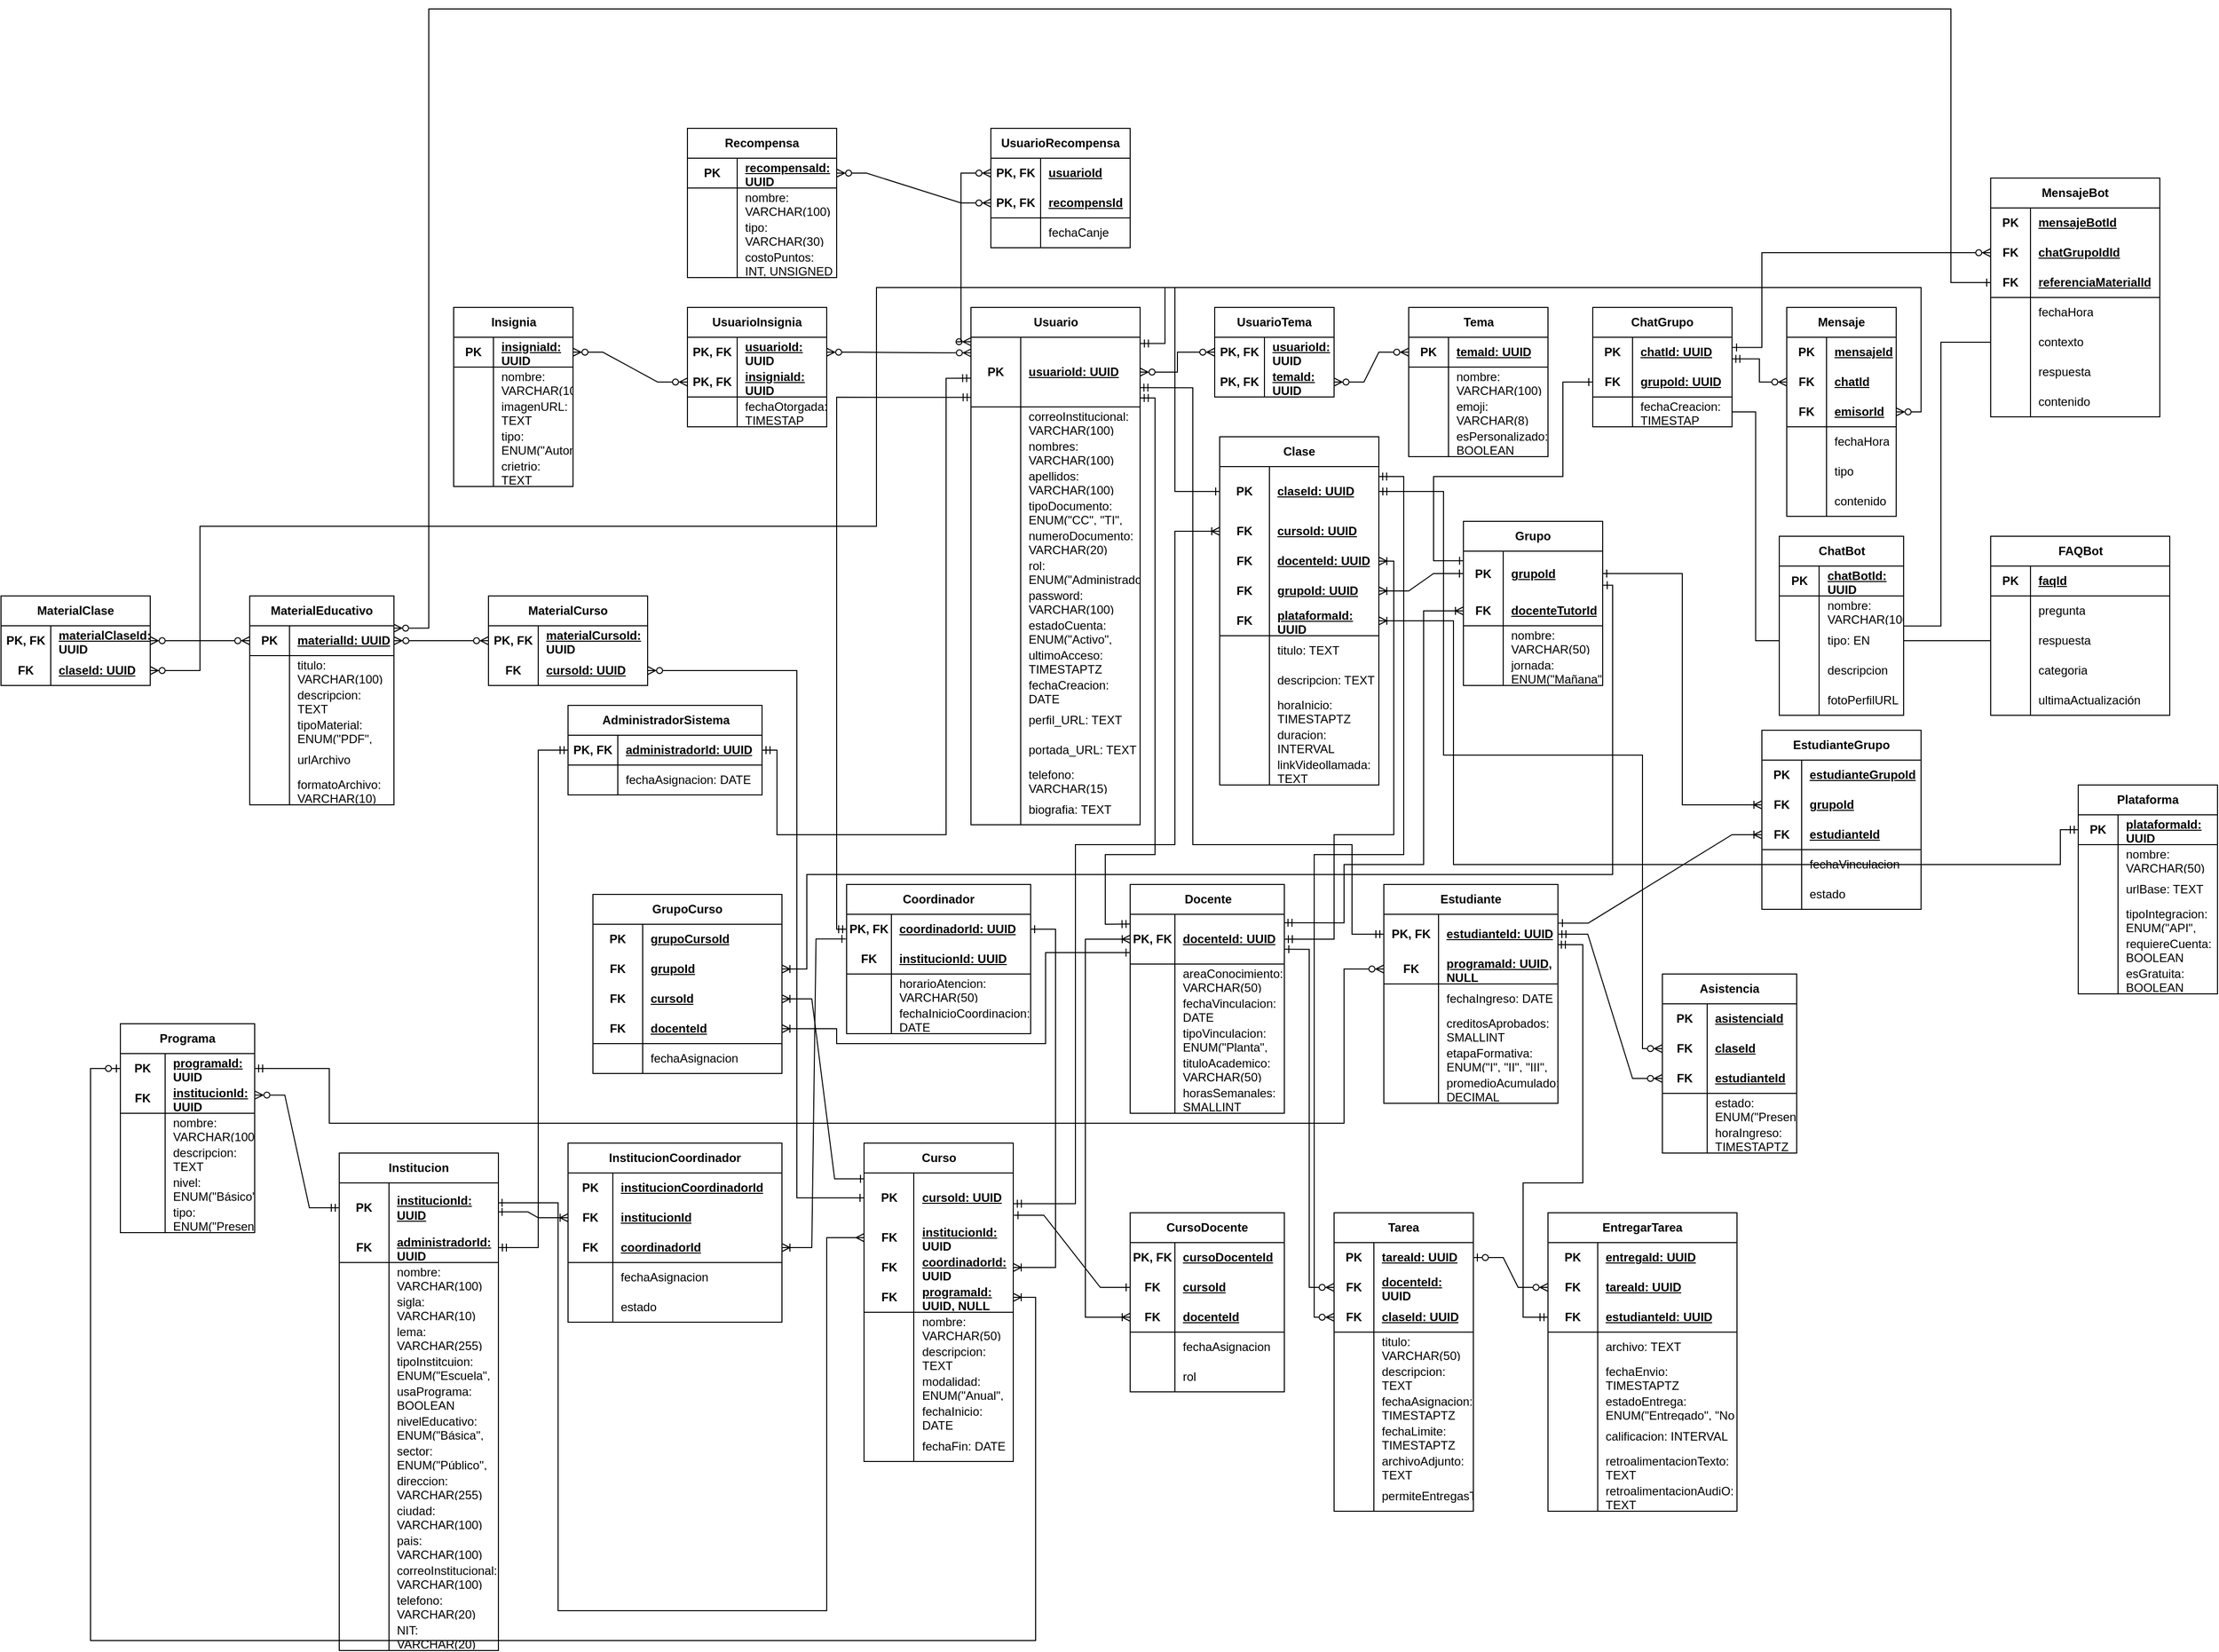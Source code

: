 <mxfile version="28.0.7">
  <diagram id="R2lEEEUBdFMjLlhIrx00" name="Page-1">
    <mxGraphModel dx="3033" dy="697" grid="1" gridSize="10" guides="1" tooltips="1" connect="1" arrows="1" fold="1" page="1" pageScale="1" pageWidth="850" pageHeight="1100" math="0" shadow="0" extFonts="Permanent Marker^https://fonts.googleapis.com/css?family=Permanent+Marker">
      <root>
        <mxCell id="0" />
        <mxCell id="1" parent="0" />
        <mxCell id="OIqhz1ddmVNgWRRachg9-21" value="Usuario" style="shape=table;startSize=30;container=1;collapsible=1;childLayout=tableLayout;fixedRows=1;rowLines=0;fontStyle=1;align=center;resizeLast=1;html=1;" parent="1" vertex="1">
          <mxGeometry x="95" y="1180" width="170" height="520.0" as="geometry">
            <mxRectangle x="95" y="1160" width="80" height="30" as="alternateBounds" />
          </mxGeometry>
        </mxCell>
        <mxCell id="OIqhz1ddmVNgWRRachg9-22" value="" style="shape=tableRow;horizontal=0;startSize=0;swimlaneHead=0;swimlaneBody=0;fillColor=none;collapsible=0;dropTarget=0;points=[[0,0.5],[1,0.5]];portConstraint=eastwest;top=0;left=0;right=0;bottom=1;" parent="OIqhz1ddmVNgWRRachg9-21" vertex="1">
          <mxGeometry y="30" width="170" height="70" as="geometry" />
        </mxCell>
        <mxCell id="OIqhz1ddmVNgWRRachg9-23" value="PK" style="shape=partialRectangle;connectable=0;fillColor=none;top=0;left=0;bottom=0;right=0;fontStyle=1;overflow=hidden;whiteSpace=wrap;html=1;" parent="OIqhz1ddmVNgWRRachg9-22" vertex="1">
          <mxGeometry width="50" height="70" as="geometry">
            <mxRectangle width="50" height="70" as="alternateBounds" />
          </mxGeometry>
        </mxCell>
        <mxCell id="OIqhz1ddmVNgWRRachg9-24" value="usuarioId: UUID" style="shape=partialRectangle;connectable=0;fillColor=none;top=0;left=0;bottom=0;right=0;align=left;spacingLeft=6;fontStyle=5;overflow=hidden;whiteSpace=wrap;html=1;" parent="OIqhz1ddmVNgWRRachg9-22" vertex="1">
          <mxGeometry x="50" width="120" height="70" as="geometry">
            <mxRectangle width="120" height="70" as="alternateBounds" />
          </mxGeometry>
        </mxCell>
        <mxCell id="OIqhz1ddmVNgWRRachg9-25" value="" style="shape=tableRow;horizontal=0;startSize=0;swimlaneHead=0;swimlaneBody=0;fillColor=none;collapsible=0;dropTarget=0;points=[[0,0.5],[1,0.5]];portConstraint=eastwest;top=0;left=0;right=0;bottom=0;" parent="OIqhz1ddmVNgWRRachg9-21" vertex="1">
          <mxGeometry y="100" width="170" height="30" as="geometry" />
        </mxCell>
        <mxCell id="OIqhz1ddmVNgWRRachg9-26" value="" style="shape=partialRectangle;connectable=0;fillColor=none;top=0;left=0;bottom=0;right=0;editable=1;overflow=hidden;whiteSpace=wrap;html=1;" parent="OIqhz1ddmVNgWRRachg9-25" vertex="1">
          <mxGeometry width="50" height="30" as="geometry">
            <mxRectangle width="50" height="30" as="alternateBounds" />
          </mxGeometry>
        </mxCell>
        <mxCell id="OIqhz1ddmVNgWRRachg9-27" value="correoInstitucional: VARCHAR(100)" style="shape=partialRectangle;connectable=0;fillColor=none;top=0;left=0;bottom=0;right=0;align=left;spacingLeft=6;overflow=hidden;whiteSpace=wrap;html=1;" parent="OIqhz1ddmVNgWRRachg9-25" vertex="1">
          <mxGeometry x="50" width="120" height="30" as="geometry">
            <mxRectangle width="120" height="30" as="alternateBounds" />
          </mxGeometry>
        </mxCell>
        <mxCell id="OIqhz1ddmVNgWRRachg9-28" value="" style="shape=tableRow;horizontal=0;startSize=0;swimlaneHead=0;swimlaneBody=0;fillColor=none;collapsible=0;dropTarget=0;points=[[0,0.5],[1,0.5]];portConstraint=eastwest;top=0;left=0;right=0;bottom=0;" parent="OIqhz1ddmVNgWRRachg9-21" vertex="1">
          <mxGeometry y="130" width="170" height="30" as="geometry" />
        </mxCell>
        <mxCell id="OIqhz1ddmVNgWRRachg9-29" value="" style="shape=partialRectangle;connectable=0;fillColor=none;top=0;left=0;bottom=0;right=0;editable=1;overflow=hidden;whiteSpace=wrap;html=1;" parent="OIqhz1ddmVNgWRRachg9-28" vertex="1">
          <mxGeometry width="50" height="30" as="geometry">
            <mxRectangle width="50" height="30" as="alternateBounds" />
          </mxGeometry>
        </mxCell>
        <mxCell id="OIqhz1ddmVNgWRRachg9-30" value="nombres: VARCHAR(100)" style="shape=partialRectangle;connectable=0;fillColor=none;top=0;left=0;bottom=0;right=0;align=left;spacingLeft=6;overflow=hidden;whiteSpace=wrap;html=1;" parent="OIqhz1ddmVNgWRRachg9-28" vertex="1">
          <mxGeometry x="50" width="120" height="30" as="geometry">
            <mxRectangle width="120" height="30" as="alternateBounds" />
          </mxGeometry>
        </mxCell>
        <mxCell id="OIqhz1ddmVNgWRRachg9-31" value="" style="shape=tableRow;horizontal=0;startSize=0;swimlaneHead=0;swimlaneBody=0;fillColor=none;collapsible=0;dropTarget=0;points=[[0,0.5],[1,0.5]];portConstraint=eastwest;top=0;left=0;right=0;bottom=0;" parent="OIqhz1ddmVNgWRRachg9-21" vertex="1">
          <mxGeometry y="160" width="170" height="30" as="geometry" />
        </mxCell>
        <mxCell id="OIqhz1ddmVNgWRRachg9-32" value="" style="shape=partialRectangle;connectable=0;fillColor=none;top=0;left=0;bottom=0;right=0;editable=1;overflow=hidden;whiteSpace=wrap;html=1;" parent="OIqhz1ddmVNgWRRachg9-31" vertex="1">
          <mxGeometry width="50" height="30" as="geometry">
            <mxRectangle width="50" height="30" as="alternateBounds" />
          </mxGeometry>
        </mxCell>
        <mxCell id="OIqhz1ddmVNgWRRachg9-33" value="apellidos: VARCHAR(100)" style="shape=partialRectangle;connectable=0;fillColor=none;top=0;left=0;bottom=0;right=0;align=left;spacingLeft=6;overflow=hidden;whiteSpace=wrap;html=1;" parent="OIqhz1ddmVNgWRRachg9-31" vertex="1">
          <mxGeometry x="50" width="120" height="30" as="geometry">
            <mxRectangle width="120" height="30" as="alternateBounds" />
          </mxGeometry>
        </mxCell>
        <mxCell id="OIqhz1ddmVNgWRRachg9-86" value="" style="shape=tableRow;horizontal=0;startSize=0;swimlaneHead=0;swimlaneBody=0;fillColor=none;collapsible=0;dropTarget=0;points=[[0,0.5],[1,0.5]];portConstraint=eastwest;top=0;left=0;right=0;bottom=0;" parent="OIqhz1ddmVNgWRRachg9-21" vertex="1">
          <mxGeometry y="190" width="170" height="30" as="geometry" />
        </mxCell>
        <mxCell id="OIqhz1ddmVNgWRRachg9-87" value="" style="shape=partialRectangle;connectable=0;fillColor=none;top=0;left=0;bottom=0;right=0;editable=1;overflow=hidden;whiteSpace=wrap;html=1;" parent="OIqhz1ddmVNgWRRachg9-86" vertex="1">
          <mxGeometry width="50" height="30" as="geometry">
            <mxRectangle width="50" height="30" as="alternateBounds" />
          </mxGeometry>
        </mxCell>
        <mxCell id="OIqhz1ddmVNgWRRachg9-88" value="tipoDocumento: ENUM(&quot;CC&quot;, &quot;TI&quot;, &quot;CE&quot;)" style="shape=partialRectangle;connectable=0;fillColor=none;top=0;left=0;bottom=0;right=0;align=left;spacingLeft=6;overflow=hidden;whiteSpace=wrap;html=1;" parent="OIqhz1ddmVNgWRRachg9-86" vertex="1">
          <mxGeometry x="50" width="120" height="30" as="geometry">
            <mxRectangle width="120" height="30" as="alternateBounds" />
          </mxGeometry>
        </mxCell>
        <mxCell id="OIqhz1ddmVNgWRRachg9-89" value="" style="shape=tableRow;horizontal=0;startSize=0;swimlaneHead=0;swimlaneBody=0;fillColor=none;collapsible=0;dropTarget=0;points=[[0,0.5],[1,0.5]];portConstraint=eastwest;top=0;left=0;right=0;bottom=0;" parent="OIqhz1ddmVNgWRRachg9-21" vertex="1">
          <mxGeometry y="220" width="170" height="30" as="geometry" />
        </mxCell>
        <mxCell id="OIqhz1ddmVNgWRRachg9-90" value="" style="shape=partialRectangle;connectable=0;fillColor=none;top=0;left=0;bottom=0;right=0;editable=1;overflow=hidden;whiteSpace=wrap;html=1;" parent="OIqhz1ddmVNgWRRachg9-89" vertex="1">
          <mxGeometry width="50" height="30" as="geometry">
            <mxRectangle width="50" height="30" as="alternateBounds" />
          </mxGeometry>
        </mxCell>
        <mxCell id="OIqhz1ddmVNgWRRachg9-91" value="numeroDocumento: VARCHAR(20)" style="shape=partialRectangle;connectable=0;fillColor=none;top=0;left=0;bottom=0;right=0;align=left;spacingLeft=6;overflow=hidden;whiteSpace=wrap;html=1;" parent="OIqhz1ddmVNgWRRachg9-89" vertex="1">
          <mxGeometry x="50" width="120" height="30" as="geometry">
            <mxRectangle width="120" height="30" as="alternateBounds" />
          </mxGeometry>
        </mxCell>
        <mxCell id="OIqhz1ddmVNgWRRachg9-92" value="" style="shape=tableRow;horizontal=0;startSize=0;swimlaneHead=0;swimlaneBody=0;fillColor=none;collapsible=0;dropTarget=0;points=[[0,0.5],[1,0.5]];portConstraint=eastwest;top=0;left=0;right=0;bottom=0;" parent="OIqhz1ddmVNgWRRachg9-21" vertex="1">
          <mxGeometry y="250" width="170" height="30" as="geometry" />
        </mxCell>
        <mxCell id="OIqhz1ddmVNgWRRachg9-93" value="" style="shape=partialRectangle;connectable=0;fillColor=none;top=0;left=0;bottom=0;right=0;editable=1;overflow=hidden;whiteSpace=wrap;html=1;" parent="OIqhz1ddmVNgWRRachg9-92" vertex="1">
          <mxGeometry width="50" height="30" as="geometry">
            <mxRectangle width="50" height="30" as="alternateBounds" />
          </mxGeometry>
        </mxCell>
        <mxCell id="OIqhz1ddmVNgWRRachg9-94" value="rol: ENUM(&quot;Administrador&quot;, &quot;Coordinador&quot;, &quot;Docente&quot;, &quot;Estudiante&quot;)" style="shape=partialRectangle;connectable=0;fillColor=none;top=0;left=0;bottom=0;right=0;align=left;spacingLeft=6;overflow=hidden;whiteSpace=wrap;html=1;" parent="OIqhz1ddmVNgWRRachg9-92" vertex="1">
          <mxGeometry x="50" width="120" height="30" as="geometry">
            <mxRectangle width="120" height="30" as="alternateBounds" />
          </mxGeometry>
        </mxCell>
        <mxCell id="OIqhz1ddmVNgWRRachg9-95" value="" style="shape=tableRow;horizontal=0;startSize=0;swimlaneHead=0;swimlaneBody=0;fillColor=none;collapsible=0;dropTarget=0;points=[[0,0.5],[1,0.5]];portConstraint=eastwest;top=0;left=0;right=0;bottom=0;" parent="OIqhz1ddmVNgWRRachg9-21" vertex="1">
          <mxGeometry y="280" width="170" height="30" as="geometry" />
        </mxCell>
        <mxCell id="OIqhz1ddmVNgWRRachg9-96" value="" style="shape=partialRectangle;connectable=0;fillColor=none;top=0;left=0;bottom=0;right=0;editable=1;overflow=hidden;whiteSpace=wrap;html=1;" parent="OIqhz1ddmVNgWRRachg9-95" vertex="1">
          <mxGeometry width="50" height="30" as="geometry">
            <mxRectangle width="50" height="30" as="alternateBounds" />
          </mxGeometry>
        </mxCell>
        <mxCell id="OIqhz1ddmVNgWRRachg9-97" value="password: VARCHAR(100)" style="shape=partialRectangle;connectable=0;fillColor=none;top=0;left=0;bottom=0;right=0;align=left;spacingLeft=6;overflow=hidden;whiteSpace=wrap;html=1;" parent="OIqhz1ddmVNgWRRachg9-95" vertex="1">
          <mxGeometry x="50" width="120" height="30" as="geometry">
            <mxRectangle width="120" height="30" as="alternateBounds" />
          </mxGeometry>
        </mxCell>
        <mxCell id="OIqhz1ddmVNgWRRachg9-98" value="" style="shape=tableRow;horizontal=0;startSize=0;swimlaneHead=0;swimlaneBody=0;fillColor=none;collapsible=0;dropTarget=0;points=[[0,0.5],[1,0.5]];portConstraint=eastwest;top=0;left=0;right=0;bottom=0;" parent="OIqhz1ddmVNgWRRachg9-21" vertex="1">
          <mxGeometry y="310" width="170" height="30" as="geometry" />
        </mxCell>
        <mxCell id="OIqhz1ddmVNgWRRachg9-99" value="" style="shape=partialRectangle;connectable=0;fillColor=none;top=0;left=0;bottom=0;right=0;editable=1;overflow=hidden;whiteSpace=wrap;html=1;" parent="OIqhz1ddmVNgWRRachg9-98" vertex="1">
          <mxGeometry width="50" height="30" as="geometry">
            <mxRectangle width="50" height="30" as="alternateBounds" />
          </mxGeometry>
        </mxCell>
        <mxCell id="OIqhz1ddmVNgWRRachg9-100" value="estadoCuenta: ENUM(&quot;Activo&quot;, &quot;Inactivo&quot;, &quot;Supendido&quot;, &quot;Eliminado&quot;)" style="shape=partialRectangle;connectable=0;fillColor=none;top=0;left=0;bottom=0;right=0;align=left;spacingLeft=6;overflow=hidden;whiteSpace=wrap;html=1;" parent="OIqhz1ddmVNgWRRachg9-98" vertex="1">
          <mxGeometry x="50" width="120" height="30" as="geometry">
            <mxRectangle width="120" height="30" as="alternateBounds" />
          </mxGeometry>
        </mxCell>
        <mxCell id="OIqhz1ddmVNgWRRachg9-101" value="" style="shape=tableRow;horizontal=0;startSize=0;swimlaneHead=0;swimlaneBody=0;fillColor=none;collapsible=0;dropTarget=0;points=[[0,0.5],[1,0.5]];portConstraint=eastwest;top=0;left=0;right=0;bottom=0;" parent="OIqhz1ddmVNgWRRachg9-21" vertex="1">
          <mxGeometry y="340" width="170" height="30" as="geometry" />
        </mxCell>
        <mxCell id="OIqhz1ddmVNgWRRachg9-102" value="" style="shape=partialRectangle;connectable=0;fillColor=none;top=0;left=0;bottom=0;right=0;editable=1;overflow=hidden;whiteSpace=wrap;html=1;" parent="OIqhz1ddmVNgWRRachg9-101" vertex="1">
          <mxGeometry width="50" height="30" as="geometry">
            <mxRectangle width="50" height="30" as="alternateBounds" />
          </mxGeometry>
        </mxCell>
        <mxCell id="OIqhz1ddmVNgWRRachg9-103" value="ultimoAcceso: TIMESTAPTZ" style="shape=partialRectangle;connectable=0;fillColor=none;top=0;left=0;bottom=0;right=0;align=left;spacingLeft=6;overflow=hidden;whiteSpace=wrap;html=1;" parent="OIqhz1ddmVNgWRRachg9-101" vertex="1">
          <mxGeometry x="50" width="120" height="30" as="geometry">
            <mxRectangle width="120" height="30" as="alternateBounds" />
          </mxGeometry>
        </mxCell>
        <mxCell id="OIqhz1ddmVNgWRRachg9-104" value="" style="shape=tableRow;horizontal=0;startSize=0;swimlaneHead=0;swimlaneBody=0;fillColor=none;collapsible=0;dropTarget=0;points=[[0,0.5],[1,0.5]];portConstraint=eastwest;top=0;left=0;right=0;bottom=0;" parent="OIqhz1ddmVNgWRRachg9-21" vertex="1">
          <mxGeometry y="370" width="170" height="30" as="geometry" />
        </mxCell>
        <mxCell id="OIqhz1ddmVNgWRRachg9-105" value="" style="shape=partialRectangle;connectable=0;fillColor=none;top=0;left=0;bottom=0;right=0;editable=1;overflow=hidden;whiteSpace=wrap;html=1;" parent="OIqhz1ddmVNgWRRachg9-104" vertex="1">
          <mxGeometry width="50" height="30" as="geometry">
            <mxRectangle width="50" height="30" as="alternateBounds" />
          </mxGeometry>
        </mxCell>
        <mxCell id="OIqhz1ddmVNgWRRachg9-106" value="fechaCreacion: DATE" style="shape=partialRectangle;connectable=0;fillColor=none;top=0;left=0;bottom=0;right=0;align=left;spacingLeft=6;overflow=hidden;whiteSpace=wrap;html=1;" parent="OIqhz1ddmVNgWRRachg9-104" vertex="1">
          <mxGeometry x="50" width="120" height="30" as="geometry">
            <mxRectangle width="120" height="30" as="alternateBounds" />
          </mxGeometry>
        </mxCell>
        <mxCell id="OIqhz1ddmVNgWRRachg9-107" value="" style="shape=tableRow;horizontal=0;startSize=0;swimlaneHead=0;swimlaneBody=0;fillColor=none;collapsible=0;dropTarget=0;points=[[0,0.5],[1,0.5]];portConstraint=eastwest;top=0;left=0;right=0;bottom=0;" parent="OIqhz1ddmVNgWRRachg9-21" vertex="1">
          <mxGeometry y="400" width="170" height="30" as="geometry" />
        </mxCell>
        <mxCell id="OIqhz1ddmVNgWRRachg9-108" value="" style="shape=partialRectangle;connectable=0;fillColor=none;top=0;left=0;bottom=0;right=0;editable=1;overflow=hidden;whiteSpace=wrap;html=1;" parent="OIqhz1ddmVNgWRRachg9-107" vertex="1">
          <mxGeometry width="50" height="30" as="geometry">
            <mxRectangle width="50" height="30" as="alternateBounds" />
          </mxGeometry>
        </mxCell>
        <mxCell id="OIqhz1ddmVNgWRRachg9-109" value="perfil_URL: TEXT" style="shape=partialRectangle;connectable=0;fillColor=none;top=0;left=0;bottom=0;right=0;align=left;spacingLeft=6;overflow=hidden;whiteSpace=wrap;html=1;" parent="OIqhz1ddmVNgWRRachg9-107" vertex="1">
          <mxGeometry x="50" width="120" height="30" as="geometry">
            <mxRectangle width="120" height="30" as="alternateBounds" />
          </mxGeometry>
        </mxCell>
        <mxCell id="OIqhz1ddmVNgWRRachg9-110" value="" style="shape=tableRow;horizontal=0;startSize=0;swimlaneHead=0;swimlaneBody=0;fillColor=none;collapsible=0;dropTarget=0;points=[[0,0.5],[1,0.5]];portConstraint=eastwest;top=0;left=0;right=0;bottom=0;" parent="OIqhz1ddmVNgWRRachg9-21" vertex="1">
          <mxGeometry y="430" width="170" height="30" as="geometry" />
        </mxCell>
        <mxCell id="OIqhz1ddmVNgWRRachg9-111" value="" style="shape=partialRectangle;connectable=0;fillColor=none;top=0;left=0;bottom=0;right=0;editable=1;overflow=hidden;whiteSpace=wrap;html=1;" parent="OIqhz1ddmVNgWRRachg9-110" vertex="1">
          <mxGeometry width="50" height="30" as="geometry">
            <mxRectangle width="50" height="30" as="alternateBounds" />
          </mxGeometry>
        </mxCell>
        <mxCell id="OIqhz1ddmVNgWRRachg9-112" value="portada_URL: TEXT" style="shape=partialRectangle;connectable=0;fillColor=none;top=0;left=0;bottom=0;right=0;align=left;spacingLeft=6;overflow=hidden;whiteSpace=wrap;html=1;" parent="OIqhz1ddmVNgWRRachg9-110" vertex="1">
          <mxGeometry x="50" width="120" height="30" as="geometry">
            <mxRectangle width="120" height="30" as="alternateBounds" />
          </mxGeometry>
        </mxCell>
        <mxCell id="OIqhz1ddmVNgWRRachg9-113" value="" style="shape=tableRow;horizontal=0;startSize=0;swimlaneHead=0;swimlaneBody=0;fillColor=none;collapsible=0;dropTarget=0;points=[[0,0.5],[1,0.5]];portConstraint=eastwest;top=0;left=0;right=0;bottom=0;" parent="OIqhz1ddmVNgWRRachg9-21" vertex="1">
          <mxGeometry y="460" width="170" height="30" as="geometry" />
        </mxCell>
        <mxCell id="OIqhz1ddmVNgWRRachg9-114" value="" style="shape=partialRectangle;connectable=0;fillColor=none;top=0;left=0;bottom=0;right=0;editable=1;overflow=hidden;whiteSpace=wrap;html=1;" parent="OIqhz1ddmVNgWRRachg9-113" vertex="1">
          <mxGeometry width="50" height="30" as="geometry">
            <mxRectangle width="50" height="30" as="alternateBounds" />
          </mxGeometry>
        </mxCell>
        <mxCell id="OIqhz1ddmVNgWRRachg9-115" value="telefono: VARCHAR(15)" style="shape=partialRectangle;connectable=0;fillColor=none;top=0;left=0;bottom=0;right=0;align=left;spacingLeft=6;overflow=hidden;whiteSpace=wrap;html=1;" parent="OIqhz1ddmVNgWRRachg9-113" vertex="1">
          <mxGeometry x="50" width="120" height="30" as="geometry">
            <mxRectangle width="120" height="30" as="alternateBounds" />
          </mxGeometry>
        </mxCell>
        <mxCell id="OIqhz1ddmVNgWRRachg9-116" value="" style="shape=tableRow;horizontal=0;startSize=0;swimlaneHead=0;swimlaneBody=0;fillColor=none;collapsible=0;dropTarget=0;points=[[0,0.5],[1,0.5]];portConstraint=eastwest;top=0;left=0;right=0;bottom=0;" parent="OIqhz1ddmVNgWRRachg9-21" vertex="1">
          <mxGeometry y="490" width="170" height="30" as="geometry" />
        </mxCell>
        <mxCell id="OIqhz1ddmVNgWRRachg9-117" value="" style="shape=partialRectangle;connectable=0;fillColor=none;top=0;left=0;bottom=0;right=0;editable=1;overflow=hidden;whiteSpace=wrap;html=1;" parent="OIqhz1ddmVNgWRRachg9-116" vertex="1">
          <mxGeometry width="50" height="30" as="geometry">
            <mxRectangle width="50" height="30" as="alternateBounds" />
          </mxGeometry>
        </mxCell>
        <mxCell id="OIqhz1ddmVNgWRRachg9-118" value="biografia: TEXT" style="shape=partialRectangle;connectable=0;fillColor=none;top=0;left=0;bottom=0;right=0;align=left;spacingLeft=6;overflow=hidden;whiteSpace=wrap;html=1;" parent="OIqhz1ddmVNgWRRachg9-116" vertex="1">
          <mxGeometry x="50" width="120" height="30" as="geometry">
            <mxRectangle width="120" height="30" as="alternateBounds" />
          </mxGeometry>
        </mxCell>
        <mxCell id="OIqhz1ddmVNgWRRachg9-60" value="Docente" style="shape=table;startSize=30;container=1;collapsible=1;childLayout=tableLayout;fixedRows=1;rowLines=0;fontStyle=1;align=center;resizeLast=1;html=1;" parent="1" vertex="1">
          <mxGeometry x="255" y="1760" width="155" height="230" as="geometry">
            <mxRectangle x="270" y="1780" width="90" height="30" as="alternateBounds" />
          </mxGeometry>
        </mxCell>
        <mxCell id="OIqhz1ddmVNgWRRachg9-61" value="" style="shape=tableRow;horizontal=0;startSize=0;swimlaneHead=0;swimlaneBody=0;fillColor=none;collapsible=0;dropTarget=0;points=[[0,0.5],[1,0.5]];portConstraint=eastwest;top=0;left=0;right=0;bottom=1;" parent="OIqhz1ddmVNgWRRachg9-60" vertex="1">
          <mxGeometry y="30" width="155" height="50" as="geometry" />
        </mxCell>
        <mxCell id="OIqhz1ddmVNgWRRachg9-62" value="PK, FK" style="shape=partialRectangle;connectable=0;fillColor=none;top=0;left=0;bottom=0;right=0;fontStyle=1;overflow=hidden;whiteSpace=wrap;html=1;" parent="OIqhz1ddmVNgWRRachg9-61" vertex="1">
          <mxGeometry width="45" height="50" as="geometry">
            <mxRectangle width="45" height="50" as="alternateBounds" />
          </mxGeometry>
        </mxCell>
        <mxCell id="OIqhz1ddmVNgWRRachg9-63" value="docenteId: UUID" style="shape=partialRectangle;connectable=0;fillColor=none;top=0;left=0;bottom=0;right=0;align=left;spacingLeft=6;fontStyle=5;overflow=hidden;whiteSpace=wrap;html=1;" parent="OIqhz1ddmVNgWRRachg9-61" vertex="1">
          <mxGeometry x="45" width="110" height="50" as="geometry">
            <mxRectangle width="110" height="50" as="alternateBounds" />
          </mxGeometry>
        </mxCell>
        <mxCell id="OIqhz1ddmVNgWRRachg9-67" value="" style="shape=tableRow;horizontal=0;startSize=0;swimlaneHead=0;swimlaneBody=0;fillColor=none;collapsible=0;dropTarget=0;points=[[0,0.5],[1,0.5]];portConstraint=eastwest;top=0;left=0;right=0;bottom=0;" parent="OIqhz1ddmVNgWRRachg9-60" vertex="1">
          <mxGeometry y="80" width="155" height="30" as="geometry" />
        </mxCell>
        <mxCell id="OIqhz1ddmVNgWRRachg9-68" value="" style="shape=partialRectangle;connectable=0;fillColor=none;top=0;left=0;bottom=0;right=0;editable=1;overflow=hidden;whiteSpace=wrap;html=1;" parent="OIqhz1ddmVNgWRRachg9-67" vertex="1">
          <mxGeometry width="45" height="30" as="geometry">
            <mxRectangle width="45" height="30" as="alternateBounds" />
          </mxGeometry>
        </mxCell>
        <mxCell id="OIqhz1ddmVNgWRRachg9-69" value="areaConocimiento: VARCHAR(50)" style="shape=partialRectangle;connectable=0;fillColor=none;top=0;left=0;bottom=0;right=0;align=left;spacingLeft=6;overflow=hidden;whiteSpace=wrap;html=1;" parent="OIqhz1ddmVNgWRRachg9-67" vertex="1">
          <mxGeometry x="45" width="110" height="30" as="geometry">
            <mxRectangle width="110" height="30" as="alternateBounds" />
          </mxGeometry>
        </mxCell>
        <mxCell id="OIqhz1ddmVNgWRRachg9-70" value="" style="shape=tableRow;horizontal=0;startSize=0;swimlaneHead=0;swimlaneBody=0;fillColor=none;collapsible=0;dropTarget=0;points=[[0,0.5],[1,0.5]];portConstraint=eastwest;top=0;left=0;right=0;bottom=0;" parent="OIqhz1ddmVNgWRRachg9-60" vertex="1">
          <mxGeometry y="110" width="155" height="30" as="geometry" />
        </mxCell>
        <mxCell id="OIqhz1ddmVNgWRRachg9-71" value="" style="shape=partialRectangle;connectable=0;fillColor=none;top=0;left=0;bottom=0;right=0;editable=1;overflow=hidden;whiteSpace=wrap;html=1;" parent="OIqhz1ddmVNgWRRachg9-70" vertex="1">
          <mxGeometry width="45" height="30" as="geometry">
            <mxRectangle width="45" height="30" as="alternateBounds" />
          </mxGeometry>
        </mxCell>
        <mxCell id="OIqhz1ddmVNgWRRachg9-72" value="fechaVinculacion: DATE" style="shape=partialRectangle;connectable=0;fillColor=none;top=0;left=0;bottom=0;right=0;align=left;spacingLeft=6;overflow=hidden;whiteSpace=wrap;html=1;" parent="OIqhz1ddmVNgWRRachg9-70" vertex="1">
          <mxGeometry x="45" width="110" height="30" as="geometry">
            <mxRectangle width="110" height="30" as="alternateBounds" />
          </mxGeometry>
        </mxCell>
        <mxCell id="v8Kpbgs8EEuCyiU5GHRT-53" value="" style="shape=tableRow;horizontal=0;startSize=0;swimlaneHead=0;swimlaneBody=0;fillColor=none;collapsible=0;dropTarget=0;points=[[0,0.5],[1,0.5]];portConstraint=eastwest;top=0;left=0;right=0;bottom=0;" parent="OIqhz1ddmVNgWRRachg9-60" vertex="1">
          <mxGeometry y="140" width="155" height="30" as="geometry" />
        </mxCell>
        <mxCell id="v8Kpbgs8EEuCyiU5GHRT-54" value="" style="shape=partialRectangle;connectable=0;fillColor=none;top=0;left=0;bottom=0;right=0;editable=1;overflow=hidden;whiteSpace=wrap;html=1;" parent="v8Kpbgs8EEuCyiU5GHRT-53" vertex="1">
          <mxGeometry width="45" height="30" as="geometry">
            <mxRectangle width="45" height="30" as="alternateBounds" />
          </mxGeometry>
        </mxCell>
        <mxCell id="v8Kpbgs8EEuCyiU5GHRT-55" value="tipoVinculacion: ENUM(&quot;Planta&quot;, &quot;Cátedra&quot;, &quot;Ocasional&quot;, &quot;Visitante&quot;, &quot;Honorario&quot;)" style="shape=partialRectangle;connectable=0;fillColor=none;top=0;left=0;bottom=0;right=0;align=left;spacingLeft=6;overflow=hidden;whiteSpace=wrap;html=1;" parent="v8Kpbgs8EEuCyiU5GHRT-53" vertex="1">
          <mxGeometry x="45" width="110" height="30" as="geometry">
            <mxRectangle width="110" height="30" as="alternateBounds" />
          </mxGeometry>
        </mxCell>
        <mxCell id="v8Kpbgs8EEuCyiU5GHRT-56" value="" style="shape=tableRow;horizontal=0;startSize=0;swimlaneHead=0;swimlaneBody=0;fillColor=none;collapsible=0;dropTarget=0;points=[[0,0.5],[1,0.5]];portConstraint=eastwest;top=0;left=0;right=0;bottom=0;" parent="OIqhz1ddmVNgWRRachg9-60" vertex="1">
          <mxGeometry y="170" width="155" height="30" as="geometry" />
        </mxCell>
        <mxCell id="v8Kpbgs8EEuCyiU5GHRT-57" value="" style="shape=partialRectangle;connectable=0;fillColor=none;top=0;left=0;bottom=0;right=0;editable=1;overflow=hidden;whiteSpace=wrap;html=1;" parent="v8Kpbgs8EEuCyiU5GHRT-56" vertex="1">
          <mxGeometry width="45" height="30" as="geometry">
            <mxRectangle width="45" height="30" as="alternateBounds" />
          </mxGeometry>
        </mxCell>
        <mxCell id="v8Kpbgs8EEuCyiU5GHRT-58" value="tituloAcademico: VARCHAR(50)" style="shape=partialRectangle;connectable=0;fillColor=none;top=0;left=0;bottom=0;right=0;align=left;spacingLeft=6;overflow=hidden;whiteSpace=wrap;html=1;" parent="v8Kpbgs8EEuCyiU5GHRT-56" vertex="1">
          <mxGeometry x="45" width="110" height="30" as="geometry">
            <mxRectangle width="110" height="30" as="alternateBounds" />
          </mxGeometry>
        </mxCell>
        <mxCell id="83K0PLHMkwFS6YZVYP8I-1" value="" style="shape=tableRow;horizontal=0;startSize=0;swimlaneHead=0;swimlaneBody=0;fillColor=none;collapsible=0;dropTarget=0;points=[[0,0.5],[1,0.5]];portConstraint=eastwest;top=0;left=0;right=0;bottom=0;" parent="OIqhz1ddmVNgWRRachg9-60" vertex="1">
          <mxGeometry y="200" width="155" height="30" as="geometry" />
        </mxCell>
        <mxCell id="83K0PLHMkwFS6YZVYP8I-2" value="" style="shape=partialRectangle;connectable=0;fillColor=none;top=0;left=0;bottom=0;right=0;editable=1;overflow=hidden;whiteSpace=wrap;html=1;" parent="83K0PLHMkwFS6YZVYP8I-1" vertex="1">
          <mxGeometry width="45" height="30" as="geometry">
            <mxRectangle width="45" height="30" as="alternateBounds" />
          </mxGeometry>
        </mxCell>
        <mxCell id="83K0PLHMkwFS6YZVYP8I-3" value="horasSemanales: SMALLINT" style="shape=partialRectangle;connectable=0;fillColor=none;top=0;left=0;bottom=0;right=0;align=left;spacingLeft=6;overflow=hidden;whiteSpace=wrap;html=1;" parent="83K0PLHMkwFS6YZVYP8I-1" vertex="1">
          <mxGeometry x="45" width="110" height="30" as="geometry">
            <mxRectangle width="110" height="30" as="alternateBounds" />
          </mxGeometry>
        </mxCell>
        <mxCell id="OIqhz1ddmVNgWRRachg9-168" value="AdministradorSistema" style="shape=table;startSize=30;container=1;collapsible=1;childLayout=tableLayout;fixedRows=1;rowLines=0;fontStyle=1;align=center;resizeLast=1;html=1;" parent="1" vertex="1">
          <mxGeometry x="-310" y="1580" width="195" height="90" as="geometry">
            <mxRectangle x="720" y="240" width="160" height="30" as="alternateBounds" />
          </mxGeometry>
        </mxCell>
        <mxCell id="OIqhz1ddmVNgWRRachg9-169" value="" style="shape=tableRow;horizontal=0;startSize=0;swimlaneHead=0;swimlaneBody=0;fillColor=none;collapsible=0;dropTarget=0;points=[[0,0.5],[1,0.5]];portConstraint=eastwest;top=0;left=0;right=0;bottom=1;" parent="OIqhz1ddmVNgWRRachg9-168" vertex="1">
          <mxGeometry y="30" width="195" height="30" as="geometry" />
        </mxCell>
        <mxCell id="OIqhz1ddmVNgWRRachg9-170" value="PK, FK" style="shape=partialRectangle;connectable=0;fillColor=none;top=0;left=0;bottom=0;right=0;fontStyle=1;overflow=hidden;whiteSpace=wrap;html=1;" parent="OIqhz1ddmVNgWRRachg9-169" vertex="1">
          <mxGeometry width="50" height="30" as="geometry">
            <mxRectangle width="50" height="30" as="alternateBounds" />
          </mxGeometry>
        </mxCell>
        <mxCell id="OIqhz1ddmVNgWRRachg9-171" value="&lt;span style=&quot;text-wrap-mode: nowrap;&quot;&gt;administradorId: UUID&lt;/span&gt;" style="shape=partialRectangle;connectable=0;fillColor=none;top=0;left=0;bottom=0;right=0;align=left;spacingLeft=6;fontStyle=5;overflow=hidden;whiteSpace=wrap;html=1;" parent="OIqhz1ddmVNgWRRachg9-169" vertex="1">
          <mxGeometry x="50" width="145" height="30" as="geometry">
            <mxRectangle width="145" height="30" as="alternateBounds" />
          </mxGeometry>
        </mxCell>
        <mxCell id="OIqhz1ddmVNgWRRachg9-172" value="" style="shape=tableRow;horizontal=0;startSize=0;swimlaneHead=0;swimlaneBody=0;fillColor=none;collapsible=0;dropTarget=0;points=[[0,0.5],[1,0.5]];portConstraint=eastwest;top=0;left=0;right=0;bottom=0;" parent="OIqhz1ddmVNgWRRachg9-168" vertex="1">
          <mxGeometry y="60" width="195" height="30" as="geometry" />
        </mxCell>
        <mxCell id="OIqhz1ddmVNgWRRachg9-173" value="" style="shape=partialRectangle;connectable=0;fillColor=none;top=0;left=0;bottom=0;right=0;editable=1;overflow=hidden;whiteSpace=wrap;html=1;" parent="OIqhz1ddmVNgWRRachg9-172" vertex="1">
          <mxGeometry width="50" height="30" as="geometry">
            <mxRectangle width="50" height="30" as="alternateBounds" />
          </mxGeometry>
        </mxCell>
        <mxCell id="OIqhz1ddmVNgWRRachg9-174" value="fechaAsignacion: DATE" style="shape=partialRectangle;connectable=0;fillColor=none;top=0;left=0;bottom=0;right=0;align=left;spacingLeft=6;overflow=hidden;whiteSpace=wrap;html=1;" parent="OIqhz1ddmVNgWRRachg9-172" vertex="1">
          <mxGeometry x="50" width="145" height="30" as="geometry">
            <mxRectangle width="145" height="30" as="alternateBounds" />
          </mxGeometry>
        </mxCell>
        <mxCell id="v8Kpbgs8EEuCyiU5GHRT-1" value="&lt;font style=&quot;vertical-align: inherit;&quot;&gt;&lt;font style=&quot;vertical-align: inherit;&quot;&gt;Coordinador&lt;/font&gt;&lt;/font&gt;" style="shape=table;startSize=30;container=1;collapsible=1;childLayout=tableLayout;fixedRows=1;rowLines=0;fontStyle=1;align=center;resizeLast=1;html=1;whiteSpace=wrap;" parent="1" vertex="1">
          <mxGeometry x="-30" y="1760" width="185" height="150" as="geometry">
            <mxRectangle x="35" y="1780" width="110" height="30" as="alternateBounds" />
          </mxGeometry>
        </mxCell>
        <mxCell id="v8Kpbgs8EEuCyiU5GHRT-2" value="" style="shape=tableRow;horizontal=0;startSize=0;swimlaneHead=0;swimlaneBody=0;fillColor=none;collapsible=0;dropTarget=0;points=[[0,0.5],[1,0.5]];portConstraint=eastwest;top=0;left=0;right=0;bottom=0;html=1;" parent="v8Kpbgs8EEuCyiU5GHRT-1" vertex="1">
          <mxGeometry y="30" width="185" height="30" as="geometry" />
        </mxCell>
        <mxCell id="v8Kpbgs8EEuCyiU5GHRT-3" value="&lt;font style=&quot;vertical-align: inherit;&quot;&gt;&lt;font style=&quot;vertical-align: inherit;&quot;&gt;PK, FK&lt;/font&gt;&lt;/font&gt;" style="shape=partialRectangle;connectable=0;fillColor=none;top=0;left=0;bottom=0;right=0;fontStyle=1;overflow=hidden;html=1;whiteSpace=wrap;" parent="v8Kpbgs8EEuCyiU5GHRT-2" vertex="1">
          <mxGeometry width="45" height="30" as="geometry">
            <mxRectangle width="45" height="30" as="alternateBounds" />
          </mxGeometry>
        </mxCell>
        <mxCell id="v8Kpbgs8EEuCyiU5GHRT-4" value="&lt;font style=&quot;vertical-align: inherit;&quot;&gt;&lt;font style=&quot;vertical-align: inherit;&quot;&gt;coordinadorId: UUID&lt;/font&gt;&lt;/font&gt;" style="shape=partialRectangle;connectable=0;fillColor=none;top=0;left=0;bottom=0;right=0;align=left;spacingLeft=6;fontStyle=5;overflow=hidden;html=1;whiteSpace=wrap;" parent="v8Kpbgs8EEuCyiU5GHRT-2" vertex="1">
          <mxGeometry x="45" width="140" height="30" as="geometry">
            <mxRectangle width="140" height="30" as="alternateBounds" />
          </mxGeometry>
        </mxCell>
        <mxCell id="v8Kpbgs8EEuCyiU5GHRT-5" value="" style="shape=tableRow;horizontal=0;startSize=0;swimlaneHead=0;swimlaneBody=0;fillColor=none;collapsible=0;dropTarget=0;points=[[0,0.5],[1,0.5]];portConstraint=eastwest;top=0;left=0;right=0;bottom=1;html=1;" parent="v8Kpbgs8EEuCyiU5GHRT-1" vertex="1">
          <mxGeometry y="60" width="185" height="30" as="geometry" />
        </mxCell>
        <mxCell id="v8Kpbgs8EEuCyiU5GHRT-6" value="&lt;font style=&quot;vertical-align: inherit;&quot;&gt;&lt;font style=&quot;vertical-align: inherit;&quot;&gt;FK&lt;/font&gt;&lt;/font&gt;" style="shape=partialRectangle;connectable=0;fillColor=none;top=0;left=0;bottom=0;right=0;fontStyle=1;overflow=hidden;html=1;whiteSpace=wrap;" parent="v8Kpbgs8EEuCyiU5GHRT-5" vertex="1">
          <mxGeometry width="45" height="30" as="geometry">
            <mxRectangle width="45" height="30" as="alternateBounds" />
          </mxGeometry>
        </mxCell>
        <mxCell id="v8Kpbgs8EEuCyiU5GHRT-7" value="&lt;font style=&quot;vertical-align: inherit;&quot;&gt;&lt;font style=&quot;vertical-align: inherit;&quot;&gt;institucionId: UUID&lt;/font&gt;&lt;/font&gt;" style="shape=partialRectangle;connectable=0;fillColor=none;top=0;left=0;bottom=0;right=0;align=left;spacingLeft=6;fontStyle=5;overflow=hidden;html=1;whiteSpace=wrap;" parent="v8Kpbgs8EEuCyiU5GHRT-5" vertex="1">
          <mxGeometry x="45" width="140" height="30" as="geometry">
            <mxRectangle width="140" height="30" as="alternateBounds" />
          </mxGeometry>
        </mxCell>
        <mxCell id="v8Kpbgs8EEuCyiU5GHRT-8" value="" style="shape=tableRow;horizontal=0;startSize=0;swimlaneHead=0;swimlaneBody=0;fillColor=none;collapsible=0;dropTarget=0;points=[[0,0.5],[1,0.5]];portConstraint=eastwest;top=0;left=0;right=0;bottom=0;html=1;" parent="v8Kpbgs8EEuCyiU5GHRT-1" vertex="1">
          <mxGeometry y="90" width="185" height="30" as="geometry" />
        </mxCell>
        <mxCell id="v8Kpbgs8EEuCyiU5GHRT-9" value="" style="shape=partialRectangle;connectable=0;fillColor=none;top=0;left=0;bottom=0;right=0;editable=1;overflow=hidden;html=1;whiteSpace=wrap;" parent="v8Kpbgs8EEuCyiU5GHRT-8" vertex="1">
          <mxGeometry width="45" height="30" as="geometry">
            <mxRectangle width="45" height="30" as="alternateBounds" />
          </mxGeometry>
        </mxCell>
        <mxCell id="v8Kpbgs8EEuCyiU5GHRT-10" value="&lt;font style=&quot;vertical-align: inherit;&quot;&gt;&lt;font style=&quot;vertical-align: inherit;&quot;&gt;horarioAtencion: VARCHAR(50)&lt;/font&gt;&lt;/font&gt;" style="shape=partialRectangle;connectable=0;fillColor=none;top=0;left=0;bottom=0;right=0;align=left;spacingLeft=6;overflow=hidden;html=1;whiteSpace=wrap;" parent="v8Kpbgs8EEuCyiU5GHRT-8" vertex="1">
          <mxGeometry x="45" width="140" height="30" as="geometry">
            <mxRectangle width="140" height="30" as="alternateBounds" />
          </mxGeometry>
        </mxCell>
        <mxCell id="v8Kpbgs8EEuCyiU5GHRT-11" value="" style="shape=tableRow;horizontal=0;startSize=0;swimlaneHead=0;swimlaneBody=0;fillColor=none;collapsible=0;dropTarget=0;points=[[0,0.5],[1,0.5]];portConstraint=eastwest;top=0;left=0;right=0;bottom=0;html=1;" parent="v8Kpbgs8EEuCyiU5GHRT-1" vertex="1">
          <mxGeometry y="120" width="185" height="30" as="geometry" />
        </mxCell>
        <mxCell id="v8Kpbgs8EEuCyiU5GHRT-12" value="" style="shape=partialRectangle;connectable=0;fillColor=none;top=0;left=0;bottom=0;right=0;editable=1;overflow=hidden;html=1;whiteSpace=wrap;" parent="v8Kpbgs8EEuCyiU5GHRT-11" vertex="1">
          <mxGeometry width="45" height="30" as="geometry">
            <mxRectangle width="45" height="30" as="alternateBounds" />
          </mxGeometry>
        </mxCell>
        <mxCell id="v8Kpbgs8EEuCyiU5GHRT-13" value="&lt;font style=&quot;vertical-align: inherit;&quot;&gt;&lt;font style=&quot;vertical-align: inherit;&quot;&gt;fechaInicioCoordinacion: DATE&lt;/font&gt;&lt;/font&gt;" style="shape=partialRectangle;connectable=0;fillColor=none;top=0;left=0;bottom=0;right=0;align=left;spacingLeft=6;overflow=hidden;html=1;whiteSpace=wrap;" parent="v8Kpbgs8EEuCyiU5GHRT-11" vertex="1">
          <mxGeometry x="45" width="140" height="30" as="geometry">
            <mxRectangle width="140" height="30" as="alternateBounds" />
          </mxGeometry>
        </mxCell>
        <mxCell id="v8Kpbgs8EEuCyiU5GHRT-16" value="&lt;font style=&quot;vertical-align: inherit;&quot;&gt;&lt;font style=&quot;vertical-align: inherit;&quot;&gt;&lt;font style=&quot;vertical-align: inherit;&quot;&gt;&lt;font style=&quot;vertical-align: inherit;&quot;&gt;Estudiante&lt;/font&gt;&lt;/font&gt;&lt;/font&gt;&lt;/font&gt;" style="shape=table;startSize=30;container=1;collapsible=1;childLayout=tableLayout;fixedRows=1;rowLines=0;fontStyle=1;align=center;resizeLast=1;html=1;whiteSpace=wrap;" parent="1" vertex="1">
          <mxGeometry x="510" y="1760" width="175" height="220" as="geometry">
            <mxRectangle x="440" y="1790" width="100" height="30" as="alternateBounds" />
          </mxGeometry>
        </mxCell>
        <mxCell id="v8Kpbgs8EEuCyiU5GHRT-17" value="" style="shape=tableRow;horizontal=0;startSize=0;swimlaneHead=0;swimlaneBody=0;fillColor=none;collapsible=0;dropTarget=0;points=[[0,0.5],[1,0.5]];portConstraint=eastwest;top=0;left=0;right=0;bottom=0;html=1;" parent="v8Kpbgs8EEuCyiU5GHRT-16" vertex="1">
          <mxGeometry y="30" width="175" height="40" as="geometry" />
        </mxCell>
        <mxCell id="v8Kpbgs8EEuCyiU5GHRT-18" value="&lt;font style=&quot;vertical-align: inherit;&quot;&gt;&lt;font style=&quot;vertical-align: inherit;&quot;&gt;PK, FK&lt;/font&gt;&lt;/font&gt;" style="shape=partialRectangle;connectable=0;fillColor=none;top=0;left=0;bottom=0;right=0;fontStyle=1;overflow=hidden;html=1;whiteSpace=wrap;" parent="v8Kpbgs8EEuCyiU5GHRT-17" vertex="1">
          <mxGeometry width="55" height="40" as="geometry">
            <mxRectangle width="55" height="40" as="alternateBounds" />
          </mxGeometry>
        </mxCell>
        <mxCell id="v8Kpbgs8EEuCyiU5GHRT-19" value="&lt;font style=&quot;vertical-align: inherit;&quot;&gt;&lt;font style=&quot;vertical-align: inherit;&quot;&gt;&lt;font style=&quot;vertical-align: inherit;&quot;&gt;&lt;font style=&quot;vertical-align: inherit;&quot;&gt;estudianteId: UUID&lt;/font&gt;&lt;/font&gt;&lt;/font&gt;&lt;/font&gt;" style="shape=partialRectangle;connectable=0;fillColor=none;top=0;left=0;bottom=0;right=0;align=left;spacingLeft=6;fontStyle=5;overflow=hidden;html=1;whiteSpace=wrap;" parent="v8Kpbgs8EEuCyiU5GHRT-17" vertex="1">
          <mxGeometry x="55" width="120" height="40" as="geometry">
            <mxRectangle width="120" height="40" as="alternateBounds" />
          </mxGeometry>
        </mxCell>
        <mxCell id="v8Kpbgs8EEuCyiU5GHRT-20" value="" style="shape=tableRow;horizontal=0;startSize=0;swimlaneHead=0;swimlaneBody=0;fillColor=none;collapsible=0;dropTarget=0;points=[[0,0.5],[1,0.5]];portConstraint=eastwest;top=0;left=0;right=0;bottom=1;html=1;" parent="v8Kpbgs8EEuCyiU5GHRT-16" vertex="1">
          <mxGeometry y="70" width="175" height="30" as="geometry" />
        </mxCell>
        <mxCell id="v8Kpbgs8EEuCyiU5GHRT-21" value="&lt;font style=&quot;vertical-align: inherit;&quot;&gt;&lt;font style=&quot;vertical-align: inherit;&quot;&gt;FK&lt;/font&gt;&lt;/font&gt;" style="shape=partialRectangle;connectable=0;fillColor=none;top=0;left=0;bottom=0;right=0;fontStyle=1;overflow=hidden;html=1;whiteSpace=wrap;" parent="v8Kpbgs8EEuCyiU5GHRT-20" vertex="1">
          <mxGeometry width="55" height="30" as="geometry">
            <mxRectangle width="55" height="30" as="alternateBounds" />
          </mxGeometry>
        </mxCell>
        <mxCell id="v8Kpbgs8EEuCyiU5GHRT-22" value="&lt;font style=&quot;vertical-align: inherit;&quot;&gt;&lt;font style=&quot;vertical-align: inherit;&quot;&gt;&lt;font style=&quot;vertical-align: inherit;&quot;&gt;&lt;font style=&quot;vertical-align: inherit;&quot;&gt;programaId: UUID, NULL&lt;/font&gt;&lt;/font&gt;&lt;/font&gt;&lt;/font&gt;" style="shape=partialRectangle;connectable=0;fillColor=none;top=0;left=0;bottom=0;right=0;align=left;spacingLeft=6;fontStyle=5;overflow=hidden;html=1;whiteSpace=wrap;" parent="v8Kpbgs8EEuCyiU5GHRT-20" vertex="1">
          <mxGeometry x="55" width="120" height="30" as="geometry">
            <mxRectangle width="120" height="30" as="alternateBounds" />
          </mxGeometry>
        </mxCell>
        <mxCell id="v8Kpbgs8EEuCyiU5GHRT-26" value="" style="shape=tableRow;horizontal=0;startSize=0;swimlaneHead=0;swimlaneBody=0;fillColor=none;collapsible=0;dropTarget=0;points=[[0,0.5],[1,0.5]];portConstraint=eastwest;top=0;left=0;right=0;bottom=0;html=1;" parent="v8Kpbgs8EEuCyiU5GHRT-16" vertex="1">
          <mxGeometry y="100" width="175" height="30" as="geometry" />
        </mxCell>
        <mxCell id="v8Kpbgs8EEuCyiU5GHRT-27" value="" style="shape=partialRectangle;connectable=0;fillColor=none;top=0;left=0;bottom=0;right=0;editable=1;overflow=hidden;html=1;whiteSpace=wrap;" parent="v8Kpbgs8EEuCyiU5GHRT-26" vertex="1">
          <mxGeometry width="55" height="30" as="geometry">
            <mxRectangle width="55" height="30" as="alternateBounds" />
          </mxGeometry>
        </mxCell>
        <mxCell id="v8Kpbgs8EEuCyiU5GHRT-28" value="fechaIngreso: DATE" style="shape=partialRectangle;connectable=0;fillColor=none;top=0;left=0;bottom=0;right=0;align=left;spacingLeft=6;overflow=hidden;html=1;whiteSpace=wrap;" parent="v8Kpbgs8EEuCyiU5GHRT-26" vertex="1">
          <mxGeometry x="55" width="120" height="30" as="geometry">
            <mxRectangle width="120" height="30" as="alternateBounds" />
          </mxGeometry>
        </mxCell>
        <mxCell id="v8Kpbgs8EEuCyiU5GHRT-44" value="" style="shape=tableRow;horizontal=0;startSize=0;swimlaneHead=0;swimlaneBody=0;fillColor=none;collapsible=0;dropTarget=0;points=[[0,0.5],[1,0.5]];portConstraint=eastwest;top=0;left=0;right=0;bottom=0;html=1;" parent="v8Kpbgs8EEuCyiU5GHRT-16" vertex="1">
          <mxGeometry y="130" width="175" height="30" as="geometry" />
        </mxCell>
        <mxCell id="v8Kpbgs8EEuCyiU5GHRT-45" value="" style="shape=partialRectangle;connectable=0;fillColor=none;top=0;left=0;bottom=0;right=0;editable=1;overflow=hidden;html=1;whiteSpace=wrap;" parent="v8Kpbgs8EEuCyiU5GHRT-44" vertex="1">
          <mxGeometry width="55" height="30" as="geometry">
            <mxRectangle width="55" height="30" as="alternateBounds" />
          </mxGeometry>
        </mxCell>
        <mxCell id="v8Kpbgs8EEuCyiU5GHRT-46" value="creditosAprobados: SMALLINT" style="shape=partialRectangle;connectable=0;fillColor=none;top=0;left=0;bottom=0;right=0;align=left;spacingLeft=6;overflow=hidden;html=1;whiteSpace=wrap;" parent="v8Kpbgs8EEuCyiU5GHRT-44" vertex="1">
          <mxGeometry x="55" width="120" height="30" as="geometry">
            <mxRectangle width="120" height="30" as="alternateBounds" />
          </mxGeometry>
        </mxCell>
        <mxCell id="v8Kpbgs8EEuCyiU5GHRT-47" value="" style="shape=tableRow;horizontal=0;startSize=0;swimlaneHead=0;swimlaneBody=0;fillColor=none;collapsible=0;dropTarget=0;points=[[0,0.5],[1,0.5]];portConstraint=eastwest;top=0;left=0;right=0;bottom=0;html=1;" parent="v8Kpbgs8EEuCyiU5GHRT-16" vertex="1">
          <mxGeometry y="160" width="175" height="30" as="geometry" />
        </mxCell>
        <mxCell id="v8Kpbgs8EEuCyiU5GHRT-48" value="" style="shape=partialRectangle;connectable=0;fillColor=none;top=0;left=0;bottom=0;right=0;editable=1;overflow=hidden;html=1;whiteSpace=wrap;" parent="v8Kpbgs8EEuCyiU5GHRT-47" vertex="1">
          <mxGeometry width="55" height="30" as="geometry">
            <mxRectangle width="55" height="30" as="alternateBounds" />
          </mxGeometry>
        </mxCell>
        <mxCell id="v8Kpbgs8EEuCyiU5GHRT-49" value="etapaFormativa: ENUM(&quot;I&quot;, &quot;II&quot;, &quot;III&quot;, &quot;IV&quot;, &quot;V&quot;, &quot;VI&quot;, &quot;VII&quot;, &quot;VIII&quot;, &quot;IX&quot;, &quot;X&quot;, &quot;XI&quot;, &quot;XII&quot;)" style="shape=partialRectangle;connectable=0;fillColor=none;top=0;left=0;bottom=0;right=0;align=left;spacingLeft=6;overflow=hidden;html=1;whiteSpace=wrap;" parent="v8Kpbgs8EEuCyiU5GHRT-47" vertex="1">
          <mxGeometry x="55" width="120" height="30" as="geometry">
            <mxRectangle width="120" height="30" as="alternateBounds" />
          </mxGeometry>
        </mxCell>
        <mxCell id="v8Kpbgs8EEuCyiU5GHRT-50" value="" style="shape=tableRow;horizontal=0;startSize=0;swimlaneHead=0;swimlaneBody=0;fillColor=none;collapsible=0;dropTarget=0;points=[[0,0.5],[1,0.5]];portConstraint=eastwest;top=0;left=0;right=0;bottom=0;html=1;" parent="v8Kpbgs8EEuCyiU5GHRT-16" vertex="1">
          <mxGeometry y="190" width="175" height="30" as="geometry" />
        </mxCell>
        <mxCell id="v8Kpbgs8EEuCyiU5GHRT-51" value="" style="shape=partialRectangle;connectable=0;fillColor=none;top=0;left=0;bottom=0;right=0;editable=1;overflow=hidden;html=1;whiteSpace=wrap;" parent="v8Kpbgs8EEuCyiU5GHRT-50" vertex="1">
          <mxGeometry width="55" height="30" as="geometry">
            <mxRectangle width="55" height="30" as="alternateBounds" />
          </mxGeometry>
        </mxCell>
        <mxCell id="v8Kpbgs8EEuCyiU5GHRT-52" value="promedioAcumulado: DECIMAL" style="shape=partialRectangle;connectable=0;fillColor=none;top=0;left=0;bottom=0;right=0;align=left;spacingLeft=6;overflow=hidden;html=1;whiteSpace=wrap;" parent="v8Kpbgs8EEuCyiU5GHRT-50" vertex="1">
          <mxGeometry x="55" width="120" height="30" as="geometry">
            <mxRectangle width="120" height="30" as="alternateBounds" />
          </mxGeometry>
        </mxCell>
        <mxCell id="v8Kpbgs8EEuCyiU5GHRT-59" value="Institucion" style="shape=table;startSize=30;container=1;collapsible=1;childLayout=tableLayout;fixedRows=1;rowLines=0;fontStyle=1;align=center;resizeLast=1;html=1;whiteSpace=wrap;" parent="1" vertex="1">
          <mxGeometry x="-540" y="2030" width="160" height="500" as="geometry">
            <mxRectangle x="-245" y="2090" width="90" height="30" as="alternateBounds" />
          </mxGeometry>
        </mxCell>
        <mxCell id="v8Kpbgs8EEuCyiU5GHRT-60" value="" style="shape=tableRow;horizontal=0;startSize=0;swimlaneHead=0;swimlaneBody=0;fillColor=none;collapsible=0;dropTarget=0;points=[[0,0.5],[1,0.5]];portConstraint=eastwest;top=0;left=0;right=0;bottom=0;html=1;" parent="v8Kpbgs8EEuCyiU5GHRT-59" vertex="1">
          <mxGeometry y="30" width="160" height="50" as="geometry" />
        </mxCell>
        <mxCell id="v8Kpbgs8EEuCyiU5GHRT-61" value="PK" style="shape=partialRectangle;connectable=0;fillColor=none;top=0;left=0;bottom=0;right=0;fontStyle=1;overflow=hidden;html=1;whiteSpace=wrap;" parent="v8Kpbgs8EEuCyiU5GHRT-60" vertex="1">
          <mxGeometry width="50" height="50" as="geometry">
            <mxRectangle width="50" height="50" as="alternateBounds" />
          </mxGeometry>
        </mxCell>
        <mxCell id="v8Kpbgs8EEuCyiU5GHRT-62" value="institucionId: UUID" style="shape=partialRectangle;connectable=0;fillColor=none;top=0;left=0;bottom=0;right=0;align=left;spacingLeft=6;fontStyle=5;overflow=hidden;html=1;whiteSpace=wrap;" parent="v8Kpbgs8EEuCyiU5GHRT-60" vertex="1">
          <mxGeometry x="50" width="110" height="50" as="geometry">
            <mxRectangle width="110" height="50" as="alternateBounds" />
          </mxGeometry>
        </mxCell>
        <mxCell id="v8Kpbgs8EEuCyiU5GHRT-63" value="" style="shape=tableRow;horizontal=0;startSize=0;swimlaneHead=0;swimlaneBody=0;fillColor=none;collapsible=0;dropTarget=0;points=[[0,0.5],[1,0.5]];portConstraint=eastwest;top=0;left=0;right=0;bottom=1;html=1;" parent="v8Kpbgs8EEuCyiU5GHRT-59" vertex="1">
          <mxGeometry y="80" width="160" height="30" as="geometry" />
        </mxCell>
        <mxCell id="v8Kpbgs8EEuCyiU5GHRT-64" value="FK" style="shape=partialRectangle;connectable=0;fillColor=none;top=0;left=0;bottom=0;right=0;fontStyle=1;overflow=hidden;html=1;whiteSpace=wrap;" parent="v8Kpbgs8EEuCyiU5GHRT-63" vertex="1">
          <mxGeometry width="50" height="30" as="geometry">
            <mxRectangle width="50" height="30" as="alternateBounds" />
          </mxGeometry>
        </mxCell>
        <mxCell id="v8Kpbgs8EEuCyiU5GHRT-65" value="administradorId: UUID" style="shape=partialRectangle;connectable=0;fillColor=none;top=0;left=0;bottom=0;right=0;align=left;spacingLeft=6;fontStyle=5;overflow=hidden;html=1;whiteSpace=wrap;" parent="v8Kpbgs8EEuCyiU5GHRT-63" vertex="1">
          <mxGeometry x="50" width="110" height="30" as="geometry">
            <mxRectangle width="110" height="30" as="alternateBounds" />
          </mxGeometry>
        </mxCell>
        <mxCell id="v8Kpbgs8EEuCyiU5GHRT-66" value="" style="shape=tableRow;horizontal=0;startSize=0;swimlaneHead=0;swimlaneBody=0;fillColor=none;collapsible=0;dropTarget=0;points=[[0,0.5],[1,0.5]];portConstraint=eastwest;top=0;left=0;right=0;bottom=0;html=1;" parent="v8Kpbgs8EEuCyiU5GHRT-59" vertex="1">
          <mxGeometry y="110" width="160" height="30" as="geometry" />
        </mxCell>
        <mxCell id="v8Kpbgs8EEuCyiU5GHRT-67" value="" style="shape=partialRectangle;connectable=0;fillColor=none;top=0;left=0;bottom=0;right=0;editable=1;overflow=hidden;html=1;whiteSpace=wrap;" parent="v8Kpbgs8EEuCyiU5GHRT-66" vertex="1">
          <mxGeometry width="50" height="30" as="geometry">
            <mxRectangle width="50" height="30" as="alternateBounds" />
          </mxGeometry>
        </mxCell>
        <mxCell id="v8Kpbgs8EEuCyiU5GHRT-68" value="nombre: VARCHAR(100)" style="shape=partialRectangle;connectable=0;fillColor=none;top=0;left=0;bottom=0;right=0;align=left;spacingLeft=6;overflow=hidden;html=1;whiteSpace=wrap;" parent="v8Kpbgs8EEuCyiU5GHRT-66" vertex="1">
          <mxGeometry x="50" width="110" height="30" as="geometry">
            <mxRectangle width="110" height="30" as="alternateBounds" />
          </mxGeometry>
        </mxCell>
        <mxCell id="v8Kpbgs8EEuCyiU5GHRT-69" value="" style="shape=tableRow;horizontal=0;startSize=0;swimlaneHead=0;swimlaneBody=0;fillColor=none;collapsible=0;dropTarget=0;points=[[0,0.5],[1,0.5]];portConstraint=eastwest;top=0;left=0;right=0;bottom=0;html=1;" parent="v8Kpbgs8EEuCyiU5GHRT-59" vertex="1">
          <mxGeometry y="140" width="160" height="30" as="geometry" />
        </mxCell>
        <mxCell id="v8Kpbgs8EEuCyiU5GHRT-70" value="" style="shape=partialRectangle;connectable=0;fillColor=none;top=0;left=0;bottom=0;right=0;editable=1;overflow=hidden;html=1;whiteSpace=wrap;" parent="v8Kpbgs8EEuCyiU5GHRT-69" vertex="1">
          <mxGeometry width="50" height="30" as="geometry">
            <mxRectangle width="50" height="30" as="alternateBounds" />
          </mxGeometry>
        </mxCell>
        <mxCell id="v8Kpbgs8EEuCyiU5GHRT-71" value="sigla: VARCHAR(10)" style="shape=partialRectangle;connectable=0;fillColor=none;top=0;left=0;bottom=0;right=0;align=left;spacingLeft=6;overflow=hidden;html=1;whiteSpace=wrap;" parent="v8Kpbgs8EEuCyiU5GHRT-69" vertex="1">
          <mxGeometry x="50" width="110" height="30" as="geometry">
            <mxRectangle width="110" height="30" as="alternateBounds" />
          </mxGeometry>
        </mxCell>
        <mxCell id="83K0PLHMkwFS6YZVYP8I-19" value="" style="shape=tableRow;horizontal=0;startSize=0;swimlaneHead=0;swimlaneBody=0;fillColor=none;collapsible=0;dropTarget=0;points=[[0,0.5],[1,0.5]];portConstraint=eastwest;top=0;left=0;right=0;bottom=0;html=1;" parent="v8Kpbgs8EEuCyiU5GHRT-59" vertex="1">
          <mxGeometry y="170" width="160" height="30" as="geometry" />
        </mxCell>
        <mxCell id="83K0PLHMkwFS6YZVYP8I-20" value="" style="shape=partialRectangle;connectable=0;fillColor=none;top=0;left=0;bottom=0;right=0;editable=1;overflow=hidden;html=1;whiteSpace=wrap;" parent="83K0PLHMkwFS6YZVYP8I-19" vertex="1">
          <mxGeometry width="50" height="30" as="geometry">
            <mxRectangle width="50" height="30" as="alternateBounds" />
          </mxGeometry>
        </mxCell>
        <mxCell id="83K0PLHMkwFS6YZVYP8I-21" value="lema: VARCHAR(255) NULL" style="shape=partialRectangle;connectable=0;fillColor=none;top=0;left=0;bottom=0;right=0;align=left;spacingLeft=6;overflow=hidden;html=1;whiteSpace=wrap;" parent="83K0PLHMkwFS6YZVYP8I-19" vertex="1">
          <mxGeometry x="50" width="110" height="30" as="geometry">
            <mxRectangle width="110" height="30" as="alternateBounds" />
          </mxGeometry>
        </mxCell>
        <mxCell id="v8Kpbgs8EEuCyiU5GHRT-72" value="" style="shape=tableRow;horizontal=0;startSize=0;swimlaneHead=0;swimlaneBody=0;fillColor=none;collapsible=0;dropTarget=0;points=[[0,0.5],[1,0.5]];portConstraint=eastwest;top=0;left=0;right=0;bottom=0;html=1;" parent="v8Kpbgs8EEuCyiU5GHRT-59" vertex="1">
          <mxGeometry y="200" width="160" height="30" as="geometry" />
        </mxCell>
        <mxCell id="v8Kpbgs8EEuCyiU5GHRT-73" value="" style="shape=partialRectangle;connectable=0;fillColor=none;top=0;left=0;bottom=0;right=0;editable=1;overflow=hidden;html=1;whiteSpace=wrap;" parent="v8Kpbgs8EEuCyiU5GHRT-72" vertex="1">
          <mxGeometry width="50" height="30" as="geometry">
            <mxRectangle width="50" height="30" as="alternateBounds" />
          </mxGeometry>
        </mxCell>
        <mxCell id="v8Kpbgs8EEuCyiU5GHRT-74" value="tipoInstitcuion: ENUM(&quot;Escuela&quot;, &quot;Colegio&quot;, &quot;Instituto&quot;, &quot;Universidad&quot;, &quot;Politécnico&quot;, &quot;Centro de Formación&quot;, &quot;Corporación&quot;, &quot;Fundación&quot;, &quot;Academia&quot;)" style="shape=partialRectangle;connectable=0;fillColor=none;top=0;left=0;bottom=0;right=0;align=left;spacingLeft=6;overflow=hidden;html=1;whiteSpace=wrap;" parent="v8Kpbgs8EEuCyiU5GHRT-72" vertex="1">
          <mxGeometry x="50" width="110" height="30" as="geometry">
            <mxRectangle width="110" height="30" as="alternateBounds" />
          </mxGeometry>
        </mxCell>
        <mxCell id="v8Kpbgs8EEuCyiU5GHRT-75" value="" style="shape=tableRow;horizontal=0;startSize=0;swimlaneHead=0;swimlaneBody=0;fillColor=none;collapsible=0;dropTarget=0;points=[[0,0.5],[1,0.5]];portConstraint=eastwest;top=0;left=0;right=0;bottom=0;html=1;" parent="v8Kpbgs8EEuCyiU5GHRT-59" vertex="1">
          <mxGeometry y="230" width="160" height="30" as="geometry" />
        </mxCell>
        <mxCell id="v8Kpbgs8EEuCyiU5GHRT-76" value="" style="shape=partialRectangle;connectable=0;fillColor=none;top=0;left=0;bottom=0;right=0;editable=1;overflow=hidden;html=1;whiteSpace=wrap;" parent="v8Kpbgs8EEuCyiU5GHRT-75" vertex="1">
          <mxGeometry width="50" height="30" as="geometry">
            <mxRectangle width="50" height="30" as="alternateBounds" />
          </mxGeometry>
        </mxCell>
        <mxCell id="v8Kpbgs8EEuCyiU5GHRT-77" value="usaPrograma: BOOLEAN" style="shape=partialRectangle;connectable=0;fillColor=none;top=0;left=0;bottom=0;right=0;align=left;spacingLeft=6;overflow=hidden;html=1;whiteSpace=wrap;" parent="v8Kpbgs8EEuCyiU5GHRT-75" vertex="1">
          <mxGeometry x="50" width="110" height="30" as="geometry">
            <mxRectangle width="110" height="30" as="alternateBounds" />
          </mxGeometry>
        </mxCell>
        <mxCell id="v8Kpbgs8EEuCyiU5GHRT-78" value="" style="shape=tableRow;horizontal=0;startSize=0;swimlaneHead=0;swimlaneBody=0;fillColor=none;collapsible=0;dropTarget=0;points=[[0,0.5],[1,0.5]];portConstraint=eastwest;top=0;left=0;right=0;bottom=0;html=1;" parent="v8Kpbgs8EEuCyiU5GHRT-59" vertex="1">
          <mxGeometry y="260" width="160" height="30" as="geometry" />
        </mxCell>
        <mxCell id="v8Kpbgs8EEuCyiU5GHRT-79" value="" style="shape=partialRectangle;connectable=0;fillColor=none;top=0;left=0;bottom=0;right=0;editable=1;overflow=hidden;html=1;whiteSpace=wrap;" parent="v8Kpbgs8EEuCyiU5GHRT-78" vertex="1">
          <mxGeometry width="50" height="30" as="geometry">
            <mxRectangle width="50" height="30" as="alternateBounds" />
          </mxGeometry>
        </mxCell>
        <mxCell id="v8Kpbgs8EEuCyiU5GHRT-80" value="nivelEducativo: ENUM(&quot;Básica&quot;, &quot;Media&quot;, &quot;Técnica&quot;, &quot;Tecnológica&quot;, &quot;Superior&quot;)" style="shape=partialRectangle;connectable=0;fillColor=none;top=0;left=0;bottom=0;right=0;align=left;spacingLeft=6;overflow=hidden;html=1;whiteSpace=wrap;" parent="v8Kpbgs8EEuCyiU5GHRT-78" vertex="1">
          <mxGeometry x="50" width="110" height="30" as="geometry">
            <mxRectangle width="110" height="30" as="alternateBounds" />
          </mxGeometry>
        </mxCell>
        <mxCell id="v8Kpbgs8EEuCyiU5GHRT-81" value="" style="shape=tableRow;horizontal=0;startSize=0;swimlaneHead=0;swimlaneBody=0;fillColor=none;collapsible=0;dropTarget=0;points=[[0,0.5],[1,0.5]];portConstraint=eastwest;top=0;left=0;right=0;bottom=0;html=1;" parent="v8Kpbgs8EEuCyiU5GHRT-59" vertex="1">
          <mxGeometry y="290" width="160" height="30" as="geometry" />
        </mxCell>
        <mxCell id="v8Kpbgs8EEuCyiU5GHRT-82" value="" style="shape=partialRectangle;connectable=0;fillColor=none;top=0;left=0;bottom=0;right=0;editable=1;overflow=hidden;html=1;whiteSpace=wrap;" parent="v8Kpbgs8EEuCyiU5GHRT-81" vertex="1">
          <mxGeometry width="50" height="30" as="geometry">
            <mxRectangle width="50" height="30" as="alternateBounds" />
          </mxGeometry>
        </mxCell>
        <mxCell id="v8Kpbgs8EEuCyiU5GHRT-83" value="sector: ENUM(&quot;Público&quot;, &quot;Privado&quot;)" style="shape=partialRectangle;connectable=0;fillColor=none;top=0;left=0;bottom=0;right=0;align=left;spacingLeft=6;overflow=hidden;html=1;whiteSpace=wrap;" parent="v8Kpbgs8EEuCyiU5GHRT-81" vertex="1">
          <mxGeometry x="50" width="110" height="30" as="geometry">
            <mxRectangle width="110" height="30" as="alternateBounds" />
          </mxGeometry>
        </mxCell>
        <mxCell id="v8Kpbgs8EEuCyiU5GHRT-84" value="" style="shape=tableRow;horizontal=0;startSize=0;swimlaneHead=0;swimlaneBody=0;fillColor=none;collapsible=0;dropTarget=0;points=[[0,0.5],[1,0.5]];portConstraint=eastwest;top=0;left=0;right=0;bottom=0;html=1;" parent="v8Kpbgs8EEuCyiU5GHRT-59" vertex="1">
          <mxGeometry y="320" width="160" height="30" as="geometry" />
        </mxCell>
        <mxCell id="v8Kpbgs8EEuCyiU5GHRT-85" value="" style="shape=partialRectangle;connectable=0;fillColor=none;top=0;left=0;bottom=0;right=0;editable=1;overflow=hidden;html=1;whiteSpace=wrap;" parent="v8Kpbgs8EEuCyiU5GHRT-84" vertex="1">
          <mxGeometry width="50" height="30" as="geometry">
            <mxRectangle width="50" height="30" as="alternateBounds" />
          </mxGeometry>
        </mxCell>
        <mxCell id="v8Kpbgs8EEuCyiU5GHRT-86" value="direccion: VARCHAR(255)" style="shape=partialRectangle;connectable=0;fillColor=none;top=0;left=0;bottom=0;right=0;align=left;spacingLeft=6;overflow=hidden;html=1;whiteSpace=wrap;" parent="v8Kpbgs8EEuCyiU5GHRT-84" vertex="1">
          <mxGeometry x="50" width="110" height="30" as="geometry">
            <mxRectangle width="110" height="30" as="alternateBounds" />
          </mxGeometry>
        </mxCell>
        <mxCell id="v8Kpbgs8EEuCyiU5GHRT-87" value="" style="shape=tableRow;horizontal=0;startSize=0;swimlaneHead=0;swimlaneBody=0;fillColor=none;collapsible=0;dropTarget=0;points=[[0,0.5],[1,0.5]];portConstraint=eastwest;top=0;left=0;right=0;bottom=0;html=1;" parent="v8Kpbgs8EEuCyiU5GHRT-59" vertex="1">
          <mxGeometry y="350" width="160" height="30" as="geometry" />
        </mxCell>
        <mxCell id="v8Kpbgs8EEuCyiU5GHRT-88" value="" style="shape=partialRectangle;connectable=0;fillColor=none;top=0;left=0;bottom=0;right=0;editable=1;overflow=hidden;html=1;whiteSpace=wrap;" parent="v8Kpbgs8EEuCyiU5GHRT-87" vertex="1">
          <mxGeometry width="50" height="30" as="geometry">
            <mxRectangle width="50" height="30" as="alternateBounds" />
          </mxGeometry>
        </mxCell>
        <mxCell id="v8Kpbgs8EEuCyiU5GHRT-89" value="ciudad: VARCHAR(100)" style="shape=partialRectangle;connectable=0;fillColor=none;top=0;left=0;bottom=0;right=0;align=left;spacingLeft=6;overflow=hidden;html=1;whiteSpace=wrap;" parent="v8Kpbgs8EEuCyiU5GHRT-87" vertex="1">
          <mxGeometry x="50" width="110" height="30" as="geometry">
            <mxRectangle width="110" height="30" as="alternateBounds" />
          </mxGeometry>
        </mxCell>
        <mxCell id="v8Kpbgs8EEuCyiU5GHRT-90" value="" style="shape=tableRow;horizontal=0;startSize=0;swimlaneHead=0;swimlaneBody=0;fillColor=none;collapsible=0;dropTarget=0;points=[[0,0.5],[1,0.5]];portConstraint=eastwest;top=0;left=0;right=0;bottom=0;html=1;" parent="v8Kpbgs8EEuCyiU5GHRT-59" vertex="1">
          <mxGeometry y="380" width="160" height="30" as="geometry" />
        </mxCell>
        <mxCell id="v8Kpbgs8EEuCyiU5GHRT-91" value="" style="shape=partialRectangle;connectable=0;fillColor=none;top=0;left=0;bottom=0;right=0;editable=1;overflow=hidden;html=1;whiteSpace=wrap;" parent="v8Kpbgs8EEuCyiU5GHRT-90" vertex="1">
          <mxGeometry width="50" height="30" as="geometry">
            <mxRectangle width="50" height="30" as="alternateBounds" />
          </mxGeometry>
        </mxCell>
        <mxCell id="v8Kpbgs8EEuCyiU5GHRT-92" value="pais: VARCHAR(100)" style="shape=partialRectangle;connectable=0;fillColor=none;top=0;left=0;bottom=0;right=0;align=left;spacingLeft=6;overflow=hidden;html=1;whiteSpace=wrap;" parent="v8Kpbgs8EEuCyiU5GHRT-90" vertex="1">
          <mxGeometry x="50" width="110" height="30" as="geometry">
            <mxRectangle width="110" height="30" as="alternateBounds" />
          </mxGeometry>
        </mxCell>
        <mxCell id="v8Kpbgs8EEuCyiU5GHRT-93" value="" style="shape=tableRow;horizontal=0;startSize=0;swimlaneHead=0;swimlaneBody=0;fillColor=none;collapsible=0;dropTarget=0;points=[[0,0.5],[1,0.5]];portConstraint=eastwest;top=0;left=0;right=0;bottom=0;html=1;" parent="v8Kpbgs8EEuCyiU5GHRT-59" vertex="1">
          <mxGeometry y="410" width="160" height="30" as="geometry" />
        </mxCell>
        <mxCell id="v8Kpbgs8EEuCyiU5GHRT-94" value="" style="shape=partialRectangle;connectable=0;fillColor=none;top=0;left=0;bottom=0;right=0;editable=1;overflow=hidden;html=1;whiteSpace=wrap;" parent="v8Kpbgs8EEuCyiU5GHRT-93" vertex="1">
          <mxGeometry width="50" height="30" as="geometry">
            <mxRectangle width="50" height="30" as="alternateBounds" />
          </mxGeometry>
        </mxCell>
        <mxCell id="v8Kpbgs8EEuCyiU5GHRT-95" value="correoInstitucional: VARCHAR(100)" style="shape=partialRectangle;connectable=0;fillColor=none;top=0;left=0;bottom=0;right=0;align=left;spacingLeft=6;overflow=hidden;html=1;whiteSpace=wrap;" parent="v8Kpbgs8EEuCyiU5GHRT-93" vertex="1">
          <mxGeometry x="50" width="110" height="30" as="geometry">
            <mxRectangle width="110" height="30" as="alternateBounds" />
          </mxGeometry>
        </mxCell>
        <mxCell id="v8Kpbgs8EEuCyiU5GHRT-96" value="" style="shape=tableRow;horizontal=0;startSize=0;swimlaneHead=0;swimlaneBody=0;fillColor=none;collapsible=0;dropTarget=0;points=[[0,0.5],[1,0.5]];portConstraint=eastwest;top=0;left=0;right=0;bottom=0;html=1;" parent="v8Kpbgs8EEuCyiU5GHRT-59" vertex="1">
          <mxGeometry y="440" width="160" height="30" as="geometry" />
        </mxCell>
        <mxCell id="v8Kpbgs8EEuCyiU5GHRT-97" value="" style="shape=partialRectangle;connectable=0;fillColor=none;top=0;left=0;bottom=0;right=0;editable=1;overflow=hidden;html=1;whiteSpace=wrap;" parent="v8Kpbgs8EEuCyiU5GHRT-96" vertex="1">
          <mxGeometry width="50" height="30" as="geometry">
            <mxRectangle width="50" height="30" as="alternateBounds" />
          </mxGeometry>
        </mxCell>
        <mxCell id="v8Kpbgs8EEuCyiU5GHRT-98" value="telefono: VARCHAR(20)" style="shape=partialRectangle;connectable=0;fillColor=none;top=0;left=0;bottom=0;right=0;align=left;spacingLeft=6;overflow=hidden;html=1;whiteSpace=wrap;" parent="v8Kpbgs8EEuCyiU5GHRT-96" vertex="1">
          <mxGeometry x="50" width="110" height="30" as="geometry">
            <mxRectangle width="110" height="30" as="alternateBounds" />
          </mxGeometry>
        </mxCell>
        <mxCell id="v8Kpbgs8EEuCyiU5GHRT-99" value="" style="shape=tableRow;horizontal=0;startSize=0;swimlaneHead=0;swimlaneBody=0;fillColor=none;collapsible=0;dropTarget=0;points=[[0,0.5],[1,0.5]];portConstraint=eastwest;top=0;left=0;right=0;bottom=0;html=1;" parent="v8Kpbgs8EEuCyiU5GHRT-59" vertex="1">
          <mxGeometry y="470" width="160" height="30" as="geometry" />
        </mxCell>
        <mxCell id="v8Kpbgs8EEuCyiU5GHRT-100" value="" style="shape=partialRectangle;connectable=0;fillColor=none;top=0;left=0;bottom=0;right=0;editable=1;overflow=hidden;html=1;whiteSpace=wrap;" parent="v8Kpbgs8EEuCyiU5GHRT-99" vertex="1">
          <mxGeometry width="50" height="30" as="geometry">
            <mxRectangle width="50" height="30" as="alternateBounds" />
          </mxGeometry>
        </mxCell>
        <mxCell id="v8Kpbgs8EEuCyiU5GHRT-101" value="NIT: VARCHAR(20)" style="shape=partialRectangle;connectable=0;fillColor=none;top=0;left=0;bottom=0;right=0;align=left;spacingLeft=6;overflow=hidden;html=1;whiteSpace=wrap;" parent="v8Kpbgs8EEuCyiU5GHRT-99" vertex="1">
          <mxGeometry x="50" width="110" height="30" as="geometry">
            <mxRectangle width="110" height="30" as="alternateBounds" />
          </mxGeometry>
        </mxCell>
        <mxCell id="v8Kpbgs8EEuCyiU5GHRT-102" value="UsuarioInsignia" style="shape=table;startSize=30;container=1;collapsible=1;childLayout=tableLayout;fixedRows=1;rowLines=0;fontStyle=1;align=center;resizeLast=1;html=1;whiteSpace=wrap;" parent="1" vertex="1">
          <mxGeometry x="-190" y="1180" width="140" height="120" as="geometry">
            <mxRectangle x="-160" y="1210" width="120" height="30" as="alternateBounds" />
          </mxGeometry>
        </mxCell>
        <mxCell id="v8Kpbgs8EEuCyiU5GHRT-103" value="" style="shape=tableRow;horizontal=0;startSize=0;swimlaneHead=0;swimlaneBody=0;fillColor=none;collapsible=0;dropTarget=0;points=[[0,0.5],[1,0.5]];portConstraint=eastwest;top=0;left=0;right=0;bottom=0;html=1;" parent="v8Kpbgs8EEuCyiU5GHRT-102" vertex="1">
          <mxGeometry y="30" width="140" height="30" as="geometry" />
        </mxCell>
        <mxCell id="v8Kpbgs8EEuCyiU5GHRT-104" value="PK, FK" style="shape=partialRectangle;connectable=0;fillColor=none;top=0;left=0;bottom=0;right=0;fontStyle=1;overflow=hidden;html=1;whiteSpace=wrap;" parent="v8Kpbgs8EEuCyiU5GHRT-103" vertex="1">
          <mxGeometry width="50" height="30" as="geometry">
            <mxRectangle width="50" height="30" as="alternateBounds" />
          </mxGeometry>
        </mxCell>
        <mxCell id="v8Kpbgs8EEuCyiU5GHRT-105" value="usuarioId: UUID" style="shape=partialRectangle;connectable=0;fillColor=none;top=0;left=0;bottom=0;right=0;align=left;spacingLeft=6;fontStyle=5;overflow=hidden;html=1;whiteSpace=wrap;" parent="v8Kpbgs8EEuCyiU5GHRT-103" vertex="1">
          <mxGeometry x="50" width="90" height="30" as="geometry">
            <mxRectangle width="90" height="30" as="alternateBounds" />
          </mxGeometry>
        </mxCell>
        <mxCell id="v8Kpbgs8EEuCyiU5GHRT-106" value="" style="shape=tableRow;horizontal=0;startSize=0;swimlaneHead=0;swimlaneBody=0;fillColor=none;collapsible=0;dropTarget=0;points=[[0,0.5],[1,0.5]];portConstraint=eastwest;top=0;left=0;right=0;bottom=1;html=1;" parent="v8Kpbgs8EEuCyiU5GHRT-102" vertex="1">
          <mxGeometry y="60" width="140" height="30" as="geometry" />
        </mxCell>
        <mxCell id="v8Kpbgs8EEuCyiU5GHRT-107" value="PK, FK" style="shape=partialRectangle;connectable=0;fillColor=none;top=0;left=0;bottom=0;right=0;fontStyle=1;overflow=hidden;html=1;whiteSpace=wrap;" parent="v8Kpbgs8EEuCyiU5GHRT-106" vertex="1">
          <mxGeometry width="50" height="30" as="geometry">
            <mxRectangle width="50" height="30" as="alternateBounds" />
          </mxGeometry>
        </mxCell>
        <mxCell id="v8Kpbgs8EEuCyiU5GHRT-108" value="insigniaId: UUID" style="shape=partialRectangle;connectable=0;fillColor=none;top=0;left=0;bottom=0;right=0;align=left;spacingLeft=6;fontStyle=5;overflow=hidden;html=1;whiteSpace=wrap;" parent="v8Kpbgs8EEuCyiU5GHRT-106" vertex="1">
          <mxGeometry x="50" width="90" height="30" as="geometry">
            <mxRectangle width="90" height="30" as="alternateBounds" />
          </mxGeometry>
        </mxCell>
        <mxCell id="v8Kpbgs8EEuCyiU5GHRT-109" value="" style="shape=tableRow;horizontal=0;startSize=0;swimlaneHead=0;swimlaneBody=0;fillColor=none;collapsible=0;dropTarget=0;points=[[0,0.5],[1,0.5]];portConstraint=eastwest;top=0;left=0;right=0;bottom=0;html=1;" parent="v8Kpbgs8EEuCyiU5GHRT-102" vertex="1">
          <mxGeometry y="90" width="140" height="30" as="geometry" />
        </mxCell>
        <mxCell id="v8Kpbgs8EEuCyiU5GHRT-110" value="" style="shape=partialRectangle;connectable=0;fillColor=none;top=0;left=0;bottom=0;right=0;editable=1;overflow=hidden;html=1;whiteSpace=wrap;" parent="v8Kpbgs8EEuCyiU5GHRT-109" vertex="1">
          <mxGeometry width="50" height="30" as="geometry">
            <mxRectangle width="50" height="30" as="alternateBounds" />
          </mxGeometry>
        </mxCell>
        <mxCell id="v8Kpbgs8EEuCyiU5GHRT-111" value="fechaOtorgada: TIMESTAP" style="shape=partialRectangle;connectable=0;fillColor=none;top=0;left=0;bottom=0;right=0;align=left;spacingLeft=6;overflow=hidden;html=1;whiteSpace=wrap;" parent="v8Kpbgs8EEuCyiU5GHRT-109" vertex="1">
          <mxGeometry x="50" width="90" height="30" as="geometry">
            <mxRectangle width="90" height="30" as="alternateBounds" />
          </mxGeometry>
        </mxCell>
        <mxCell id="v8Kpbgs8EEuCyiU5GHRT-125" value="&lt;span style=&quot;text-wrap-mode: wrap;&quot;&gt;Insignia&lt;/span&gt;" style="shape=table;startSize=30;container=1;collapsible=1;childLayout=tableLayout;fixedRows=1;rowLines=0;fontStyle=1;align=center;resizeLast=1;html=1;" parent="1" vertex="1">
          <mxGeometry x="-425" y="1180" width="120" height="180" as="geometry">
            <mxRectangle x="-460" y="1170" width="80" height="30" as="alternateBounds" />
          </mxGeometry>
        </mxCell>
        <mxCell id="v8Kpbgs8EEuCyiU5GHRT-126" value="" style="shape=tableRow;horizontal=0;startSize=0;swimlaneHead=0;swimlaneBody=0;fillColor=none;collapsible=0;dropTarget=0;points=[[0,0.5],[1,0.5]];portConstraint=eastwest;top=0;left=0;right=0;bottom=1;" parent="v8Kpbgs8EEuCyiU5GHRT-125" vertex="1">
          <mxGeometry y="30" width="120" height="30" as="geometry" />
        </mxCell>
        <mxCell id="v8Kpbgs8EEuCyiU5GHRT-127" value="PK" style="shape=partialRectangle;connectable=0;fillColor=none;top=0;left=0;bottom=0;right=0;fontStyle=1;overflow=hidden;whiteSpace=wrap;html=1;" parent="v8Kpbgs8EEuCyiU5GHRT-126" vertex="1">
          <mxGeometry width="40" height="30" as="geometry">
            <mxRectangle width="40" height="30" as="alternateBounds" />
          </mxGeometry>
        </mxCell>
        <mxCell id="v8Kpbgs8EEuCyiU5GHRT-128" value="insigniaId: UUID" style="shape=partialRectangle;connectable=0;fillColor=none;top=0;left=0;bottom=0;right=0;align=left;spacingLeft=6;fontStyle=5;overflow=hidden;whiteSpace=wrap;html=1;" parent="v8Kpbgs8EEuCyiU5GHRT-126" vertex="1">
          <mxGeometry x="40" width="80" height="30" as="geometry">
            <mxRectangle width="80" height="30" as="alternateBounds" />
          </mxGeometry>
        </mxCell>
        <mxCell id="v8Kpbgs8EEuCyiU5GHRT-129" value="" style="shape=tableRow;horizontal=0;startSize=0;swimlaneHead=0;swimlaneBody=0;fillColor=none;collapsible=0;dropTarget=0;points=[[0,0.5],[1,0.5]];portConstraint=eastwest;top=0;left=0;right=0;bottom=0;" parent="v8Kpbgs8EEuCyiU5GHRT-125" vertex="1">
          <mxGeometry y="60" width="120" height="30" as="geometry" />
        </mxCell>
        <mxCell id="v8Kpbgs8EEuCyiU5GHRT-130" value="" style="shape=partialRectangle;connectable=0;fillColor=none;top=0;left=0;bottom=0;right=0;editable=1;overflow=hidden;whiteSpace=wrap;html=1;" parent="v8Kpbgs8EEuCyiU5GHRT-129" vertex="1">
          <mxGeometry width="40" height="30" as="geometry">
            <mxRectangle width="40" height="30" as="alternateBounds" />
          </mxGeometry>
        </mxCell>
        <mxCell id="v8Kpbgs8EEuCyiU5GHRT-131" value="nombre: VARCHAR(100)" style="shape=partialRectangle;connectable=0;fillColor=none;top=0;left=0;bottom=0;right=0;align=left;spacingLeft=6;overflow=hidden;whiteSpace=wrap;html=1;" parent="v8Kpbgs8EEuCyiU5GHRT-129" vertex="1">
          <mxGeometry x="40" width="80" height="30" as="geometry">
            <mxRectangle width="80" height="30" as="alternateBounds" />
          </mxGeometry>
        </mxCell>
        <mxCell id="v8Kpbgs8EEuCyiU5GHRT-183" value="" style="shape=tableRow;horizontal=0;startSize=0;swimlaneHead=0;swimlaneBody=0;fillColor=none;collapsible=0;dropTarget=0;points=[[0,0.5],[1,0.5]];portConstraint=eastwest;top=0;left=0;right=0;bottom=0;" parent="v8Kpbgs8EEuCyiU5GHRT-125" vertex="1">
          <mxGeometry y="90" width="120" height="30" as="geometry" />
        </mxCell>
        <mxCell id="v8Kpbgs8EEuCyiU5GHRT-184" value="" style="shape=partialRectangle;connectable=0;fillColor=none;top=0;left=0;bottom=0;right=0;editable=1;overflow=hidden;whiteSpace=wrap;html=1;" parent="v8Kpbgs8EEuCyiU5GHRT-183" vertex="1">
          <mxGeometry width="40" height="30" as="geometry">
            <mxRectangle width="40" height="30" as="alternateBounds" />
          </mxGeometry>
        </mxCell>
        <mxCell id="v8Kpbgs8EEuCyiU5GHRT-185" value="imagenURL: TEXT" style="shape=partialRectangle;connectable=0;fillColor=none;top=0;left=0;bottom=0;right=0;align=left;spacingLeft=6;overflow=hidden;whiteSpace=wrap;html=1;" parent="v8Kpbgs8EEuCyiU5GHRT-183" vertex="1">
          <mxGeometry x="40" width="80" height="30" as="geometry">
            <mxRectangle width="80" height="30" as="alternateBounds" />
          </mxGeometry>
        </mxCell>
        <mxCell id="v8Kpbgs8EEuCyiU5GHRT-132" value="" style="shape=tableRow;horizontal=0;startSize=0;swimlaneHead=0;swimlaneBody=0;fillColor=none;collapsible=0;dropTarget=0;points=[[0,0.5],[1,0.5]];portConstraint=eastwest;top=0;left=0;right=0;bottom=0;" parent="v8Kpbgs8EEuCyiU5GHRT-125" vertex="1">
          <mxGeometry y="120" width="120" height="30" as="geometry" />
        </mxCell>
        <mxCell id="v8Kpbgs8EEuCyiU5GHRT-133" value="" style="shape=partialRectangle;connectable=0;fillColor=none;top=0;left=0;bottom=0;right=0;editable=1;overflow=hidden;whiteSpace=wrap;html=1;" parent="v8Kpbgs8EEuCyiU5GHRT-132" vertex="1">
          <mxGeometry width="40" height="30" as="geometry">
            <mxRectangle width="40" height="30" as="alternateBounds" />
          </mxGeometry>
        </mxCell>
        <mxCell id="v8Kpbgs8EEuCyiU5GHRT-134" value="tipo: ENUM(&quot;Automática&quot;, &quot;Manual&quot;, &quot;Mixta&quot;)" style="shape=partialRectangle;connectable=0;fillColor=none;top=0;left=0;bottom=0;right=0;align=left;spacingLeft=6;overflow=hidden;whiteSpace=wrap;html=1;" parent="v8Kpbgs8EEuCyiU5GHRT-132" vertex="1">
          <mxGeometry x="40" width="80" height="30" as="geometry">
            <mxRectangle width="80" height="30" as="alternateBounds" />
          </mxGeometry>
        </mxCell>
        <mxCell id="v8Kpbgs8EEuCyiU5GHRT-135" value="" style="shape=tableRow;horizontal=0;startSize=0;swimlaneHead=0;swimlaneBody=0;fillColor=none;collapsible=0;dropTarget=0;points=[[0,0.5],[1,0.5]];portConstraint=eastwest;top=0;left=0;right=0;bottom=0;" parent="v8Kpbgs8EEuCyiU5GHRT-125" vertex="1">
          <mxGeometry y="150" width="120" height="30" as="geometry" />
        </mxCell>
        <mxCell id="v8Kpbgs8EEuCyiU5GHRT-136" value="" style="shape=partialRectangle;connectable=0;fillColor=none;top=0;left=0;bottom=0;right=0;editable=1;overflow=hidden;whiteSpace=wrap;html=1;" parent="v8Kpbgs8EEuCyiU5GHRT-135" vertex="1">
          <mxGeometry width="40" height="30" as="geometry">
            <mxRectangle width="40" height="30" as="alternateBounds" />
          </mxGeometry>
        </mxCell>
        <mxCell id="v8Kpbgs8EEuCyiU5GHRT-137" value="crietrio: TEXT" style="shape=partialRectangle;connectable=0;fillColor=none;top=0;left=0;bottom=0;right=0;align=left;spacingLeft=6;overflow=hidden;whiteSpace=wrap;html=1;" parent="v8Kpbgs8EEuCyiU5GHRT-135" vertex="1">
          <mxGeometry x="40" width="80" height="30" as="geometry">
            <mxRectangle width="80" height="30" as="alternateBounds" />
          </mxGeometry>
        </mxCell>
        <mxCell id="v8Kpbgs8EEuCyiU5GHRT-138" value="Recompensa" style="shape=table;startSize=30;container=1;collapsible=1;childLayout=tableLayout;fixedRows=1;rowLines=0;fontStyle=1;align=center;resizeLast=1;html=1;whiteSpace=wrap;" parent="1" vertex="1">
          <mxGeometry x="-190" y="1000" width="150" height="150" as="geometry">
            <mxRectangle x="150" y="890" width="90" height="30" as="alternateBounds" />
          </mxGeometry>
        </mxCell>
        <mxCell id="v8Kpbgs8EEuCyiU5GHRT-142" value="" style="shape=tableRow;horizontal=0;startSize=0;swimlaneHead=0;swimlaneBody=0;fillColor=none;collapsible=0;dropTarget=0;points=[[0,0.5],[1,0.5]];portConstraint=eastwest;top=0;left=0;right=0;bottom=1;html=1;" parent="v8Kpbgs8EEuCyiU5GHRT-138" vertex="1">
          <mxGeometry y="30" width="150" height="30" as="geometry" />
        </mxCell>
        <mxCell id="v8Kpbgs8EEuCyiU5GHRT-143" value="PK" style="shape=partialRectangle;connectable=0;fillColor=none;top=0;left=0;bottom=0;right=0;fontStyle=1;overflow=hidden;html=1;whiteSpace=wrap;" parent="v8Kpbgs8EEuCyiU5GHRT-142" vertex="1">
          <mxGeometry width="50" height="30" as="geometry">
            <mxRectangle width="50" height="30" as="alternateBounds" />
          </mxGeometry>
        </mxCell>
        <mxCell id="v8Kpbgs8EEuCyiU5GHRT-144" value="recompensaId: UUID" style="shape=partialRectangle;connectable=0;fillColor=none;top=0;left=0;bottom=0;right=0;align=left;spacingLeft=6;fontStyle=5;overflow=hidden;html=1;whiteSpace=wrap;" parent="v8Kpbgs8EEuCyiU5GHRT-142" vertex="1">
          <mxGeometry x="50" width="100" height="30" as="geometry">
            <mxRectangle width="100" height="30" as="alternateBounds" />
          </mxGeometry>
        </mxCell>
        <mxCell id="v8Kpbgs8EEuCyiU5GHRT-145" value="" style="shape=tableRow;horizontal=0;startSize=0;swimlaneHead=0;swimlaneBody=0;fillColor=none;collapsible=0;dropTarget=0;points=[[0,0.5],[1,0.5]];portConstraint=eastwest;top=0;left=0;right=0;bottom=0;html=1;" parent="v8Kpbgs8EEuCyiU5GHRT-138" vertex="1">
          <mxGeometry y="60" width="150" height="30" as="geometry" />
        </mxCell>
        <mxCell id="v8Kpbgs8EEuCyiU5GHRT-146" value="" style="shape=partialRectangle;connectable=0;fillColor=none;top=0;left=0;bottom=0;right=0;editable=1;overflow=hidden;html=1;whiteSpace=wrap;" parent="v8Kpbgs8EEuCyiU5GHRT-145" vertex="1">
          <mxGeometry width="50" height="30" as="geometry">
            <mxRectangle width="50" height="30" as="alternateBounds" />
          </mxGeometry>
        </mxCell>
        <mxCell id="v8Kpbgs8EEuCyiU5GHRT-147" value="nombre: VARCHAR(100)" style="shape=partialRectangle;connectable=0;fillColor=none;top=0;left=0;bottom=0;right=0;align=left;spacingLeft=6;overflow=hidden;html=1;whiteSpace=wrap;" parent="v8Kpbgs8EEuCyiU5GHRT-145" vertex="1">
          <mxGeometry x="50" width="100" height="30" as="geometry">
            <mxRectangle width="100" height="30" as="alternateBounds" />
          </mxGeometry>
        </mxCell>
        <mxCell id="v8Kpbgs8EEuCyiU5GHRT-148" value="" style="shape=tableRow;horizontal=0;startSize=0;swimlaneHead=0;swimlaneBody=0;fillColor=none;collapsible=0;dropTarget=0;points=[[0,0.5],[1,0.5]];portConstraint=eastwest;top=0;left=0;right=0;bottom=0;html=1;" parent="v8Kpbgs8EEuCyiU5GHRT-138" vertex="1">
          <mxGeometry y="90" width="150" height="30" as="geometry" />
        </mxCell>
        <mxCell id="v8Kpbgs8EEuCyiU5GHRT-149" value="" style="shape=partialRectangle;connectable=0;fillColor=none;top=0;left=0;bottom=0;right=0;editable=1;overflow=hidden;html=1;whiteSpace=wrap;" parent="v8Kpbgs8EEuCyiU5GHRT-148" vertex="1">
          <mxGeometry width="50" height="30" as="geometry">
            <mxRectangle width="50" height="30" as="alternateBounds" />
          </mxGeometry>
        </mxCell>
        <mxCell id="v8Kpbgs8EEuCyiU5GHRT-150" value="tipo: VARCHAR(30)" style="shape=partialRectangle;connectable=0;fillColor=none;top=0;left=0;bottom=0;right=0;align=left;spacingLeft=6;overflow=hidden;html=1;whiteSpace=wrap;" parent="v8Kpbgs8EEuCyiU5GHRT-148" vertex="1">
          <mxGeometry x="50" width="100" height="30" as="geometry">
            <mxRectangle width="100" height="30" as="alternateBounds" />
          </mxGeometry>
        </mxCell>
        <mxCell id="bvfJ3gXfBRU0KXWFOYmB-1" value="" style="shape=tableRow;horizontal=0;startSize=0;swimlaneHead=0;swimlaneBody=0;fillColor=none;collapsible=0;dropTarget=0;points=[[0,0.5],[1,0.5]];portConstraint=eastwest;top=0;left=0;right=0;bottom=0;html=1;" parent="v8Kpbgs8EEuCyiU5GHRT-138" vertex="1">
          <mxGeometry y="120" width="150" height="30" as="geometry" />
        </mxCell>
        <mxCell id="bvfJ3gXfBRU0KXWFOYmB-2" value="" style="shape=partialRectangle;connectable=0;fillColor=none;top=0;left=0;bottom=0;right=0;editable=1;overflow=hidden;html=1;whiteSpace=wrap;" parent="bvfJ3gXfBRU0KXWFOYmB-1" vertex="1">
          <mxGeometry width="50" height="30" as="geometry">
            <mxRectangle width="50" height="30" as="alternateBounds" />
          </mxGeometry>
        </mxCell>
        <mxCell id="bvfJ3gXfBRU0KXWFOYmB-3" value="costoPuntos: INT, UNSIGNED NOT NULL DEFAULT 0" style="shape=partialRectangle;connectable=0;fillColor=none;top=0;left=0;bottom=0;right=0;align=left;spacingLeft=6;overflow=hidden;html=1;whiteSpace=wrap;" parent="bvfJ3gXfBRU0KXWFOYmB-1" vertex="1">
          <mxGeometry x="50" width="100" height="30" as="geometry">
            <mxRectangle width="100" height="30" as="alternateBounds" />
          </mxGeometry>
        </mxCell>
        <mxCell id="v8Kpbgs8EEuCyiU5GHRT-151" value="UsuarioTema" style="shape=table;startSize=30;container=1;collapsible=1;childLayout=tableLayout;fixedRows=1;rowLines=0;fontStyle=1;align=center;resizeLast=1;html=1;whiteSpace=wrap;" parent="1" vertex="1">
          <mxGeometry x="340" y="1180" width="120" height="90" as="geometry">
            <mxRectangle x="350" y="1190" width="120" height="30" as="alternateBounds" />
          </mxGeometry>
        </mxCell>
        <mxCell id="v8Kpbgs8EEuCyiU5GHRT-152" value="" style="shape=tableRow;horizontal=0;startSize=0;swimlaneHead=0;swimlaneBody=0;fillColor=none;collapsible=0;dropTarget=0;points=[[0,0.5],[1,0.5]];portConstraint=eastwest;top=0;left=0;right=0;bottom=0;html=1;" parent="v8Kpbgs8EEuCyiU5GHRT-151" vertex="1">
          <mxGeometry y="30" width="120" height="30" as="geometry" />
        </mxCell>
        <mxCell id="v8Kpbgs8EEuCyiU5GHRT-153" value="PK, FK" style="shape=partialRectangle;connectable=0;fillColor=none;top=0;left=0;bottom=0;right=0;fontStyle=1;overflow=hidden;html=1;whiteSpace=wrap;" parent="v8Kpbgs8EEuCyiU5GHRT-152" vertex="1">
          <mxGeometry width="50" height="30" as="geometry">
            <mxRectangle width="50" height="30" as="alternateBounds" />
          </mxGeometry>
        </mxCell>
        <mxCell id="v8Kpbgs8EEuCyiU5GHRT-154" value="usuarioId: UUID" style="shape=partialRectangle;connectable=0;fillColor=none;top=0;left=0;bottom=0;right=0;align=left;spacingLeft=6;fontStyle=5;overflow=hidden;html=1;whiteSpace=wrap;" parent="v8Kpbgs8EEuCyiU5GHRT-152" vertex="1">
          <mxGeometry x="50" width="70" height="30" as="geometry">
            <mxRectangle width="70" height="30" as="alternateBounds" />
          </mxGeometry>
        </mxCell>
        <mxCell id="v8Kpbgs8EEuCyiU5GHRT-155" value="" style="shape=tableRow;horizontal=0;startSize=0;swimlaneHead=0;swimlaneBody=0;fillColor=none;collapsible=0;dropTarget=0;points=[[0,0.5],[1,0.5]];portConstraint=eastwest;top=0;left=0;right=0;bottom=1;html=1;" parent="v8Kpbgs8EEuCyiU5GHRT-151" vertex="1">
          <mxGeometry y="60" width="120" height="30" as="geometry" />
        </mxCell>
        <mxCell id="v8Kpbgs8EEuCyiU5GHRT-156" value="PK, FK" style="shape=partialRectangle;connectable=0;fillColor=none;top=0;left=0;bottom=0;right=0;fontStyle=1;overflow=hidden;html=1;whiteSpace=wrap;" parent="v8Kpbgs8EEuCyiU5GHRT-155" vertex="1">
          <mxGeometry width="50" height="30" as="geometry">
            <mxRectangle width="50" height="30" as="alternateBounds" />
          </mxGeometry>
        </mxCell>
        <mxCell id="v8Kpbgs8EEuCyiU5GHRT-157" value="temaId: UUID&lt;span style=&quot;white-space: pre;&quot;&gt;&#x9;&lt;/span&gt;" style="shape=partialRectangle;connectable=0;fillColor=none;top=0;left=0;bottom=0;right=0;align=left;spacingLeft=6;fontStyle=5;overflow=hidden;html=1;whiteSpace=wrap;" parent="v8Kpbgs8EEuCyiU5GHRT-155" vertex="1">
          <mxGeometry x="50" width="70" height="30" as="geometry">
            <mxRectangle width="70" height="30" as="alternateBounds" />
          </mxGeometry>
        </mxCell>
        <mxCell id="v8Kpbgs8EEuCyiU5GHRT-161" value="&lt;span style=&quot;text-wrap-mode: wrap;&quot;&gt;Tema&lt;/span&gt;" style="shape=table;startSize=30;container=1;collapsible=1;childLayout=tableLayout;fixedRows=1;rowLines=0;fontStyle=1;align=center;resizeLast=1;html=1;" parent="1" vertex="1">
          <mxGeometry x="535" y="1180" width="140" height="150" as="geometry">
            <mxRectangle x="520" y="1160" width="80" height="30" as="alternateBounds" />
          </mxGeometry>
        </mxCell>
        <mxCell id="v8Kpbgs8EEuCyiU5GHRT-162" value="" style="shape=tableRow;horizontal=0;startSize=0;swimlaneHead=0;swimlaneBody=0;fillColor=none;collapsible=0;dropTarget=0;points=[[0,0.5],[1,0.5]];portConstraint=eastwest;top=0;left=0;right=0;bottom=1;" parent="v8Kpbgs8EEuCyiU5GHRT-161" vertex="1">
          <mxGeometry y="30" width="140" height="30" as="geometry" />
        </mxCell>
        <mxCell id="v8Kpbgs8EEuCyiU5GHRT-163" value="PK" style="shape=partialRectangle;connectable=0;fillColor=none;top=0;left=0;bottom=0;right=0;fontStyle=1;overflow=hidden;whiteSpace=wrap;html=1;" parent="v8Kpbgs8EEuCyiU5GHRT-162" vertex="1">
          <mxGeometry width="40" height="30" as="geometry">
            <mxRectangle width="40" height="30" as="alternateBounds" />
          </mxGeometry>
        </mxCell>
        <mxCell id="v8Kpbgs8EEuCyiU5GHRT-164" value="temaId: UUID" style="shape=partialRectangle;connectable=0;fillColor=none;top=0;left=0;bottom=0;right=0;align=left;spacingLeft=6;fontStyle=5;overflow=hidden;whiteSpace=wrap;html=1;" parent="v8Kpbgs8EEuCyiU5GHRT-162" vertex="1">
          <mxGeometry x="40" width="100" height="30" as="geometry">
            <mxRectangle width="100" height="30" as="alternateBounds" />
          </mxGeometry>
        </mxCell>
        <mxCell id="v8Kpbgs8EEuCyiU5GHRT-165" value="" style="shape=tableRow;horizontal=0;startSize=0;swimlaneHead=0;swimlaneBody=0;fillColor=none;collapsible=0;dropTarget=0;points=[[0,0.5],[1,0.5]];portConstraint=eastwest;top=0;left=0;right=0;bottom=0;" parent="v8Kpbgs8EEuCyiU5GHRT-161" vertex="1">
          <mxGeometry y="60" width="140" height="30" as="geometry" />
        </mxCell>
        <mxCell id="v8Kpbgs8EEuCyiU5GHRT-166" value="" style="shape=partialRectangle;connectable=0;fillColor=none;top=0;left=0;bottom=0;right=0;editable=1;overflow=hidden;whiteSpace=wrap;html=1;" parent="v8Kpbgs8EEuCyiU5GHRT-165" vertex="1">
          <mxGeometry width="40" height="30" as="geometry">
            <mxRectangle width="40" height="30" as="alternateBounds" />
          </mxGeometry>
        </mxCell>
        <mxCell id="v8Kpbgs8EEuCyiU5GHRT-167" value="nombre: VARCHAR(100)" style="shape=partialRectangle;connectable=0;fillColor=none;top=0;left=0;bottom=0;right=0;align=left;spacingLeft=6;overflow=hidden;whiteSpace=wrap;html=1;" parent="v8Kpbgs8EEuCyiU5GHRT-165" vertex="1">
          <mxGeometry x="40" width="100" height="30" as="geometry">
            <mxRectangle width="100" height="30" as="alternateBounds" />
          </mxGeometry>
        </mxCell>
        <mxCell id="v8Kpbgs8EEuCyiU5GHRT-177" value="" style="shape=tableRow;horizontal=0;startSize=0;swimlaneHead=0;swimlaneBody=0;fillColor=none;collapsible=0;dropTarget=0;points=[[0,0.5],[1,0.5]];portConstraint=eastwest;top=0;left=0;right=0;bottom=0;" parent="v8Kpbgs8EEuCyiU5GHRT-161" vertex="1">
          <mxGeometry y="90" width="140" height="30" as="geometry" />
        </mxCell>
        <mxCell id="v8Kpbgs8EEuCyiU5GHRT-178" value="" style="shape=partialRectangle;connectable=0;fillColor=none;top=0;left=0;bottom=0;right=0;editable=1;overflow=hidden;whiteSpace=wrap;html=1;" parent="v8Kpbgs8EEuCyiU5GHRT-177" vertex="1">
          <mxGeometry width="40" height="30" as="geometry">
            <mxRectangle width="40" height="30" as="alternateBounds" />
          </mxGeometry>
        </mxCell>
        <mxCell id="v8Kpbgs8EEuCyiU5GHRT-179" value="emoji: VARCHAR(8)" style="shape=partialRectangle;connectable=0;fillColor=none;top=0;left=0;bottom=0;right=0;align=left;spacingLeft=6;overflow=hidden;whiteSpace=wrap;html=1;" parent="v8Kpbgs8EEuCyiU5GHRT-177" vertex="1">
          <mxGeometry x="40" width="100" height="30" as="geometry">
            <mxRectangle width="100" height="30" as="alternateBounds" />
          </mxGeometry>
        </mxCell>
        <mxCell id="v8Kpbgs8EEuCyiU5GHRT-180" value="" style="shape=tableRow;horizontal=0;startSize=0;swimlaneHead=0;swimlaneBody=0;fillColor=none;collapsible=0;dropTarget=0;points=[[0,0.5],[1,0.5]];portConstraint=eastwest;top=0;left=0;right=0;bottom=0;" parent="v8Kpbgs8EEuCyiU5GHRT-161" vertex="1">
          <mxGeometry y="120" width="140" height="30" as="geometry" />
        </mxCell>
        <mxCell id="v8Kpbgs8EEuCyiU5GHRT-181" value="" style="shape=partialRectangle;connectable=0;fillColor=none;top=0;left=0;bottom=0;right=0;editable=1;overflow=hidden;whiteSpace=wrap;html=1;" parent="v8Kpbgs8EEuCyiU5GHRT-180" vertex="1">
          <mxGeometry width="40" height="30" as="geometry">
            <mxRectangle width="40" height="30" as="alternateBounds" />
          </mxGeometry>
        </mxCell>
        <mxCell id="v8Kpbgs8EEuCyiU5GHRT-182" value="esPersonalizado: BOOLEAN" style="shape=partialRectangle;connectable=0;fillColor=none;top=0;left=0;bottom=0;right=0;align=left;spacingLeft=6;overflow=hidden;whiteSpace=wrap;html=1;" parent="v8Kpbgs8EEuCyiU5GHRT-180" vertex="1">
          <mxGeometry x="40" width="100" height="30" as="geometry">
            <mxRectangle width="100" height="30" as="alternateBounds" />
          </mxGeometry>
        </mxCell>
        <mxCell id="bvfJ3gXfBRU0KXWFOYmB-11" value="UsuarioRecompensa" style="shape=table;startSize=30;container=1;collapsible=1;childLayout=tableLayout;fixedRows=1;rowLines=0;fontStyle=1;align=center;resizeLast=1;html=1;whiteSpace=wrap;" parent="1" vertex="1">
          <mxGeometry x="115" y="1000" width="140" height="120" as="geometry">
            <mxRectangle x="115" y="1020" width="130" height="30" as="alternateBounds" />
          </mxGeometry>
        </mxCell>
        <mxCell id="bvfJ3gXfBRU0KXWFOYmB-12" value="" style="shape=tableRow;horizontal=0;startSize=0;swimlaneHead=0;swimlaneBody=0;fillColor=none;collapsible=0;dropTarget=0;points=[[0,0.5],[1,0.5]];portConstraint=eastwest;top=0;left=0;right=0;bottom=0;html=1;" parent="bvfJ3gXfBRU0KXWFOYmB-11" vertex="1">
          <mxGeometry y="30" width="140" height="30" as="geometry" />
        </mxCell>
        <mxCell id="bvfJ3gXfBRU0KXWFOYmB-13" value="PK, FK" style="shape=partialRectangle;connectable=0;fillColor=none;top=0;left=0;bottom=0;right=0;fontStyle=1;overflow=hidden;html=1;whiteSpace=wrap;" parent="bvfJ3gXfBRU0KXWFOYmB-12" vertex="1">
          <mxGeometry width="50" height="30" as="geometry">
            <mxRectangle width="50" height="30" as="alternateBounds" />
          </mxGeometry>
        </mxCell>
        <mxCell id="bvfJ3gXfBRU0KXWFOYmB-14" value="usuarioId" style="shape=partialRectangle;connectable=0;fillColor=none;top=0;left=0;bottom=0;right=0;align=left;spacingLeft=6;fontStyle=5;overflow=hidden;html=1;whiteSpace=wrap;" parent="bvfJ3gXfBRU0KXWFOYmB-12" vertex="1">
          <mxGeometry x="50" width="90" height="30" as="geometry">
            <mxRectangle width="90" height="30" as="alternateBounds" />
          </mxGeometry>
        </mxCell>
        <mxCell id="bvfJ3gXfBRU0KXWFOYmB-15" value="" style="shape=tableRow;horizontal=0;startSize=0;swimlaneHead=0;swimlaneBody=0;fillColor=none;collapsible=0;dropTarget=0;points=[[0,0.5],[1,0.5]];portConstraint=eastwest;top=0;left=0;right=0;bottom=1;html=1;" parent="bvfJ3gXfBRU0KXWFOYmB-11" vertex="1">
          <mxGeometry y="60" width="140" height="30" as="geometry" />
        </mxCell>
        <mxCell id="bvfJ3gXfBRU0KXWFOYmB-16" value="PK, FK" style="shape=partialRectangle;connectable=0;fillColor=none;top=0;left=0;bottom=0;right=0;fontStyle=1;overflow=hidden;html=1;whiteSpace=wrap;" parent="bvfJ3gXfBRU0KXWFOYmB-15" vertex="1">
          <mxGeometry width="50" height="30" as="geometry">
            <mxRectangle width="50" height="30" as="alternateBounds" />
          </mxGeometry>
        </mxCell>
        <mxCell id="bvfJ3gXfBRU0KXWFOYmB-17" value="recompensId" style="shape=partialRectangle;connectable=0;fillColor=none;top=0;left=0;bottom=0;right=0;align=left;spacingLeft=6;fontStyle=5;overflow=hidden;html=1;whiteSpace=wrap;" parent="bvfJ3gXfBRU0KXWFOYmB-15" vertex="1">
          <mxGeometry x="50" width="90" height="30" as="geometry">
            <mxRectangle width="90" height="30" as="alternateBounds" />
          </mxGeometry>
        </mxCell>
        <mxCell id="bvfJ3gXfBRU0KXWFOYmB-18" value="" style="shape=tableRow;horizontal=0;startSize=0;swimlaneHead=0;swimlaneBody=0;fillColor=none;collapsible=0;dropTarget=0;points=[[0,0.5],[1,0.5]];portConstraint=eastwest;top=0;left=0;right=0;bottom=0;html=1;" parent="bvfJ3gXfBRU0KXWFOYmB-11" vertex="1">
          <mxGeometry y="90" width="140" height="30" as="geometry" />
        </mxCell>
        <mxCell id="bvfJ3gXfBRU0KXWFOYmB-19" value="" style="shape=partialRectangle;connectable=0;fillColor=none;top=0;left=0;bottom=0;right=0;editable=1;overflow=hidden;html=1;whiteSpace=wrap;" parent="bvfJ3gXfBRU0KXWFOYmB-18" vertex="1">
          <mxGeometry width="50" height="30" as="geometry">
            <mxRectangle width="50" height="30" as="alternateBounds" />
          </mxGeometry>
        </mxCell>
        <mxCell id="bvfJ3gXfBRU0KXWFOYmB-20" value="fechaCanje" style="shape=partialRectangle;connectable=0;fillColor=none;top=0;left=0;bottom=0;right=0;align=left;spacingLeft=6;overflow=hidden;html=1;whiteSpace=wrap;" parent="bvfJ3gXfBRU0KXWFOYmB-18" vertex="1">
          <mxGeometry x="50" width="90" height="30" as="geometry">
            <mxRectangle width="90" height="30" as="alternateBounds" />
          </mxGeometry>
        </mxCell>
        <mxCell id="bvfJ3gXfBRU0KXWFOYmB-68" value="Curso" style="shape=table;startSize=30;container=1;collapsible=1;childLayout=tableLayout;fixedRows=1;rowLines=0;fontStyle=1;align=center;resizeLast=1;html=1;whiteSpace=wrap;" parent="1" vertex="1">
          <mxGeometry x="-12.5" y="2020" width="150" height="320" as="geometry">
            <mxRectangle y="2060" width="105" height="30" as="alternateBounds" />
          </mxGeometry>
        </mxCell>
        <mxCell id="bvfJ3gXfBRU0KXWFOYmB-69" value="" style="shape=tableRow;horizontal=0;startSize=0;swimlaneHead=0;swimlaneBody=0;fillColor=none;collapsible=0;dropTarget=0;points=[[0,0.5],[1,0.5]];portConstraint=eastwest;top=0;left=0;right=0;bottom=0;html=1;" parent="bvfJ3gXfBRU0KXWFOYmB-68" vertex="1">
          <mxGeometry y="30" width="150" height="50" as="geometry" />
        </mxCell>
        <mxCell id="bvfJ3gXfBRU0KXWFOYmB-70" value="PK" style="shape=partialRectangle;connectable=0;fillColor=none;top=0;left=0;bottom=0;right=0;fontStyle=1;overflow=hidden;html=1;whiteSpace=wrap;" parent="bvfJ3gXfBRU0KXWFOYmB-69" vertex="1">
          <mxGeometry width="50" height="50" as="geometry">
            <mxRectangle width="50" height="50" as="alternateBounds" />
          </mxGeometry>
        </mxCell>
        <mxCell id="bvfJ3gXfBRU0KXWFOYmB-71" value="cursoId: UUID" style="shape=partialRectangle;connectable=0;fillColor=none;top=0;left=0;bottom=0;right=0;align=left;spacingLeft=6;fontStyle=5;overflow=hidden;html=1;whiteSpace=wrap;" parent="bvfJ3gXfBRU0KXWFOYmB-69" vertex="1">
          <mxGeometry x="50" width="100" height="50" as="geometry">
            <mxRectangle width="100" height="50" as="alternateBounds" />
          </mxGeometry>
        </mxCell>
        <mxCell id="bvfJ3gXfBRU0KXWFOYmB-78" value="" style="shape=tableRow;horizontal=0;startSize=0;swimlaneHead=0;swimlaneBody=0;fillColor=none;collapsible=0;dropTarget=0;points=[[0,0.5],[1,0.5]];portConstraint=eastwest;top=0;left=0;right=0;bottom=0;html=1;" parent="bvfJ3gXfBRU0KXWFOYmB-68" vertex="1">
          <mxGeometry y="80" width="150" height="30" as="geometry" />
        </mxCell>
        <mxCell id="bvfJ3gXfBRU0KXWFOYmB-79" value="&lt;b&gt;FK&lt;/b&gt;" style="shape=partialRectangle;connectable=0;fillColor=none;top=0;left=0;bottom=0;right=0;editable=1;overflow=hidden;html=1;whiteSpace=wrap;" parent="bvfJ3gXfBRU0KXWFOYmB-78" vertex="1">
          <mxGeometry width="50" height="30" as="geometry">
            <mxRectangle width="50" height="30" as="alternateBounds" />
          </mxGeometry>
        </mxCell>
        <mxCell id="bvfJ3gXfBRU0KXWFOYmB-80" value="&lt;span style=&quot;font-weight: 700; text-decoration-line: underline;&quot;&gt;institucionId: UUID&lt;/span&gt;" style="shape=partialRectangle;connectable=0;fillColor=none;top=0;left=0;bottom=0;right=0;align=left;spacingLeft=6;overflow=hidden;html=1;whiteSpace=wrap;" parent="bvfJ3gXfBRU0KXWFOYmB-78" vertex="1">
          <mxGeometry x="50" width="100" height="30" as="geometry">
            <mxRectangle width="100" height="30" as="alternateBounds" />
          </mxGeometry>
        </mxCell>
        <mxCell id="bvfJ3gXfBRU0KXWFOYmB-75" value="" style="shape=tableRow;horizontal=0;startSize=0;swimlaneHead=0;swimlaneBody=0;fillColor=none;collapsible=0;dropTarget=0;points=[[0,0.5],[1,0.5]];portConstraint=eastwest;top=0;left=0;right=0;bottom=0;html=1;" parent="bvfJ3gXfBRU0KXWFOYmB-68" vertex="1">
          <mxGeometry y="110" width="150" height="30" as="geometry" />
        </mxCell>
        <mxCell id="bvfJ3gXfBRU0KXWFOYmB-76" value="&lt;b&gt;FK&lt;/b&gt;" style="shape=partialRectangle;connectable=0;fillColor=none;top=0;left=0;bottom=0;right=0;editable=1;overflow=hidden;html=1;whiteSpace=wrap;" parent="bvfJ3gXfBRU0KXWFOYmB-75" vertex="1">
          <mxGeometry width="50" height="30" as="geometry">
            <mxRectangle width="50" height="30" as="alternateBounds" />
          </mxGeometry>
        </mxCell>
        <mxCell id="bvfJ3gXfBRU0KXWFOYmB-77" value="&lt;b&gt;&lt;u&gt;coordinadorId: UUID&lt;/u&gt;&lt;/b&gt;" style="shape=partialRectangle;connectable=0;fillColor=none;top=0;left=0;bottom=0;right=0;align=left;spacingLeft=6;overflow=hidden;html=1;whiteSpace=wrap;" parent="bvfJ3gXfBRU0KXWFOYmB-75" vertex="1">
          <mxGeometry x="50" width="100" height="30" as="geometry">
            <mxRectangle width="100" height="30" as="alternateBounds" />
          </mxGeometry>
        </mxCell>
        <mxCell id="bvfJ3gXfBRU0KXWFOYmB-72" value="" style="shape=tableRow;horizontal=0;startSize=0;swimlaneHead=0;swimlaneBody=0;fillColor=none;collapsible=0;dropTarget=0;points=[[0,0.5],[1,0.5]];portConstraint=eastwest;top=0;left=0;right=0;bottom=1;html=1;" parent="bvfJ3gXfBRU0KXWFOYmB-68" vertex="1">
          <mxGeometry y="140" width="150" height="30" as="geometry" />
        </mxCell>
        <mxCell id="bvfJ3gXfBRU0KXWFOYmB-73" value="FK" style="shape=partialRectangle;connectable=0;fillColor=none;top=0;left=0;bottom=0;right=0;fontStyle=1;overflow=hidden;html=1;whiteSpace=wrap;" parent="bvfJ3gXfBRU0KXWFOYmB-72" vertex="1">
          <mxGeometry width="50" height="30" as="geometry">
            <mxRectangle width="50" height="30" as="alternateBounds" />
          </mxGeometry>
        </mxCell>
        <mxCell id="bvfJ3gXfBRU0KXWFOYmB-74" value="programaId: UUID, NULL" style="shape=partialRectangle;connectable=0;fillColor=none;top=0;left=0;bottom=0;right=0;align=left;spacingLeft=6;fontStyle=5;overflow=hidden;html=1;whiteSpace=wrap;" parent="bvfJ3gXfBRU0KXWFOYmB-72" vertex="1">
          <mxGeometry x="50" width="100" height="30" as="geometry">
            <mxRectangle width="100" height="30" as="alternateBounds" />
          </mxGeometry>
        </mxCell>
        <mxCell id="bvfJ3gXfBRU0KXWFOYmB-81" value="" style="shape=tableRow;horizontal=0;startSize=0;swimlaneHead=0;swimlaneBody=0;fillColor=none;collapsible=0;dropTarget=0;points=[[0,0.5],[1,0.5]];portConstraint=eastwest;top=0;left=0;right=0;bottom=0;html=1;" parent="bvfJ3gXfBRU0KXWFOYmB-68" vertex="1">
          <mxGeometry y="170" width="150" height="30" as="geometry" />
        </mxCell>
        <mxCell id="bvfJ3gXfBRU0KXWFOYmB-82" value="" style="shape=partialRectangle;connectable=0;fillColor=none;top=0;left=0;bottom=0;right=0;editable=1;overflow=hidden;html=1;whiteSpace=wrap;" parent="bvfJ3gXfBRU0KXWFOYmB-81" vertex="1">
          <mxGeometry width="50" height="30" as="geometry">
            <mxRectangle width="50" height="30" as="alternateBounds" />
          </mxGeometry>
        </mxCell>
        <mxCell id="bvfJ3gXfBRU0KXWFOYmB-83" value="nombre: VARCHAR(50)" style="shape=partialRectangle;connectable=0;fillColor=none;top=0;left=0;bottom=0;right=0;align=left;spacingLeft=6;overflow=hidden;html=1;whiteSpace=wrap;" parent="bvfJ3gXfBRU0KXWFOYmB-81" vertex="1">
          <mxGeometry x="50" width="100" height="30" as="geometry">
            <mxRectangle width="100" height="30" as="alternateBounds" />
          </mxGeometry>
        </mxCell>
        <mxCell id="83K0PLHMkwFS6YZVYP8I-28" value="" style="shape=tableRow;horizontal=0;startSize=0;swimlaneHead=0;swimlaneBody=0;fillColor=none;collapsible=0;dropTarget=0;points=[[0,0.5],[1,0.5]];portConstraint=eastwest;top=0;left=0;right=0;bottom=0;html=1;" parent="bvfJ3gXfBRU0KXWFOYmB-68" vertex="1">
          <mxGeometry y="200" width="150" height="30" as="geometry" />
        </mxCell>
        <mxCell id="83K0PLHMkwFS6YZVYP8I-29" value="" style="shape=partialRectangle;connectable=0;fillColor=none;top=0;left=0;bottom=0;right=0;editable=1;overflow=hidden;html=1;whiteSpace=wrap;" parent="83K0PLHMkwFS6YZVYP8I-28" vertex="1">
          <mxGeometry width="50" height="30" as="geometry">
            <mxRectangle width="50" height="30" as="alternateBounds" />
          </mxGeometry>
        </mxCell>
        <mxCell id="83K0PLHMkwFS6YZVYP8I-30" value="descripcion: TEXT" style="shape=partialRectangle;connectable=0;fillColor=none;top=0;left=0;bottom=0;right=0;align=left;spacingLeft=6;overflow=hidden;html=1;whiteSpace=wrap;" parent="83K0PLHMkwFS6YZVYP8I-28" vertex="1">
          <mxGeometry x="50" width="100" height="30" as="geometry">
            <mxRectangle width="100" height="30" as="alternateBounds" />
          </mxGeometry>
        </mxCell>
        <mxCell id="bvfJ3gXfBRU0KXWFOYmB-84" value="" style="shape=tableRow;horizontal=0;startSize=0;swimlaneHead=0;swimlaneBody=0;fillColor=none;collapsible=0;dropTarget=0;points=[[0,0.5],[1,0.5]];portConstraint=eastwest;top=0;left=0;right=0;bottom=0;html=1;" parent="bvfJ3gXfBRU0KXWFOYmB-68" vertex="1">
          <mxGeometry y="230" width="150" height="30" as="geometry" />
        </mxCell>
        <mxCell id="bvfJ3gXfBRU0KXWFOYmB-85" value="" style="shape=partialRectangle;connectable=0;fillColor=none;top=0;left=0;bottom=0;right=0;editable=1;overflow=hidden;html=1;whiteSpace=wrap;" parent="bvfJ3gXfBRU0KXWFOYmB-84" vertex="1">
          <mxGeometry width="50" height="30" as="geometry">
            <mxRectangle width="50" height="30" as="alternateBounds" />
          </mxGeometry>
        </mxCell>
        <mxCell id="bvfJ3gXfBRU0KXWFOYmB-86" value="modalidad: ENUM(&quot;Anual&quot;, &quot;Semestral&quot;, &quot;Trimestral&quot;, &quot;Cuatrimestral&quot;, &quot;Bimestral&quot;, &quot;Mensual&quot;, &quot;Modular&quot;, &quot;Flexible&quot;, &quot;Otro&#39;&quot;)" style="shape=partialRectangle;connectable=0;fillColor=none;top=0;left=0;bottom=0;right=0;align=left;spacingLeft=6;overflow=hidden;html=1;whiteSpace=wrap;" parent="bvfJ3gXfBRU0KXWFOYmB-84" vertex="1">
          <mxGeometry x="50" width="100" height="30" as="geometry">
            <mxRectangle width="100" height="30" as="alternateBounds" />
          </mxGeometry>
        </mxCell>
        <mxCell id="bvfJ3gXfBRU0KXWFOYmB-87" value="" style="shape=tableRow;horizontal=0;startSize=0;swimlaneHead=0;swimlaneBody=0;fillColor=none;collapsible=0;dropTarget=0;points=[[0,0.5],[1,0.5]];portConstraint=eastwest;top=0;left=0;right=0;bottom=0;html=1;" parent="bvfJ3gXfBRU0KXWFOYmB-68" vertex="1">
          <mxGeometry y="260" width="150" height="30" as="geometry" />
        </mxCell>
        <mxCell id="bvfJ3gXfBRU0KXWFOYmB-88" value="" style="shape=partialRectangle;connectable=0;fillColor=none;top=0;left=0;bottom=0;right=0;editable=1;overflow=hidden;html=1;whiteSpace=wrap;" parent="bvfJ3gXfBRU0KXWFOYmB-87" vertex="1">
          <mxGeometry width="50" height="30" as="geometry">
            <mxRectangle width="50" height="30" as="alternateBounds" />
          </mxGeometry>
        </mxCell>
        <mxCell id="bvfJ3gXfBRU0KXWFOYmB-89" value="fechaInicio: DATE" style="shape=partialRectangle;connectable=0;fillColor=none;top=0;left=0;bottom=0;right=0;align=left;spacingLeft=6;overflow=hidden;html=1;whiteSpace=wrap;" parent="bvfJ3gXfBRU0KXWFOYmB-87" vertex="1">
          <mxGeometry x="50" width="100" height="30" as="geometry">
            <mxRectangle width="100" height="30" as="alternateBounds" />
          </mxGeometry>
        </mxCell>
        <mxCell id="bvfJ3gXfBRU0KXWFOYmB-91" value="" style="shape=tableRow;horizontal=0;startSize=0;swimlaneHead=0;swimlaneBody=0;fillColor=none;collapsible=0;dropTarget=0;points=[[0,0.5],[1,0.5]];portConstraint=eastwest;top=0;left=0;right=0;bottom=0;html=1;" parent="bvfJ3gXfBRU0KXWFOYmB-68" vertex="1">
          <mxGeometry y="290" width="150" height="30" as="geometry" />
        </mxCell>
        <mxCell id="bvfJ3gXfBRU0KXWFOYmB-92" value="" style="shape=partialRectangle;connectable=0;fillColor=none;top=0;left=0;bottom=0;right=0;editable=1;overflow=hidden;html=1;whiteSpace=wrap;" parent="bvfJ3gXfBRU0KXWFOYmB-91" vertex="1">
          <mxGeometry width="50" height="30" as="geometry">
            <mxRectangle width="50" height="30" as="alternateBounds" />
          </mxGeometry>
        </mxCell>
        <mxCell id="bvfJ3gXfBRU0KXWFOYmB-93" value="fechaFin: DATE" style="shape=partialRectangle;connectable=0;fillColor=none;top=0;left=0;bottom=0;right=0;align=left;spacingLeft=6;overflow=hidden;html=1;whiteSpace=wrap;" parent="bvfJ3gXfBRU0KXWFOYmB-91" vertex="1">
          <mxGeometry x="50" width="100" height="30" as="geometry">
            <mxRectangle width="100" height="30" as="alternateBounds" />
          </mxGeometry>
        </mxCell>
        <mxCell id="bvfJ3gXfBRU0KXWFOYmB-94" value="CursoDocente" style="shape=table;startSize=30;container=1;collapsible=1;childLayout=tableLayout;fixedRows=1;rowLines=0;fontStyle=1;align=center;resizeLast=1;html=1;whiteSpace=wrap;" parent="1" vertex="1">
          <mxGeometry x="255" y="2090" width="155" height="180" as="geometry">
            <mxRectangle x="195" y="2230" width="120" height="30" as="alternateBounds" />
          </mxGeometry>
        </mxCell>
        <mxCell id="bvfJ3gXfBRU0KXWFOYmB-95" value="" style="shape=tableRow;horizontal=0;startSize=0;swimlaneHead=0;swimlaneBody=0;fillColor=none;collapsible=0;dropTarget=0;points=[[0,0.5],[1,0.5]];portConstraint=eastwest;top=0;left=0;right=0;bottom=0;html=1;" parent="bvfJ3gXfBRU0KXWFOYmB-94" vertex="1">
          <mxGeometry y="30" width="155" height="30" as="geometry" />
        </mxCell>
        <mxCell id="bvfJ3gXfBRU0KXWFOYmB-96" value="PK, FK" style="shape=partialRectangle;connectable=0;fillColor=none;top=0;left=0;bottom=0;right=0;fontStyle=1;overflow=hidden;html=1;whiteSpace=wrap;" parent="bvfJ3gXfBRU0KXWFOYmB-95" vertex="1">
          <mxGeometry width="45" height="30" as="geometry">
            <mxRectangle width="45" height="30" as="alternateBounds" />
          </mxGeometry>
        </mxCell>
        <mxCell id="bvfJ3gXfBRU0KXWFOYmB-97" value="cursoDocenteId" style="shape=partialRectangle;connectable=0;fillColor=none;top=0;left=0;bottom=0;right=0;align=left;spacingLeft=6;fontStyle=5;overflow=hidden;html=1;whiteSpace=wrap;" parent="bvfJ3gXfBRU0KXWFOYmB-95" vertex="1">
          <mxGeometry x="45" width="110" height="30" as="geometry">
            <mxRectangle width="110" height="30" as="alternateBounds" />
          </mxGeometry>
        </mxCell>
        <mxCell id="bvfJ3gXfBRU0KXWFOYmB-104" value="" style="shape=tableRow;horizontal=0;startSize=0;swimlaneHead=0;swimlaneBody=0;fillColor=none;collapsible=0;dropTarget=0;points=[[0,0.5],[1,0.5]];portConstraint=eastwest;top=0;left=0;right=0;bottom=0;html=1;" parent="bvfJ3gXfBRU0KXWFOYmB-94" vertex="1">
          <mxGeometry y="60" width="155" height="30" as="geometry" />
        </mxCell>
        <mxCell id="bvfJ3gXfBRU0KXWFOYmB-105" value="&lt;b&gt;FK&lt;/b&gt;" style="shape=partialRectangle;connectable=0;fillColor=none;top=0;left=0;bottom=0;right=0;editable=1;overflow=hidden;html=1;whiteSpace=wrap;" parent="bvfJ3gXfBRU0KXWFOYmB-104" vertex="1">
          <mxGeometry width="45" height="30" as="geometry">
            <mxRectangle width="45" height="30" as="alternateBounds" />
          </mxGeometry>
        </mxCell>
        <mxCell id="bvfJ3gXfBRU0KXWFOYmB-106" value="&lt;span style=&quot;font-weight: 700; text-decoration-line: underline;&quot;&gt;cursoId&lt;/span&gt;" style="shape=partialRectangle;connectable=0;fillColor=none;top=0;left=0;bottom=0;right=0;align=left;spacingLeft=6;overflow=hidden;html=1;whiteSpace=wrap;" parent="bvfJ3gXfBRU0KXWFOYmB-104" vertex="1">
          <mxGeometry x="45" width="110" height="30" as="geometry">
            <mxRectangle width="110" height="30" as="alternateBounds" />
          </mxGeometry>
        </mxCell>
        <mxCell id="bvfJ3gXfBRU0KXWFOYmB-98" value="" style="shape=tableRow;horizontal=0;startSize=0;swimlaneHead=0;swimlaneBody=0;fillColor=none;collapsible=0;dropTarget=0;points=[[0,0.5],[1,0.5]];portConstraint=eastwest;top=0;left=0;right=0;bottom=1;html=1;" parent="bvfJ3gXfBRU0KXWFOYmB-94" vertex="1">
          <mxGeometry y="90" width="155" height="30" as="geometry" />
        </mxCell>
        <mxCell id="bvfJ3gXfBRU0KXWFOYmB-99" value="FK" style="shape=partialRectangle;connectable=0;fillColor=none;top=0;left=0;bottom=0;right=0;fontStyle=1;overflow=hidden;html=1;whiteSpace=wrap;" parent="bvfJ3gXfBRU0KXWFOYmB-98" vertex="1">
          <mxGeometry width="45" height="30" as="geometry">
            <mxRectangle width="45" height="30" as="alternateBounds" />
          </mxGeometry>
        </mxCell>
        <mxCell id="bvfJ3gXfBRU0KXWFOYmB-100" value="docenteId" style="shape=partialRectangle;connectable=0;fillColor=none;top=0;left=0;bottom=0;right=0;align=left;spacingLeft=6;fontStyle=5;overflow=hidden;html=1;whiteSpace=wrap;" parent="bvfJ3gXfBRU0KXWFOYmB-98" vertex="1">
          <mxGeometry x="45" width="110" height="30" as="geometry">
            <mxRectangle width="110" height="30" as="alternateBounds" />
          </mxGeometry>
        </mxCell>
        <mxCell id="bvfJ3gXfBRU0KXWFOYmB-107" value="" style="shape=tableRow;horizontal=0;startSize=0;swimlaneHead=0;swimlaneBody=0;fillColor=none;collapsible=0;dropTarget=0;points=[[0,0.5],[1,0.5]];portConstraint=eastwest;top=0;left=0;right=0;bottom=0;html=1;" parent="bvfJ3gXfBRU0KXWFOYmB-94" vertex="1">
          <mxGeometry y="120" width="155" height="30" as="geometry" />
        </mxCell>
        <mxCell id="bvfJ3gXfBRU0KXWFOYmB-108" value="" style="shape=partialRectangle;connectable=0;fillColor=none;top=0;left=0;bottom=0;right=0;editable=1;overflow=hidden;html=1;whiteSpace=wrap;" parent="bvfJ3gXfBRU0KXWFOYmB-107" vertex="1">
          <mxGeometry width="45" height="30" as="geometry">
            <mxRectangle width="45" height="30" as="alternateBounds" />
          </mxGeometry>
        </mxCell>
        <mxCell id="bvfJ3gXfBRU0KXWFOYmB-109" value="fechaAsignacion" style="shape=partialRectangle;connectable=0;fillColor=none;top=0;left=0;bottom=0;right=0;align=left;spacingLeft=6;overflow=hidden;html=1;whiteSpace=wrap;" parent="bvfJ3gXfBRU0KXWFOYmB-107" vertex="1">
          <mxGeometry x="45" width="110" height="30" as="geometry">
            <mxRectangle width="110" height="30" as="alternateBounds" />
          </mxGeometry>
        </mxCell>
        <mxCell id="bvfJ3gXfBRU0KXWFOYmB-111" value="" style="shape=tableRow;horizontal=0;startSize=0;swimlaneHead=0;swimlaneBody=0;fillColor=none;collapsible=0;dropTarget=0;points=[[0,0.5],[1,0.5]];portConstraint=eastwest;top=0;left=0;right=0;bottom=0;html=1;" parent="bvfJ3gXfBRU0KXWFOYmB-94" vertex="1">
          <mxGeometry y="150" width="155" height="30" as="geometry" />
        </mxCell>
        <mxCell id="bvfJ3gXfBRU0KXWFOYmB-112" value="" style="shape=partialRectangle;connectable=0;fillColor=none;top=0;left=0;bottom=0;right=0;editable=1;overflow=hidden;html=1;whiteSpace=wrap;" parent="bvfJ3gXfBRU0KXWFOYmB-111" vertex="1">
          <mxGeometry width="45" height="30" as="geometry">
            <mxRectangle width="45" height="30" as="alternateBounds" />
          </mxGeometry>
        </mxCell>
        <mxCell id="bvfJ3gXfBRU0KXWFOYmB-113" value="rol" style="shape=partialRectangle;connectable=0;fillColor=none;top=0;left=0;bottom=0;right=0;align=left;spacingLeft=6;overflow=hidden;html=1;whiteSpace=wrap;" parent="bvfJ3gXfBRU0KXWFOYmB-111" vertex="1">
          <mxGeometry x="45" width="110" height="30" as="geometry">
            <mxRectangle width="110" height="30" as="alternateBounds" />
          </mxGeometry>
        </mxCell>
        <mxCell id="bvfJ3gXfBRU0KXWFOYmB-124" value="Clase" style="shape=table;startSize=30;container=1;collapsible=1;childLayout=tableLayout;fixedRows=1;rowLines=0;fontStyle=1;align=center;resizeLast=1;html=1;whiteSpace=wrap;" parent="1" vertex="1">
          <mxGeometry x="345" y="1310" width="160" height="350" as="geometry">
            <mxRectangle x="860" y="1450" width="120" height="30" as="alternateBounds" />
          </mxGeometry>
        </mxCell>
        <mxCell id="bvfJ3gXfBRU0KXWFOYmB-125" value="" style="shape=tableRow;horizontal=0;startSize=0;swimlaneHead=0;swimlaneBody=0;fillColor=none;collapsible=0;dropTarget=0;points=[[0,0.5],[1,0.5]];portConstraint=eastwest;top=0;left=0;right=0;bottom=0;html=1;" parent="bvfJ3gXfBRU0KXWFOYmB-124" vertex="1">
          <mxGeometry y="30" width="160" height="50" as="geometry" />
        </mxCell>
        <mxCell id="bvfJ3gXfBRU0KXWFOYmB-126" value="PK" style="shape=partialRectangle;connectable=0;fillColor=none;top=0;left=0;bottom=0;right=0;fontStyle=1;overflow=hidden;html=1;whiteSpace=wrap;" parent="bvfJ3gXfBRU0KXWFOYmB-125" vertex="1">
          <mxGeometry width="50" height="50" as="geometry">
            <mxRectangle width="50" height="50" as="alternateBounds" />
          </mxGeometry>
        </mxCell>
        <mxCell id="bvfJ3gXfBRU0KXWFOYmB-127" value="claseId: UUID" style="shape=partialRectangle;connectable=0;fillColor=none;top=0;left=0;bottom=0;right=0;align=left;spacingLeft=6;fontStyle=5;overflow=hidden;html=1;whiteSpace=wrap;" parent="bvfJ3gXfBRU0KXWFOYmB-125" vertex="1">
          <mxGeometry x="50" width="110" height="50" as="geometry">
            <mxRectangle width="110" height="50" as="alternateBounds" />
          </mxGeometry>
        </mxCell>
        <mxCell id="bvfJ3gXfBRU0KXWFOYmB-128" value="" style="shape=tableRow;horizontal=0;startSize=0;swimlaneHead=0;swimlaneBody=0;fillColor=none;collapsible=0;dropTarget=0;points=[[0,0.5],[1,0.5]];portConstraint=eastwest;top=0;left=0;right=0;bottom=0;html=1;" parent="bvfJ3gXfBRU0KXWFOYmB-124" vertex="1">
          <mxGeometry y="80" width="160" height="30" as="geometry" />
        </mxCell>
        <mxCell id="bvfJ3gXfBRU0KXWFOYmB-129" value="FK" style="shape=partialRectangle;connectable=0;fillColor=none;top=0;left=0;bottom=0;right=0;editable=1;overflow=hidden;html=1;whiteSpace=wrap;fontStyle=1" parent="bvfJ3gXfBRU0KXWFOYmB-128" vertex="1">
          <mxGeometry width="50" height="30" as="geometry">
            <mxRectangle width="50" height="30" as="alternateBounds" />
          </mxGeometry>
        </mxCell>
        <mxCell id="bvfJ3gXfBRU0KXWFOYmB-130" value="&lt;span style=&quot;font-weight: 700; text-decoration-line: underline;&quot;&gt;cursoId: UUID&lt;/span&gt;" style="shape=partialRectangle;connectable=0;fillColor=none;top=0;left=0;bottom=0;right=0;align=left;spacingLeft=6;overflow=hidden;html=1;whiteSpace=wrap;" parent="bvfJ3gXfBRU0KXWFOYmB-128" vertex="1">
          <mxGeometry x="50" width="110" height="30" as="geometry">
            <mxRectangle width="110" height="30" as="alternateBounds" />
          </mxGeometry>
        </mxCell>
        <mxCell id="bvfJ3gXfBRU0KXWFOYmB-134" value="" style="shape=tableRow;horizontal=0;startSize=0;swimlaneHead=0;swimlaneBody=0;fillColor=none;collapsible=0;dropTarget=0;points=[[0,0.5],[1,0.5]];portConstraint=eastwest;top=0;left=0;right=0;bottom=0;html=1;" parent="bvfJ3gXfBRU0KXWFOYmB-124" vertex="1">
          <mxGeometry y="110" width="160" height="30" as="geometry" />
        </mxCell>
        <mxCell id="bvfJ3gXfBRU0KXWFOYmB-135" value="&lt;b&gt;FK&lt;/b&gt;" style="shape=partialRectangle;connectable=0;fillColor=none;top=0;left=0;bottom=0;right=0;editable=1;overflow=hidden;html=1;whiteSpace=wrap;" parent="bvfJ3gXfBRU0KXWFOYmB-134" vertex="1">
          <mxGeometry width="50" height="30" as="geometry">
            <mxRectangle width="50" height="30" as="alternateBounds" />
          </mxGeometry>
        </mxCell>
        <mxCell id="bvfJ3gXfBRU0KXWFOYmB-136" value="&lt;span style=&quot;font-weight: 700; text-decoration-line: underline;&quot;&gt;docenteId: UUID&lt;/span&gt;" style="shape=partialRectangle;connectable=0;fillColor=none;top=0;left=0;bottom=0;right=0;align=left;spacingLeft=6;overflow=hidden;html=1;whiteSpace=wrap;" parent="bvfJ3gXfBRU0KXWFOYmB-134" vertex="1">
          <mxGeometry x="50" width="110" height="30" as="geometry">
            <mxRectangle width="110" height="30" as="alternateBounds" />
          </mxGeometry>
        </mxCell>
        <mxCell id="mqRzVv0L0zKhRLQlDZDK-23" value="" style="shape=tableRow;horizontal=0;startSize=0;swimlaneHead=0;swimlaneBody=0;fillColor=none;collapsible=0;dropTarget=0;points=[[0,0.5],[1,0.5]];portConstraint=eastwest;top=0;left=0;right=0;bottom=0;html=1;" parent="bvfJ3gXfBRU0KXWFOYmB-124" vertex="1">
          <mxGeometry y="140" width="160" height="30" as="geometry" />
        </mxCell>
        <mxCell id="mqRzVv0L0zKhRLQlDZDK-24" value="&lt;b&gt;FK&lt;/b&gt;" style="shape=partialRectangle;connectable=0;fillColor=none;top=0;left=0;bottom=0;right=0;editable=1;overflow=hidden;html=1;whiteSpace=wrap;" parent="mqRzVv0L0zKhRLQlDZDK-23" vertex="1">
          <mxGeometry width="50" height="30" as="geometry">
            <mxRectangle width="50" height="30" as="alternateBounds" />
          </mxGeometry>
        </mxCell>
        <mxCell id="mqRzVv0L0zKhRLQlDZDK-25" value="&lt;span style=&quot;font-weight: 700; text-decoration-line: underline;&quot;&gt;grupoId: UUID&lt;/span&gt;" style="shape=partialRectangle;connectable=0;fillColor=none;top=0;left=0;bottom=0;right=0;align=left;spacingLeft=6;overflow=hidden;html=1;whiteSpace=wrap;" parent="mqRzVv0L0zKhRLQlDZDK-23" vertex="1">
          <mxGeometry x="50" width="110" height="30" as="geometry">
            <mxRectangle width="110" height="30" as="alternateBounds" />
          </mxGeometry>
        </mxCell>
        <mxCell id="bvfJ3gXfBRU0KXWFOYmB-131" value="" style="shape=tableRow;horizontal=0;startSize=0;swimlaneHead=0;swimlaneBody=0;fillColor=none;collapsible=0;dropTarget=0;points=[[0,0.5],[1,0.5]];portConstraint=eastwest;top=0;left=0;right=0;bottom=1;html=1;" parent="bvfJ3gXfBRU0KXWFOYmB-124" vertex="1">
          <mxGeometry y="170" width="160" height="30" as="geometry" />
        </mxCell>
        <mxCell id="bvfJ3gXfBRU0KXWFOYmB-132" value="FK" style="shape=partialRectangle;connectable=0;fillColor=none;top=0;left=0;bottom=0;right=0;fontStyle=1;overflow=hidden;html=1;whiteSpace=wrap;" parent="bvfJ3gXfBRU0KXWFOYmB-131" vertex="1">
          <mxGeometry width="50" height="30" as="geometry">
            <mxRectangle width="50" height="30" as="alternateBounds" />
          </mxGeometry>
        </mxCell>
        <mxCell id="bvfJ3gXfBRU0KXWFOYmB-133" value="plataformaId: UUID" style="shape=partialRectangle;connectable=0;fillColor=none;top=0;left=0;bottom=0;right=0;align=left;spacingLeft=6;fontStyle=5;overflow=hidden;html=1;whiteSpace=wrap;" parent="bvfJ3gXfBRU0KXWFOYmB-131" vertex="1">
          <mxGeometry x="50" width="110" height="30" as="geometry">
            <mxRectangle width="110" height="30" as="alternateBounds" />
          </mxGeometry>
        </mxCell>
        <mxCell id="bvfJ3gXfBRU0KXWFOYmB-137" value="" style="shape=tableRow;horizontal=0;startSize=0;swimlaneHead=0;swimlaneBody=0;fillColor=none;collapsible=0;dropTarget=0;points=[[0,0.5],[1,0.5]];portConstraint=eastwest;top=0;left=0;right=0;bottom=0;html=1;" parent="bvfJ3gXfBRU0KXWFOYmB-124" vertex="1">
          <mxGeometry y="200" width="160" height="30" as="geometry" />
        </mxCell>
        <mxCell id="bvfJ3gXfBRU0KXWFOYmB-138" value="" style="shape=partialRectangle;connectable=0;fillColor=none;top=0;left=0;bottom=0;right=0;editable=1;overflow=hidden;html=1;whiteSpace=wrap;" parent="bvfJ3gXfBRU0KXWFOYmB-137" vertex="1">
          <mxGeometry width="50" height="30" as="geometry">
            <mxRectangle width="50" height="30" as="alternateBounds" />
          </mxGeometry>
        </mxCell>
        <mxCell id="bvfJ3gXfBRU0KXWFOYmB-139" value="titulo: TEXT" style="shape=partialRectangle;connectable=0;fillColor=none;top=0;left=0;bottom=0;right=0;align=left;spacingLeft=6;overflow=hidden;html=1;whiteSpace=wrap;" parent="bvfJ3gXfBRU0KXWFOYmB-137" vertex="1">
          <mxGeometry x="50" width="110" height="30" as="geometry">
            <mxRectangle width="110" height="30" as="alternateBounds" />
          </mxGeometry>
        </mxCell>
        <mxCell id="bvfJ3gXfBRU0KXWFOYmB-140" value="" style="shape=tableRow;horizontal=0;startSize=0;swimlaneHead=0;swimlaneBody=0;fillColor=none;collapsible=0;dropTarget=0;points=[[0,0.5],[1,0.5]];portConstraint=eastwest;top=0;left=0;right=0;bottom=0;html=1;" parent="bvfJ3gXfBRU0KXWFOYmB-124" vertex="1">
          <mxGeometry y="230" width="160" height="30" as="geometry" />
        </mxCell>
        <mxCell id="bvfJ3gXfBRU0KXWFOYmB-141" value="" style="shape=partialRectangle;connectable=0;fillColor=none;top=0;left=0;bottom=0;right=0;editable=1;overflow=hidden;html=1;whiteSpace=wrap;" parent="bvfJ3gXfBRU0KXWFOYmB-140" vertex="1">
          <mxGeometry width="50" height="30" as="geometry">
            <mxRectangle width="50" height="30" as="alternateBounds" />
          </mxGeometry>
        </mxCell>
        <mxCell id="bvfJ3gXfBRU0KXWFOYmB-142" value="descripcion: TEXT" style="shape=partialRectangle;connectable=0;fillColor=none;top=0;left=0;bottom=0;right=0;align=left;spacingLeft=6;overflow=hidden;html=1;whiteSpace=wrap;" parent="bvfJ3gXfBRU0KXWFOYmB-140" vertex="1">
          <mxGeometry x="50" width="110" height="30" as="geometry">
            <mxRectangle width="110" height="30" as="alternateBounds" />
          </mxGeometry>
        </mxCell>
        <mxCell id="bvfJ3gXfBRU0KXWFOYmB-146" value="" style="shape=tableRow;horizontal=0;startSize=0;swimlaneHead=0;swimlaneBody=0;fillColor=none;collapsible=0;dropTarget=0;points=[[0,0.5],[1,0.5]];portConstraint=eastwest;top=0;left=0;right=0;bottom=0;html=1;" parent="bvfJ3gXfBRU0KXWFOYmB-124" vertex="1">
          <mxGeometry y="260" width="160" height="30" as="geometry" />
        </mxCell>
        <mxCell id="bvfJ3gXfBRU0KXWFOYmB-147" value="" style="shape=partialRectangle;connectable=0;fillColor=none;top=0;left=0;bottom=0;right=0;editable=1;overflow=hidden;html=1;whiteSpace=wrap;" parent="bvfJ3gXfBRU0KXWFOYmB-146" vertex="1">
          <mxGeometry width="50" height="30" as="geometry">
            <mxRectangle width="50" height="30" as="alternateBounds" />
          </mxGeometry>
        </mxCell>
        <mxCell id="bvfJ3gXfBRU0KXWFOYmB-148" value="horaInicio: TIMESTAPTZ" style="shape=partialRectangle;connectable=0;fillColor=none;top=0;left=0;bottom=0;right=0;align=left;spacingLeft=6;overflow=hidden;html=1;whiteSpace=wrap;" parent="bvfJ3gXfBRU0KXWFOYmB-146" vertex="1">
          <mxGeometry x="50" width="110" height="30" as="geometry">
            <mxRectangle width="110" height="30" as="alternateBounds" />
          </mxGeometry>
        </mxCell>
        <mxCell id="bvfJ3gXfBRU0KXWFOYmB-149" value="" style="shape=tableRow;horizontal=0;startSize=0;swimlaneHead=0;swimlaneBody=0;fillColor=none;collapsible=0;dropTarget=0;points=[[0,0.5],[1,0.5]];portConstraint=eastwest;top=0;left=0;right=0;bottom=0;html=1;" parent="bvfJ3gXfBRU0KXWFOYmB-124" vertex="1">
          <mxGeometry y="290" width="160" height="30" as="geometry" />
        </mxCell>
        <mxCell id="bvfJ3gXfBRU0KXWFOYmB-150" value="" style="shape=partialRectangle;connectable=0;fillColor=none;top=0;left=0;bottom=0;right=0;editable=1;overflow=hidden;html=1;whiteSpace=wrap;" parent="bvfJ3gXfBRU0KXWFOYmB-149" vertex="1">
          <mxGeometry width="50" height="30" as="geometry">
            <mxRectangle width="50" height="30" as="alternateBounds" />
          </mxGeometry>
        </mxCell>
        <mxCell id="bvfJ3gXfBRU0KXWFOYmB-151" value="duracion: INTERVAL" style="shape=partialRectangle;connectable=0;fillColor=none;top=0;left=0;bottom=0;right=0;align=left;spacingLeft=6;overflow=hidden;html=1;whiteSpace=wrap;" parent="bvfJ3gXfBRU0KXWFOYmB-149" vertex="1">
          <mxGeometry x="50" width="110" height="30" as="geometry">
            <mxRectangle width="110" height="30" as="alternateBounds" />
          </mxGeometry>
        </mxCell>
        <mxCell id="bvfJ3gXfBRU0KXWFOYmB-152" value="" style="shape=tableRow;horizontal=0;startSize=0;swimlaneHead=0;swimlaneBody=0;fillColor=none;collapsible=0;dropTarget=0;points=[[0,0.5],[1,0.5]];portConstraint=eastwest;top=0;left=0;right=0;bottom=0;html=1;" parent="bvfJ3gXfBRU0KXWFOYmB-124" vertex="1">
          <mxGeometry y="320" width="160" height="30" as="geometry" />
        </mxCell>
        <mxCell id="bvfJ3gXfBRU0KXWFOYmB-153" value="" style="shape=partialRectangle;connectable=0;fillColor=none;top=0;left=0;bottom=0;right=0;editable=1;overflow=hidden;html=1;whiteSpace=wrap;" parent="bvfJ3gXfBRU0KXWFOYmB-152" vertex="1">
          <mxGeometry width="50" height="30" as="geometry">
            <mxRectangle width="50" height="30" as="alternateBounds" />
          </mxGeometry>
        </mxCell>
        <mxCell id="bvfJ3gXfBRU0KXWFOYmB-154" value="linkVideollamada: TEXT" style="shape=partialRectangle;connectable=0;fillColor=none;top=0;left=0;bottom=0;right=0;align=left;spacingLeft=6;overflow=hidden;html=1;whiteSpace=wrap;" parent="bvfJ3gXfBRU0KXWFOYmB-152" vertex="1">
          <mxGeometry x="50" width="110" height="30" as="geometry">
            <mxRectangle width="110" height="30" as="alternateBounds" />
          </mxGeometry>
        </mxCell>
        <mxCell id="bvfJ3gXfBRU0KXWFOYmB-158" value="Tarea" style="shape=table;startSize=30;container=1;collapsible=1;childLayout=tableLayout;fixedRows=1;rowLines=0;fontStyle=1;align=center;resizeLast=1;html=1;whiteSpace=wrap;" parent="1" vertex="1">
          <mxGeometry x="460" y="2090" width="140" height="300" as="geometry">
            <mxRectangle x="1000" y="1210" width="120" height="30" as="alternateBounds" />
          </mxGeometry>
        </mxCell>
        <mxCell id="bvfJ3gXfBRU0KXWFOYmB-159" value="" style="shape=tableRow;horizontal=0;startSize=0;swimlaneHead=0;swimlaneBody=0;fillColor=none;collapsible=0;dropTarget=0;points=[[0,0.5],[1,0.5]];portConstraint=eastwest;top=0;left=0;right=0;bottom=0;html=1;" parent="bvfJ3gXfBRU0KXWFOYmB-158" vertex="1">
          <mxGeometry y="30" width="140" height="30" as="geometry" />
        </mxCell>
        <mxCell id="bvfJ3gXfBRU0KXWFOYmB-160" value="PK" style="shape=partialRectangle;connectable=0;fillColor=none;top=0;left=0;bottom=0;right=0;fontStyle=1;overflow=hidden;html=1;whiteSpace=wrap;" parent="bvfJ3gXfBRU0KXWFOYmB-159" vertex="1">
          <mxGeometry width="40" height="30" as="geometry">
            <mxRectangle width="40" height="30" as="alternateBounds" />
          </mxGeometry>
        </mxCell>
        <mxCell id="bvfJ3gXfBRU0KXWFOYmB-161" value="tareaId: UUID" style="shape=partialRectangle;connectable=0;fillColor=none;top=0;left=0;bottom=0;right=0;align=left;spacingLeft=6;fontStyle=5;overflow=hidden;html=1;whiteSpace=wrap;" parent="bvfJ3gXfBRU0KXWFOYmB-159" vertex="1">
          <mxGeometry x="40" width="100" height="30" as="geometry">
            <mxRectangle width="100" height="30" as="alternateBounds" />
          </mxGeometry>
        </mxCell>
        <mxCell id="oy3f4lk3dSrVnNb7MoRa-5" value="" style="shape=tableRow;horizontal=0;startSize=0;swimlaneHead=0;swimlaneBody=0;fillColor=none;collapsible=0;dropTarget=0;points=[[0,0.5],[1,0.5]];portConstraint=eastwest;top=0;left=0;right=0;bottom=0;html=1;" parent="bvfJ3gXfBRU0KXWFOYmB-158" vertex="1">
          <mxGeometry y="60" width="140" height="30" as="geometry" />
        </mxCell>
        <mxCell id="oy3f4lk3dSrVnNb7MoRa-6" value="FK" style="shape=partialRectangle;connectable=0;fillColor=none;top=0;left=0;bottom=0;right=0;fontStyle=1;overflow=hidden;html=1;whiteSpace=wrap;" parent="oy3f4lk3dSrVnNb7MoRa-5" vertex="1">
          <mxGeometry width="40" height="30" as="geometry">
            <mxRectangle width="40" height="30" as="alternateBounds" />
          </mxGeometry>
        </mxCell>
        <mxCell id="oy3f4lk3dSrVnNb7MoRa-7" value="docenteId: UUID" style="shape=partialRectangle;connectable=0;fillColor=none;top=0;left=0;bottom=0;right=0;align=left;spacingLeft=6;fontStyle=5;overflow=hidden;html=1;whiteSpace=wrap;" parent="oy3f4lk3dSrVnNb7MoRa-5" vertex="1">
          <mxGeometry x="40" width="100" height="30" as="geometry">
            <mxRectangle width="100" height="30" as="alternateBounds" />
          </mxGeometry>
        </mxCell>
        <mxCell id="bvfJ3gXfBRU0KXWFOYmB-168" value="" style="shape=tableRow;horizontal=0;startSize=0;swimlaneHead=0;swimlaneBody=0;fillColor=none;collapsible=0;dropTarget=0;points=[[0,0.5],[1,0.5]];portConstraint=eastwest;top=0;left=0;right=0;bottom=1;html=1;" parent="bvfJ3gXfBRU0KXWFOYmB-158" vertex="1">
          <mxGeometry y="90" width="140" height="30" as="geometry" />
        </mxCell>
        <mxCell id="bvfJ3gXfBRU0KXWFOYmB-169" value="FK" style="shape=partialRectangle;connectable=0;fillColor=none;top=0;left=0;bottom=0;right=0;fontStyle=1;overflow=hidden;html=1;whiteSpace=wrap;" parent="bvfJ3gXfBRU0KXWFOYmB-168" vertex="1">
          <mxGeometry width="40" height="30" as="geometry">
            <mxRectangle width="40" height="30" as="alternateBounds" />
          </mxGeometry>
        </mxCell>
        <mxCell id="bvfJ3gXfBRU0KXWFOYmB-170" value="claseId: UUID" style="shape=partialRectangle;connectable=0;fillColor=none;top=0;left=0;bottom=0;right=0;align=left;spacingLeft=6;fontStyle=5;overflow=hidden;html=1;whiteSpace=wrap;" parent="bvfJ3gXfBRU0KXWFOYmB-168" vertex="1">
          <mxGeometry x="40" width="100" height="30" as="geometry">
            <mxRectangle width="100" height="30" as="alternateBounds" />
          </mxGeometry>
        </mxCell>
        <mxCell id="bvfJ3gXfBRU0KXWFOYmB-171" value="" style="shape=tableRow;horizontal=0;startSize=0;swimlaneHead=0;swimlaneBody=0;fillColor=none;collapsible=0;dropTarget=0;points=[[0,0.5],[1,0.5]];portConstraint=eastwest;top=0;left=0;right=0;bottom=0;html=1;" parent="bvfJ3gXfBRU0KXWFOYmB-158" vertex="1">
          <mxGeometry y="120" width="140" height="30" as="geometry" />
        </mxCell>
        <mxCell id="bvfJ3gXfBRU0KXWFOYmB-172" value="" style="shape=partialRectangle;connectable=0;fillColor=none;top=0;left=0;bottom=0;right=0;editable=1;overflow=hidden;html=1;whiteSpace=wrap;" parent="bvfJ3gXfBRU0KXWFOYmB-171" vertex="1">
          <mxGeometry width="40" height="30" as="geometry">
            <mxRectangle width="40" height="30" as="alternateBounds" />
          </mxGeometry>
        </mxCell>
        <mxCell id="bvfJ3gXfBRU0KXWFOYmB-173" value="titulo: VARCHAR(50)" style="shape=partialRectangle;connectable=0;fillColor=none;top=0;left=0;bottom=0;right=0;align=left;spacingLeft=6;overflow=hidden;html=1;whiteSpace=wrap;" parent="bvfJ3gXfBRU0KXWFOYmB-171" vertex="1">
          <mxGeometry x="40" width="100" height="30" as="geometry">
            <mxRectangle width="100" height="30" as="alternateBounds" />
          </mxGeometry>
        </mxCell>
        <mxCell id="bvfJ3gXfBRU0KXWFOYmB-174" value="" style="shape=tableRow;horizontal=0;startSize=0;swimlaneHead=0;swimlaneBody=0;fillColor=none;collapsible=0;dropTarget=0;points=[[0,0.5],[1,0.5]];portConstraint=eastwest;top=0;left=0;right=0;bottom=0;html=1;" parent="bvfJ3gXfBRU0KXWFOYmB-158" vertex="1">
          <mxGeometry y="150" width="140" height="30" as="geometry" />
        </mxCell>
        <mxCell id="bvfJ3gXfBRU0KXWFOYmB-175" value="" style="shape=partialRectangle;connectable=0;fillColor=none;top=0;left=0;bottom=0;right=0;editable=1;overflow=hidden;html=1;whiteSpace=wrap;" parent="bvfJ3gXfBRU0KXWFOYmB-174" vertex="1">
          <mxGeometry width="40" height="30" as="geometry">
            <mxRectangle width="40" height="30" as="alternateBounds" />
          </mxGeometry>
        </mxCell>
        <mxCell id="bvfJ3gXfBRU0KXWFOYmB-176" value="descripcion: TEXT" style="shape=partialRectangle;connectable=0;fillColor=none;top=0;left=0;bottom=0;right=0;align=left;spacingLeft=6;overflow=hidden;html=1;whiteSpace=wrap;" parent="bvfJ3gXfBRU0KXWFOYmB-174" vertex="1">
          <mxGeometry x="40" width="100" height="30" as="geometry">
            <mxRectangle width="100" height="30" as="alternateBounds" />
          </mxGeometry>
        </mxCell>
        <mxCell id="bvfJ3gXfBRU0KXWFOYmB-177" value="" style="shape=tableRow;horizontal=0;startSize=0;swimlaneHead=0;swimlaneBody=0;fillColor=none;collapsible=0;dropTarget=0;points=[[0,0.5],[1,0.5]];portConstraint=eastwest;top=0;left=0;right=0;bottom=0;html=1;" parent="bvfJ3gXfBRU0KXWFOYmB-158" vertex="1">
          <mxGeometry y="180" width="140" height="30" as="geometry" />
        </mxCell>
        <mxCell id="bvfJ3gXfBRU0KXWFOYmB-178" value="" style="shape=partialRectangle;connectable=0;fillColor=none;top=0;left=0;bottom=0;right=0;editable=1;overflow=hidden;html=1;whiteSpace=wrap;" parent="bvfJ3gXfBRU0KXWFOYmB-177" vertex="1">
          <mxGeometry width="40" height="30" as="geometry">
            <mxRectangle width="40" height="30" as="alternateBounds" />
          </mxGeometry>
        </mxCell>
        <mxCell id="bvfJ3gXfBRU0KXWFOYmB-179" value="fechaAsignacion: TIMESTAPTZ" style="shape=partialRectangle;connectable=0;fillColor=none;top=0;left=0;bottom=0;right=0;align=left;spacingLeft=6;overflow=hidden;html=1;whiteSpace=wrap;" parent="bvfJ3gXfBRU0KXWFOYmB-177" vertex="1">
          <mxGeometry x="40" width="100" height="30" as="geometry">
            <mxRectangle width="100" height="30" as="alternateBounds" />
          </mxGeometry>
        </mxCell>
        <mxCell id="bvfJ3gXfBRU0KXWFOYmB-180" value="" style="shape=tableRow;horizontal=0;startSize=0;swimlaneHead=0;swimlaneBody=0;fillColor=none;collapsible=0;dropTarget=0;points=[[0,0.5],[1,0.5]];portConstraint=eastwest;top=0;left=0;right=0;bottom=0;html=1;" parent="bvfJ3gXfBRU0KXWFOYmB-158" vertex="1">
          <mxGeometry y="210" width="140" height="30" as="geometry" />
        </mxCell>
        <mxCell id="bvfJ3gXfBRU0KXWFOYmB-181" value="" style="shape=partialRectangle;connectable=0;fillColor=none;top=0;left=0;bottom=0;right=0;editable=1;overflow=hidden;html=1;whiteSpace=wrap;" parent="bvfJ3gXfBRU0KXWFOYmB-180" vertex="1">
          <mxGeometry width="40" height="30" as="geometry">
            <mxRectangle width="40" height="30" as="alternateBounds" />
          </mxGeometry>
        </mxCell>
        <mxCell id="bvfJ3gXfBRU0KXWFOYmB-182" value="fechaLimite: TIMESTAPTZ" style="shape=partialRectangle;connectable=0;fillColor=none;top=0;left=0;bottom=0;right=0;align=left;spacingLeft=6;overflow=hidden;html=1;whiteSpace=wrap;" parent="bvfJ3gXfBRU0KXWFOYmB-180" vertex="1">
          <mxGeometry x="40" width="100" height="30" as="geometry">
            <mxRectangle width="100" height="30" as="alternateBounds" />
          </mxGeometry>
        </mxCell>
        <mxCell id="17CoCSVM0QWCQ746pc1t-1" value="" style="shape=tableRow;horizontal=0;startSize=0;swimlaneHead=0;swimlaneBody=0;fillColor=none;collapsible=0;dropTarget=0;points=[[0,0.5],[1,0.5]];portConstraint=eastwest;top=0;left=0;right=0;bottom=0;html=1;" parent="bvfJ3gXfBRU0KXWFOYmB-158" vertex="1">
          <mxGeometry y="240" width="140" height="30" as="geometry" />
        </mxCell>
        <mxCell id="17CoCSVM0QWCQ746pc1t-2" value="" style="shape=partialRectangle;connectable=0;fillColor=none;top=0;left=0;bottom=0;right=0;editable=1;overflow=hidden;html=1;whiteSpace=wrap;" parent="17CoCSVM0QWCQ746pc1t-1" vertex="1">
          <mxGeometry width="40" height="30" as="geometry">
            <mxRectangle width="40" height="30" as="alternateBounds" />
          </mxGeometry>
        </mxCell>
        <mxCell id="17CoCSVM0QWCQ746pc1t-3" value="archivoAdjunto: TEXT" style="shape=partialRectangle;connectable=0;fillColor=none;top=0;left=0;bottom=0;right=0;align=left;spacingLeft=6;overflow=hidden;html=1;whiteSpace=wrap;" parent="17CoCSVM0QWCQ746pc1t-1" vertex="1">
          <mxGeometry x="40" width="100" height="30" as="geometry">
            <mxRectangle width="100" height="30" as="alternateBounds" />
          </mxGeometry>
        </mxCell>
        <mxCell id="17CoCSVM0QWCQ746pc1t-4" value="" style="shape=tableRow;horizontal=0;startSize=0;swimlaneHead=0;swimlaneBody=0;fillColor=none;collapsible=0;dropTarget=0;points=[[0,0.5],[1,0.5]];portConstraint=eastwest;top=0;left=0;right=0;bottom=0;html=1;" parent="bvfJ3gXfBRU0KXWFOYmB-158" vertex="1">
          <mxGeometry y="270" width="140" height="30" as="geometry" />
        </mxCell>
        <mxCell id="17CoCSVM0QWCQ746pc1t-5" value="" style="shape=partialRectangle;connectable=0;fillColor=none;top=0;left=0;bottom=0;right=0;editable=1;overflow=hidden;html=1;whiteSpace=wrap;" parent="17CoCSVM0QWCQ746pc1t-4" vertex="1">
          <mxGeometry width="40" height="30" as="geometry">
            <mxRectangle width="40" height="30" as="alternateBounds" />
          </mxGeometry>
        </mxCell>
        <mxCell id="17CoCSVM0QWCQ746pc1t-6" value="permiteEntregasTardias:&amp;nbsp;BOOLEAN" style="shape=partialRectangle;connectable=0;fillColor=none;top=0;left=0;bottom=0;right=0;align=left;spacingLeft=6;overflow=hidden;html=1;whiteSpace=wrap;" parent="17CoCSVM0QWCQ746pc1t-4" vertex="1">
          <mxGeometry x="40" width="100" height="30" as="geometry">
            <mxRectangle width="100" height="30" as="alternateBounds" />
          </mxGeometry>
        </mxCell>
        <mxCell id="bvfJ3gXfBRU0KXWFOYmB-192" value="EntregarTarea" style="shape=table;startSize=30;container=1;collapsible=1;childLayout=tableLayout;fixedRows=1;rowLines=0;fontStyle=1;align=center;resizeLast=1;html=1;whiteSpace=wrap;" parent="1" vertex="1">
          <mxGeometry x="675" y="2090" width="190" height="300" as="geometry">
            <mxRectangle x="1120" y="1450" width="120" height="30" as="alternateBounds" />
          </mxGeometry>
        </mxCell>
        <mxCell id="bvfJ3gXfBRU0KXWFOYmB-193" value="" style="shape=tableRow;horizontal=0;startSize=0;swimlaneHead=0;swimlaneBody=0;fillColor=none;collapsible=0;dropTarget=0;points=[[0,0.5],[1,0.5]];portConstraint=eastwest;top=0;left=0;right=0;bottom=0;html=1;" parent="bvfJ3gXfBRU0KXWFOYmB-192" vertex="1">
          <mxGeometry y="30" width="190" height="30" as="geometry" />
        </mxCell>
        <mxCell id="bvfJ3gXfBRU0KXWFOYmB-194" value="PK" style="shape=partialRectangle;connectable=0;fillColor=none;top=0;left=0;bottom=0;right=0;fontStyle=1;overflow=hidden;html=1;whiteSpace=wrap;" parent="bvfJ3gXfBRU0KXWFOYmB-193" vertex="1">
          <mxGeometry width="50" height="30" as="geometry">
            <mxRectangle width="50" height="30" as="alternateBounds" />
          </mxGeometry>
        </mxCell>
        <mxCell id="bvfJ3gXfBRU0KXWFOYmB-195" value="entregaId: UUID" style="shape=partialRectangle;connectable=0;fillColor=none;top=0;left=0;bottom=0;right=0;align=left;spacingLeft=6;fontStyle=5;overflow=hidden;html=1;whiteSpace=wrap;" parent="bvfJ3gXfBRU0KXWFOYmB-193" vertex="1">
          <mxGeometry x="50" width="140" height="30" as="geometry">
            <mxRectangle width="140" height="30" as="alternateBounds" />
          </mxGeometry>
        </mxCell>
        <mxCell id="bvfJ3gXfBRU0KXWFOYmB-199" value="" style="shape=tableRow;horizontal=0;startSize=0;swimlaneHead=0;swimlaneBody=0;fillColor=none;collapsible=0;dropTarget=0;points=[[0,0.5],[1,0.5]];portConstraint=eastwest;top=0;left=0;right=0;bottom=0;html=1;" parent="bvfJ3gXfBRU0KXWFOYmB-192" vertex="1">
          <mxGeometry y="60" width="190" height="30" as="geometry" />
        </mxCell>
        <mxCell id="bvfJ3gXfBRU0KXWFOYmB-200" value="FK" style="shape=partialRectangle;connectable=0;fillColor=none;top=0;left=0;bottom=0;right=0;editable=1;overflow=hidden;html=1;whiteSpace=wrap;fontStyle=1" parent="bvfJ3gXfBRU0KXWFOYmB-199" vertex="1">
          <mxGeometry width="50" height="30" as="geometry">
            <mxRectangle width="50" height="30" as="alternateBounds" />
          </mxGeometry>
        </mxCell>
        <mxCell id="bvfJ3gXfBRU0KXWFOYmB-201" value="&lt;span style=&quot;font-weight: 700; text-decoration-line: underline;&quot;&gt;tareaId: UUID&lt;/span&gt;" style="shape=partialRectangle;connectable=0;fillColor=none;top=0;left=0;bottom=0;right=0;align=left;spacingLeft=6;overflow=hidden;html=1;whiteSpace=wrap;" parent="bvfJ3gXfBRU0KXWFOYmB-199" vertex="1">
          <mxGeometry x="50" width="140" height="30" as="geometry">
            <mxRectangle width="140" height="30" as="alternateBounds" />
          </mxGeometry>
        </mxCell>
        <mxCell id="bvfJ3gXfBRU0KXWFOYmB-196" value="" style="shape=tableRow;horizontal=0;startSize=0;swimlaneHead=0;swimlaneBody=0;fillColor=none;collapsible=0;dropTarget=0;points=[[0,0.5],[1,0.5]];portConstraint=eastwest;top=0;left=0;right=0;bottom=1;html=1;" parent="bvfJ3gXfBRU0KXWFOYmB-192" vertex="1">
          <mxGeometry y="90" width="190" height="30" as="geometry" />
        </mxCell>
        <mxCell id="bvfJ3gXfBRU0KXWFOYmB-197" value="FK" style="shape=partialRectangle;connectable=0;fillColor=none;top=0;left=0;bottom=0;right=0;fontStyle=1;overflow=hidden;html=1;whiteSpace=wrap;" parent="bvfJ3gXfBRU0KXWFOYmB-196" vertex="1">
          <mxGeometry width="50" height="30" as="geometry">
            <mxRectangle width="50" height="30" as="alternateBounds" />
          </mxGeometry>
        </mxCell>
        <mxCell id="bvfJ3gXfBRU0KXWFOYmB-198" value="estudianteId: UUID" style="shape=partialRectangle;connectable=0;fillColor=none;top=0;left=0;bottom=0;right=0;align=left;spacingLeft=6;fontStyle=5;overflow=hidden;html=1;whiteSpace=wrap;" parent="bvfJ3gXfBRU0KXWFOYmB-196" vertex="1">
          <mxGeometry x="50" width="140" height="30" as="geometry">
            <mxRectangle width="140" height="30" as="alternateBounds" />
          </mxGeometry>
        </mxCell>
        <mxCell id="bvfJ3gXfBRU0KXWFOYmB-202" value="" style="shape=tableRow;horizontal=0;startSize=0;swimlaneHead=0;swimlaneBody=0;fillColor=none;collapsible=0;dropTarget=0;points=[[0,0.5],[1,0.5]];portConstraint=eastwest;top=0;left=0;right=0;bottom=0;html=1;" parent="bvfJ3gXfBRU0KXWFOYmB-192" vertex="1">
          <mxGeometry y="120" width="190" height="30" as="geometry" />
        </mxCell>
        <mxCell id="bvfJ3gXfBRU0KXWFOYmB-203" value="" style="shape=partialRectangle;connectable=0;fillColor=none;top=0;left=0;bottom=0;right=0;editable=1;overflow=hidden;html=1;whiteSpace=wrap;" parent="bvfJ3gXfBRU0KXWFOYmB-202" vertex="1">
          <mxGeometry width="50" height="30" as="geometry">
            <mxRectangle width="50" height="30" as="alternateBounds" />
          </mxGeometry>
        </mxCell>
        <mxCell id="bvfJ3gXfBRU0KXWFOYmB-204" value="archivo: TEXT" style="shape=partialRectangle;connectable=0;fillColor=none;top=0;left=0;bottom=0;right=0;align=left;spacingLeft=6;overflow=hidden;html=1;whiteSpace=wrap;" parent="bvfJ3gXfBRU0KXWFOYmB-202" vertex="1">
          <mxGeometry x="50" width="140" height="30" as="geometry">
            <mxRectangle width="140" height="30" as="alternateBounds" />
          </mxGeometry>
        </mxCell>
        <mxCell id="bvfJ3gXfBRU0KXWFOYmB-205" value="" style="shape=tableRow;horizontal=0;startSize=0;swimlaneHead=0;swimlaneBody=0;fillColor=none;collapsible=0;dropTarget=0;points=[[0,0.5],[1,0.5]];portConstraint=eastwest;top=0;left=0;right=0;bottom=0;html=1;" parent="bvfJ3gXfBRU0KXWFOYmB-192" vertex="1">
          <mxGeometry y="150" width="190" height="30" as="geometry" />
        </mxCell>
        <mxCell id="bvfJ3gXfBRU0KXWFOYmB-206" value="" style="shape=partialRectangle;connectable=0;fillColor=none;top=0;left=0;bottom=0;right=0;editable=1;overflow=hidden;html=1;whiteSpace=wrap;" parent="bvfJ3gXfBRU0KXWFOYmB-205" vertex="1">
          <mxGeometry width="50" height="30" as="geometry">
            <mxRectangle width="50" height="30" as="alternateBounds" />
          </mxGeometry>
        </mxCell>
        <mxCell id="bvfJ3gXfBRU0KXWFOYmB-207" value="fechaEnvio: TIMESTAPTZ" style="shape=partialRectangle;connectable=0;fillColor=none;top=0;left=0;bottom=0;right=0;align=left;spacingLeft=6;overflow=hidden;html=1;whiteSpace=wrap;" parent="bvfJ3gXfBRU0KXWFOYmB-205" vertex="1">
          <mxGeometry x="50" width="140" height="30" as="geometry">
            <mxRectangle width="140" height="30" as="alternateBounds" />
          </mxGeometry>
        </mxCell>
        <mxCell id="bvfJ3gXfBRU0KXWFOYmB-211" value="" style="shape=tableRow;horizontal=0;startSize=0;swimlaneHead=0;swimlaneBody=0;fillColor=none;collapsible=0;dropTarget=0;points=[[0,0.5],[1,0.5]];portConstraint=eastwest;top=0;left=0;right=0;bottom=0;html=1;" parent="bvfJ3gXfBRU0KXWFOYmB-192" vertex="1">
          <mxGeometry y="180" width="190" height="30" as="geometry" />
        </mxCell>
        <mxCell id="bvfJ3gXfBRU0KXWFOYmB-212" value="" style="shape=partialRectangle;connectable=0;fillColor=none;top=0;left=0;bottom=0;right=0;editable=1;overflow=hidden;html=1;whiteSpace=wrap;" parent="bvfJ3gXfBRU0KXWFOYmB-211" vertex="1">
          <mxGeometry width="50" height="30" as="geometry">
            <mxRectangle width="50" height="30" as="alternateBounds" />
          </mxGeometry>
        </mxCell>
        <mxCell id="bvfJ3gXfBRU0KXWFOYmB-213" value="estadoEntrega: ENUM(&quot;Entregado&quot;, &quot;No Entregado&quot;, &quot;Revisado&quot;)" style="shape=partialRectangle;connectable=0;fillColor=none;top=0;left=0;bottom=0;right=0;align=left;spacingLeft=6;overflow=hidden;html=1;whiteSpace=wrap;" parent="bvfJ3gXfBRU0KXWFOYmB-211" vertex="1">
          <mxGeometry x="50" width="140" height="30" as="geometry">
            <mxRectangle width="140" height="30" as="alternateBounds" />
          </mxGeometry>
        </mxCell>
        <mxCell id="bvfJ3gXfBRU0KXWFOYmB-214" value="" style="shape=tableRow;horizontal=0;startSize=0;swimlaneHead=0;swimlaneBody=0;fillColor=none;collapsible=0;dropTarget=0;points=[[0,0.5],[1,0.5]];portConstraint=eastwest;top=0;left=0;right=0;bottom=0;html=1;" parent="bvfJ3gXfBRU0KXWFOYmB-192" vertex="1">
          <mxGeometry y="210" width="190" height="30" as="geometry" />
        </mxCell>
        <mxCell id="bvfJ3gXfBRU0KXWFOYmB-215" value="" style="shape=partialRectangle;connectable=0;fillColor=none;top=0;left=0;bottom=0;right=0;editable=1;overflow=hidden;html=1;whiteSpace=wrap;" parent="bvfJ3gXfBRU0KXWFOYmB-214" vertex="1">
          <mxGeometry width="50" height="30" as="geometry">
            <mxRectangle width="50" height="30" as="alternateBounds" />
          </mxGeometry>
        </mxCell>
        <mxCell id="bvfJ3gXfBRU0KXWFOYmB-216" value="calificacion: INTERVAL" style="shape=partialRectangle;connectable=0;fillColor=none;top=0;left=0;bottom=0;right=0;align=left;spacingLeft=6;overflow=hidden;html=1;whiteSpace=wrap;" parent="bvfJ3gXfBRU0KXWFOYmB-214" vertex="1">
          <mxGeometry x="50" width="140" height="30" as="geometry">
            <mxRectangle width="140" height="30" as="alternateBounds" />
          </mxGeometry>
        </mxCell>
        <mxCell id="bvfJ3gXfBRU0KXWFOYmB-217" value="" style="shape=tableRow;horizontal=0;startSize=0;swimlaneHead=0;swimlaneBody=0;fillColor=none;collapsible=0;dropTarget=0;points=[[0,0.5],[1,0.5]];portConstraint=eastwest;top=0;left=0;right=0;bottom=0;html=1;" parent="bvfJ3gXfBRU0KXWFOYmB-192" vertex="1">
          <mxGeometry y="240" width="190" height="30" as="geometry" />
        </mxCell>
        <mxCell id="bvfJ3gXfBRU0KXWFOYmB-218" value="" style="shape=partialRectangle;connectable=0;fillColor=none;top=0;left=0;bottom=0;right=0;editable=1;overflow=hidden;html=1;whiteSpace=wrap;" parent="bvfJ3gXfBRU0KXWFOYmB-217" vertex="1">
          <mxGeometry width="50" height="30" as="geometry">
            <mxRectangle width="50" height="30" as="alternateBounds" />
          </mxGeometry>
        </mxCell>
        <mxCell id="bvfJ3gXfBRU0KXWFOYmB-219" value="retroalimentacionTexto: TEXT" style="shape=partialRectangle;connectable=0;fillColor=none;top=0;left=0;bottom=0;right=0;align=left;spacingLeft=6;overflow=hidden;html=1;whiteSpace=wrap;" parent="bvfJ3gXfBRU0KXWFOYmB-217" vertex="1">
          <mxGeometry x="50" width="140" height="30" as="geometry">
            <mxRectangle width="140" height="30" as="alternateBounds" />
          </mxGeometry>
        </mxCell>
        <mxCell id="bvfJ3gXfBRU0KXWFOYmB-220" value="" style="shape=tableRow;horizontal=0;startSize=0;swimlaneHead=0;swimlaneBody=0;fillColor=none;collapsible=0;dropTarget=0;points=[[0,0.5],[1,0.5]];portConstraint=eastwest;top=0;left=0;right=0;bottom=0;html=1;" parent="bvfJ3gXfBRU0KXWFOYmB-192" vertex="1">
          <mxGeometry y="270" width="190" height="30" as="geometry" />
        </mxCell>
        <mxCell id="bvfJ3gXfBRU0KXWFOYmB-221" value="" style="shape=partialRectangle;connectable=0;fillColor=none;top=0;left=0;bottom=0;right=0;editable=1;overflow=hidden;html=1;whiteSpace=wrap;" parent="bvfJ3gXfBRU0KXWFOYmB-220" vertex="1">
          <mxGeometry width="50" height="30" as="geometry">
            <mxRectangle width="50" height="30" as="alternateBounds" />
          </mxGeometry>
        </mxCell>
        <mxCell id="bvfJ3gXfBRU0KXWFOYmB-222" value="retroalimentacionAudiO: TEXT" style="shape=partialRectangle;connectable=0;fillColor=none;top=0;left=0;bottom=0;right=0;align=left;spacingLeft=6;overflow=hidden;html=1;whiteSpace=wrap;" parent="bvfJ3gXfBRU0KXWFOYmB-220" vertex="1">
          <mxGeometry x="50" width="140" height="30" as="geometry">
            <mxRectangle width="140" height="30" as="alternateBounds" />
          </mxGeometry>
        </mxCell>
        <mxCell id="bvfJ3gXfBRU0KXWFOYmB-223" value="Programa" style="shape=table;startSize=30;container=1;collapsible=1;childLayout=tableLayout;fixedRows=1;rowLines=0;fontStyle=1;align=center;resizeLast=1;html=1;whiteSpace=wrap;" parent="1" vertex="1">
          <mxGeometry x="-760" y="1900" width="135" height="210" as="geometry">
            <mxRectangle x="590" y="1370" width="120" height="30" as="alternateBounds" />
          </mxGeometry>
        </mxCell>
        <mxCell id="bvfJ3gXfBRU0KXWFOYmB-224" value="" style="shape=tableRow;horizontal=0;startSize=0;swimlaneHead=0;swimlaneBody=0;fillColor=none;collapsible=0;dropTarget=0;points=[[0,0.5],[1,0.5]];portConstraint=eastwest;top=0;left=0;right=0;bottom=0;html=1;" parent="bvfJ3gXfBRU0KXWFOYmB-223" vertex="1">
          <mxGeometry y="30" width="135" height="30" as="geometry" />
        </mxCell>
        <mxCell id="bvfJ3gXfBRU0KXWFOYmB-225" value="PK" style="shape=partialRectangle;connectable=0;fillColor=none;top=0;left=0;bottom=0;right=0;fontStyle=1;overflow=hidden;html=1;whiteSpace=wrap;" parent="bvfJ3gXfBRU0KXWFOYmB-224" vertex="1">
          <mxGeometry width="45" height="30" as="geometry">
            <mxRectangle width="45" height="30" as="alternateBounds" />
          </mxGeometry>
        </mxCell>
        <mxCell id="bvfJ3gXfBRU0KXWFOYmB-226" value="programaId: UUID" style="shape=partialRectangle;connectable=0;fillColor=none;top=0;left=0;bottom=0;right=0;align=left;spacingLeft=6;fontStyle=5;overflow=hidden;html=1;whiteSpace=wrap;" parent="bvfJ3gXfBRU0KXWFOYmB-224" vertex="1">
          <mxGeometry x="45" width="90" height="30" as="geometry">
            <mxRectangle width="90" height="30" as="alternateBounds" />
          </mxGeometry>
        </mxCell>
        <mxCell id="bvfJ3gXfBRU0KXWFOYmB-233" value="" style="shape=tableRow;horizontal=0;startSize=0;swimlaneHead=0;swimlaneBody=0;fillColor=none;collapsible=0;dropTarget=0;points=[[0,0.5],[1,0.5]];portConstraint=eastwest;top=0;left=0;right=0;bottom=1;html=1;" parent="bvfJ3gXfBRU0KXWFOYmB-223" vertex="1">
          <mxGeometry y="60" width="135" height="30" as="geometry" />
        </mxCell>
        <mxCell id="bvfJ3gXfBRU0KXWFOYmB-234" value="FK" style="shape=partialRectangle;connectable=0;fillColor=none;top=0;left=0;bottom=0;right=0;fontStyle=1;overflow=hidden;html=1;whiteSpace=wrap;" parent="bvfJ3gXfBRU0KXWFOYmB-233" vertex="1">
          <mxGeometry width="45" height="30" as="geometry">
            <mxRectangle width="45" height="30" as="alternateBounds" />
          </mxGeometry>
        </mxCell>
        <mxCell id="bvfJ3gXfBRU0KXWFOYmB-235" value="institucionId: UUID" style="shape=partialRectangle;connectable=0;fillColor=none;top=0;left=0;bottom=0;right=0;align=left;spacingLeft=6;fontStyle=5;overflow=hidden;html=1;whiteSpace=wrap;" parent="bvfJ3gXfBRU0KXWFOYmB-233" vertex="1">
          <mxGeometry x="45" width="90" height="30" as="geometry">
            <mxRectangle width="90" height="30" as="alternateBounds" />
          </mxGeometry>
        </mxCell>
        <mxCell id="bvfJ3gXfBRU0KXWFOYmB-236" value="" style="shape=tableRow;horizontal=0;startSize=0;swimlaneHead=0;swimlaneBody=0;fillColor=none;collapsible=0;dropTarget=0;points=[[0,0.5],[1,0.5]];portConstraint=eastwest;top=0;left=0;right=0;bottom=0;html=1;" parent="bvfJ3gXfBRU0KXWFOYmB-223" vertex="1">
          <mxGeometry y="90" width="135" height="30" as="geometry" />
        </mxCell>
        <mxCell id="bvfJ3gXfBRU0KXWFOYmB-237" value="" style="shape=partialRectangle;connectable=0;fillColor=none;top=0;left=0;bottom=0;right=0;editable=1;overflow=hidden;html=1;whiteSpace=wrap;" parent="bvfJ3gXfBRU0KXWFOYmB-236" vertex="1">
          <mxGeometry width="45" height="30" as="geometry">
            <mxRectangle width="45" height="30" as="alternateBounds" />
          </mxGeometry>
        </mxCell>
        <mxCell id="bvfJ3gXfBRU0KXWFOYmB-238" value="nombre: VARCHAR(100)" style="shape=partialRectangle;connectable=0;fillColor=none;top=0;left=0;bottom=0;right=0;align=left;spacingLeft=6;overflow=hidden;html=1;whiteSpace=wrap;" parent="bvfJ3gXfBRU0KXWFOYmB-236" vertex="1">
          <mxGeometry x="45" width="90" height="30" as="geometry">
            <mxRectangle width="90" height="30" as="alternateBounds" />
          </mxGeometry>
        </mxCell>
        <mxCell id="83K0PLHMkwFS6YZVYP8I-22" value="" style="shape=tableRow;horizontal=0;startSize=0;swimlaneHead=0;swimlaneBody=0;fillColor=none;collapsible=0;dropTarget=0;points=[[0,0.5],[1,0.5]];portConstraint=eastwest;top=0;left=0;right=0;bottom=0;html=1;" parent="bvfJ3gXfBRU0KXWFOYmB-223" vertex="1">
          <mxGeometry y="120" width="135" height="30" as="geometry" />
        </mxCell>
        <mxCell id="83K0PLHMkwFS6YZVYP8I-23" value="" style="shape=partialRectangle;connectable=0;fillColor=none;top=0;left=0;bottom=0;right=0;editable=1;overflow=hidden;html=1;whiteSpace=wrap;" parent="83K0PLHMkwFS6YZVYP8I-22" vertex="1">
          <mxGeometry width="45" height="30" as="geometry">
            <mxRectangle width="45" height="30" as="alternateBounds" />
          </mxGeometry>
        </mxCell>
        <mxCell id="83K0PLHMkwFS6YZVYP8I-24" value="descripcion: TEXT" style="shape=partialRectangle;connectable=0;fillColor=none;top=0;left=0;bottom=0;right=0;align=left;spacingLeft=6;overflow=hidden;html=1;whiteSpace=wrap;" parent="83K0PLHMkwFS6YZVYP8I-22" vertex="1">
          <mxGeometry x="45" width="90" height="30" as="geometry">
            <mxRectangle width="90" height="30" as="alternateBounds" />
          </mxGeometry>
        </mxCell>
        <mxCell id="bvfJ3gXfBRU0KXWFOYmB-239" value="" style="shape=tableRow;horizontal=0;startSize=0;swimlaneHead=0;swimlaneBody=0;fillColor=none;collapsible=0;dropTarget=0;points=[[0,0.5],[1,0.5]];portConstraint=eastwest;top=0;left=0;right=0;bottom=0;html=1;" parent="bvfJ3gXfBRU0KXWFOYmB-223" vertex="1">
          <mxGeometry y="150" width="135" height="30" as="geometry" />
        </mxCell>
        <mxCell id="bvfJ3gXfBRU0KXWFOYmB-240" value="" style="shape=partialRectangle;connectable=0;fillColor=none;top=0;left=0;bottom=0;right=0;editable=1;overflow=hidden;html=1;whiteSpace=wrap;" parent="bvfJ3gXfBRU0KXWFOYmB-239" vertex="1">
          <mxGeometry width="45" height="30" as="geometry">
            <mxRectangle width="45" height="30" as="alternateBounds" />
          </mxGeometry>
        </mxCell>
        <mxCell id="bvfJ3gXfBRU0KXWFOYmB-241" value="nivel: ENUM(&quot;Básico&quot;, &quot;Media&quot;, &quot;Técnico&quot;, &quot;Tecnológico&quot;, &quot;Profesional&quot;, &quot;Especialización&quot;, &quot;Maestría&quot;, &quot;Doctorado&quot;, &quot;Otro&quot;)" style="shape=partialRectangle;connectable=0;fillColor=none;top=0;left=0;bottom=0;right=0;align=left;spacingLeft=6;overflow=hidden;html=1;whiteSpace=wrap;" parent="bvfJ3gXfBRU0KXWFOYmB-239" vertex="1">
          <mxGeometry x="45" width="90" height="30" as="geometry">
            <mxRectangle width="90" height="30" as="alternateBounds" />
          </mxGeometry>
        </mxCell>
        <mxCell id="bvfJ3gXfBRU0KXWFOYmB-242" value="" style="shape=tableRow;horizontal=0;startSize=0;swimlaneHead=0;swimlaneBody=0;fillColor=none;collapsible=0;dropTarget=0;points=[[0,0.5],[1,0.5]];portConstraint=eastwest;top=0;left=0;right=0;bottom=0;html=1;" parent="bvfJ3gXfBRU0KXWFOYmB-223" vertex="1">
          <mxGeometry y="180" width="135" height="30" as="geometry" />
        </mxCell>
        <mxCell id="bvfJ3gXfBRU0KXWFOYmB-243" value="" style="shape=partialRectangle;connectable=0;fillColor=none;top=0;left=0;bottom=0;right=0;editable=1;overflow=hidden;html=1;whiteSpace=wrap;" parent="bvfJ3gXfBRU0KXWFOYmB-242" vertex="1">
          <mxGeometry width="45" height="30" as="geometry">
            <mxRectangle width="45" height="30" as="alternateBounds" />
          </mxGeometry>
        </mxCell>
        <mxCell id="bvfJ3gXfBRU0KXWFOYmB-244" value="tipo: ENUM(&quot;Presencial&quot;, &quot;Virtual&quot;, &quot;Mixto&quot;, &quot;A distancia&quot;, &quot;Dual&quot;, &quot;Por ciclos&quot;, &quot;Continuo&quot;, &quot;Otro&quot;)" style="shape=partialRectangle;connectable=0;fillColor=none;top=0;left=0;bottom=0;right=0;align=left;spacingLeft=6;overflow=hidden;html=1;whiteSpace=wrap;" parent="bvfJ3gXfBRU0KXWFOYmB-242" vertex="1">
          <mxGeometry x="45" width="90" height="30" as="geometry">
            <mxRectangle width="90" height="30" as="alternateBounds" />
          </mxGeometry>
        </mxCell>
        <mxCell id="bvfJ3gXfBRU0KXWFOYmB-257" value="Grupo" style="shape=table;startSize=30;container=1;collapsible=1;childLayout=tableLayout;fixedRows=1;rowLines=0;fontStyle=1;align=center;resizeLast=1;html=1;whiteSpace=wrap;" parent="1" vertex="1">
          <mxGeometry x="590" y="1395" width="140" height="165" as="geometry">
            <mxRectangle x="1000" y="1370" width="130" height="30" as="alternateBounds" />
          </mxGeometry>
        </mxCell>
        <mxCell id="bvfJ3gXfBRU0KXWFOYmB-258" value="" style="shape=tableRow;horizontal=0;startSize=0;swimlaneHead=0;swimlaneBody=0;fillColor=none;collapsible=0;dropTarget=0;points=[[0,0.5],[1,0.5]];portConstraint=eastwest;top=0;left=0;right=0;bottom=0;html=1;" parent="bvfJ3gXfBRU0KXWFOYmB-257" vertex="1">
          <mxGeometry y="30" width="140" height="45" as="geometry" />
        </mxCell>
        <mxCell id="bvfJ3gXfBRU0KXWFOYmB-259" value="PK" style="shape=partialRectangle;connectable=0;fillColor=none;top=0;left=0;bottom=0;right=0;fontStyle=1;overflow=hidden;html=1;whiteSpace=wrap;" parent="bvfJ3gXfBRU0KXWFOYmB-258" vertex="1">
          <mxGeometry width="40" height="45" as="geometry">
            <mxRectangle width="40" height="45" as="alternateBounds" />
          </mxGeometry>
        </mxCell>
        <mxCell id="bvfJ3gXfBRU0KXWFOYmB-260" value="grupoId" style="shape=partialRectangle;connectable=0;fillColor=none;top=0;left=0;bottom=0;right=0;align=left;spacingLeft=6;fontStyle=5;overflow=hidden;html=1;whiteSpace=wrap;" parent="bvfJ3gXfBRU0KXWFOYmB-258" vertex="1">
          <mxGeometry x="40" width="100" height="45" as="geometry">
            <mxRectangle width="100" height="45" as="alternateBounds" />
          </mxGeometry>
        </mxCell>
        <mxCell id="bvfJ3gXfBRU0KXWFOYmB-267" value="" style="shape=tableRow;horizontal=0;startSize=0;swimlaneHead=0;swimlaneBody=0;fillColor=none;collapsible=0;dropTarget=0;points=[[0,0.5],[1,0.5]];portConstraint=eastwest;top=0;left=0;right=0;bottom=1;html=1;" parent="bvfJ3gXfBRU0KXWFOYmB-257" vertex="1">
          <mxGeometry y="75" width="140" height="30" as="geometry" />
        </mxCell>
        <mxCell id="bvfJ3gXfBRU0KXWFOYmB-268" value="FK" style="shape=partialRectangle;connectable=0;fillColor=none;top=0;left=0;bottom=0;right=0;fontStyle=1;overflow=hidden;html=1;whiteSpace=wrap;" parent="bvfJ3gXfBRU0KXWFOYmB-267" vertex="1">
          <mxGeometry width="40" height="30" as="geometry">
            <mxRectangle width="40" height="30" as="alternateBounds" />
          </mxGeometry>
        </mxCell>
        <mxCell id="bvfJ3gXfBRU0KXWFOYmB-269" value="docenteTutorId" style="shape=partialRectangle;connectable=0;fillColor=none;top=0;left=0;bottom=0;right=0;align=left;spacingLeft=6;fontStyle=5;overflow=hidden;html=1;whiteSpace=wrap;" parent="bvfJ3gXfBRU0KXWFOYmB-267" vertex="1">
          <mxGeometry x="40" width="100" height="30" as="geometry">
            <mxRectangle width="100" height="30" as="alternateBounds" />
          </mxGeometry>
        </mxCell>
        <mxCell id="bvfJ3gXfBRU0KXWFOYmB-270" value="" style="shape=tableRow;horizontal=0;startSize=0;swimlaneHead=0;swimlaneBody=0;fillColor=none;collapsible=0;dropTarget=0;points=[[0,0.5],[1,0.5]];portConstraint=eastwest;top=0;left=0;right=0;bottom=0;html=1;" parent="bvfJ3gXfBRU0KXWFOYmB-257" vertex="1">
          <mxGeometry y="105" width="140" height="30" as="geometry" />
        </mxCell>
        <mxCell id="bvfJ3gXfBRU0KXWFOYmB-271" value="" style="shape=partialRectangle;connectable=0;fillColor=none;top=0;left=0;bottom=0;right=0;editable=1;overflow=hidden;html=1;whiteSpace=wrap;" parent="bvfJ3gXfBRU0KXWFOYmB-270" vertex="1">
          <mxGeometry width="40" height="30" as="geometry">
            <mxRectangle width="40" height="30" as="alternateBounds" />
          </mxGeometry>
        </mxCell>
        <mxCell id="bvfJ3gXfBRU0KXWFOYmB-272" value="nombre: VARCHAR(50)" style="shape=partialRectangle;connectable=0;fillColor=none;top=0;left=0;bottom=0;right=0;align=left;spacingLeft=6;overflow=hidden;html=1;whiteSpace=wrap;" parent="bvfJ3gXfBRU0KXWFOYmB-270" vertex="1">
          <mxGeometry x="40" width="100" height="30" as="geometry">
            <mxRectangle width="100" height="30" as="alternateBounds" />
          </mxGeometry>
        </mxCell>
        <mxCell id="bvfJ3gXfBRU0KXWFOYmB-276" value="" style="shape=tableRow;horizontal=0;startSize=0;swimlaneHead=0;swimlaneBody=0;fillColor=none;collapsible=0;dropTarget=0;points=[[0,0.5],[1,0.5]];portConstraint=eastwest;top=0;left=0;right=0;bottom=0;html=1;" parent="bvfJ3gXfBRU0KXWFOYmB-257" vertex="1">
          <mxGeometry y="135" width="140" height="30" as="geometry" />
        </mxCell>
        <mxCell id="bvfJ3gXfBRU0KXWFOYmB-277" value="" style="shape=partialRectangle;connectable=0;fillColor=none;top=0;left=0;bottom=0;right=0;editable=1;overflow=hidden;html=1;whiteSpace=wrap;" parent="bvfJ3gXfBRU0KXWFOYmB-276" vertex="1">
          <mxGeometry width="40" height="30" as="geometry">
            <mxRectangle width="40" height="30" as="alternateBounds" />
          </mxGeometry>
        </mxCell>
        <mxCell id="bvfJ3gXfBRU0KXWFOYmB-278" value="jornada: ENUM(&quot;Mañana&quot;, &quot;Tarde&quot;, &quot;Nocturna&quot;)" style="shape=partialRectangle;connectable=0;fillColor=none;top=0;left=0;bottom=0;right=0;align=left;spacingLeft=6;overflow=hidden;html=1;whiteSpace=wrap;" parent="bvfJ3gXfBRU0KXWFOYmB-276" vertex="1">
          <mxGeometry x="40" width="100" height="30" as="geometry">
            <mxRectangle width="100" height="30" as="alternateBounds" />
          </mxGeometry>
        </mxCell>
        <mxCell id="bvfJ3gXfBRU0KXWFOYmB-282" value="EstudianteGrupo" style="shape=table;startSize=30;container=1;collapsible=1;childLayout=tableLayout;fixedRows=1;rowLines=0;fontStyle=1;align=center;resizeLast=1;html=1;whiteSpace=wrap;" parent="1" vertex="1">
          <mxGeometry x="890" y="1605" width="160" height="180" as="geometry">
            <mxRectangle x="1145" y="1370" width="130" height="30" as="alternateBounds" />
          </mxGeometry>
        </mxCell>
        <mxCell id="bvfJ3gXfBRU0KXWFOYmB-283" value="" style="shape=tableRow;horizontal=0;startSize=0;swimlaneHead=0;swimlaneBody=0;fillColor=none;collapsible=0;dropTarget=0;points=[[0,0.5],[1,0.5]];portConstraint=eastwest;top=0;left=0;right=0;bottom=0;html=1;" parent="bvfJ3gXfBRU0KXWFOYmB-282" vertex="1">
          <mxGeometry y="30" width="160" height="30" as="geometry" />
        </mxCell>
        <mxCell id="bvfJ3gXfBRU0KXWFOYmB-284" value="PK" style="shape=partialRectangle;connectable=0;fillColor=none;top=0;left=0;bottom=0;right=0;fontStyle=1;overflow=hidden;html=1;whiteSpace=wrap;" parent="bvfJ3gXfBRU0KXWFOYmB-283" vertex="1">
          <mxGeometry width="40" height="30" as="geometry">
            <mxRectangle width="40" height="30" as="alternateBounds" />
          </mxGeometry>
        </mxCell>
        <mxCell id="bvfJ3gXfBRU0KXWFOYmB-285" value="estudianteGrupoId" style="shape=partialRectangle;connectable=0;fillColor=none;top=0;left=0;bottom=0;right=0;align=left;spacingLeft=6;fontStyle=5;overflow=hidden;html=1;whiteSpace=wrap;" parent="bvfJ3gXfBRU0KXWFOYmB-283" vertex="1">
          <mxGeometry x="40" width="120" height="30" as="geometry">
            <mxRectangle width="120" height="30" as="alternateBounds" />
          </mxGeometry>
        </mxCell>
        <mxCell id="bvfJ3gXfBRU0KXWFOYmB-286" value="" style="shape=tableRow;horizontal=0;startSize=0;swimlaneHead=0;swimlaneBody=0;fillColor=none;collapsible=0;dropTarget=0;points=[[0,0.5],[1,0.5]];portConstraint=eastwest;top=0;left=0;right=0;bottom=0;html=1;" parent="bvfJ3gXfBRU0KXWFOYmB-282" vertex="1">
          <mxGeometry y="60" width="160" height="30" as="geometry" />
        </mxCell>
        <mxCell id="bvfJ3gXfBRU0KXWFOYmB-287" value="&lt;b&gt;FK&lt;/b&gt;" style="shape=partialRectangle;connectable=0;fillColor=none;top=0;left=0;bottom=0;right=0;editable=1;overflow=hidden;html=1;whiteSpace=wrap;" parent="bvfJ3gXfBRU0KXWFOYmB-286" vertex="1">
          <mxGeometry width="40" height="30" as="geometry">
            <mxRectangle width="40" height="30" as="alternateBounds" />
          </mxGeometry>
        </mxCell>
        <mxCell id="bvfJ3gXfBRU0KXWFOYmB-288" value="&lt;span style=&quot;font-weight: 700; text-decoration-line: underline;&quot;&gt;grupoId&lt;/span&gt;" style="shape=partialRectangle;connectable=0;fillColor=none;top=0;left=0;bottom=0;right=0;align=left;spacingLeft=6;overflow=hidden;html=1;whiteSpace=wrap;" parent="bvfJ3gXfBRU0KXWFOYmB-286" vertex="1">
          <mxGeometry x="40" width="120" height="30" as="geometry">
            <mxRectangle width="120" height="30" as="alternateBounds" />
          </mxGeometry>
        </mxCell>
        <mxCell id="bvfJ3gXfBRU0KXWFOYmB-289" value="" style="shape=tableRow;horizontal=0;startSize=0;swimlaneHead=0;swimlaneBody=0;fillColor=none;collapsible=0;dropTarget=0;points=[[0,0.5],[1,0.5]];portConstraint=eastwest;top=0;left=0;right=0;bottom=1;html=1;" parent="bvfJ3gXfBRU0KXWFOYmB-282" vertex="1">
          <mxGeometry y="90" width="160" height="30" as="geometry" />
        </mxCell>
        <mxCell id="bvfJ3gXfBRU0KXWFOYmB-290" value="FK" style="shape=partialRectangle;connectable=0;fillColor=none;top=0;left=0;bottom=0;right=0;fontStyle=1;overflow=hidden;html=1;whiteSpace=wrap;" parent="bvfJ3gXfBRU0KXWFOYmB-289" vertex="1">
          <mxGeometry width="40" height="30" as="geometry">
            <mxRectangle width="40" height="30" as="alternateBounds" />
          </mxGeometry>
        </mxCell>
        <mxCell id="bvfJ3gXfBRU0KXWFOYmB-291" value="estudianteId" style="shape=partialRectangle;connectable=0;fillColor=none;top=0;left=0;bottom=0;right=0;align=left;spacingLeft=6;fontStyle=5;overflow=hidden;html=1;whiteSpace=wrap;" parent="bvfJ3gXfBRU0KXWFOYmB-289" vertex="1">
          <mxGeometry x="40" width="120" height="30" as="geometry">
            <mxRectangle width="120" height="30" as="alternateBounds" />
          </mxGeometry>
        </mxCell>
        <mxCell id="bvfJ3gXfBRU0KXWFOYmB-292" value="" style="shape=tableRow;horizontal=0;startSize=0;swimlaneHead=0;swimlaneBody=0;fillColor=none;collapsible=0;dropTarget=0;points=[[0,0.5],[1,0.5]];portConstraint=eastwest;top=0;left=0;right=0;bottom=0;html=1;" parent="bvfJ3gXfBRU0KXWFOYmB-282" vertex="1">
          <mxGeometry y="120" width="160" height="30" as="geometry" />
        </mxCell>
        <mxCell id="bvfJ3gXfBRU0KXWFOYmB-293" value="" style="shape=partialRectangle;connectable=0;fillColor=none;top=0;left=0;bottom=0;right=0;editable=1;overflow=hidden;html=1;whiteSpace=wrap;" parent="bvfJ3gXfBRU0KXWFOYmB-292" vertex="1">
          <mxGeometry width="40" height="30" as="geometry">
            <mxRectangle width="40" height="30" as="alternateBounds" />
          </mxGeometry>
        </mxCell>
        <mxCell id="bvfJ3gXfBRU0KXWFOYmB-294" value="fechaVinculacion" style="shape=partialRectangle;connectable=0;fillColor=none;top=0;left=0;bottom=0;right=0;align=left;spacingLeft=6;overflow=hidden;html=1;whiteSpace=wrap;" parent="bvfJ3gXfBRU0KXWFOYmB-292" vertex="1">
          <mxGeometry x="40" width="120" height="30" as="geometry">
            <mxRectangle width="120" height="30" as="alternateBounds" />
          </mxGeometry>
        </mxCell>
        <mxCell id="bvfJ3gXfBRU0KXWFOYmB-295" value="" style="shape=tableRow;horizontal=0;startSize=0;swimlaneHead=0;swimlaneBody=0;fillColor=none;collapsible=0;dropTarget=0;points=[[0,0.5],[1,0.5]];portConstraint=eastwest;top=0;left=0;right=0;bottom=0;html=1;" parent="bvfJ3gXfBRU0KXWFOYmB-282" vertex="1">
          <mxGeometry y="150" width="160" height="30" as="geometry" />
        </mxCell>
        <mxCell id="bvfJ3gXfBRU0KXWFOYmB-296" value="" style="shape=partialRectangle;connectable=0;fillColor=none;top=0;left=0;bottom=0;right=0;editable=1;overflow=hidden;html=1;whiteSpace=wrap;" parent="bvfJ3gXfBRU0KXWFOYmB-295" vertex="1">
          <mxGeometry width="40" height="30" as="geometry">
            <mxRectangle width="40" height="30" as="alternateBounds" />
          </mxGeometry>
        </mxCell>
        <mxCell id="bvfJ3gXfBRU0KXWFOYmB-297" value="estado" style="shape=partialRectangle;connectable=0;fillColor=none;top=0;left=0;bottom=0;right=0;align=left;spacingLeft=6;overflow=hidden;html=1;whiteSpace=wrap;" parent="bvfJ3gXfBRU0KXWFOYmB-295" vertex="1">
          <mxGeometry x="40" width="120" height="30" as="geometry">
            <mxRectangle width="120" height="30" as="alternateBounds" />
          </mxGeometry>
        </mxCell>
        <mxCell id="bvfJ3gXfBRU0KXWFOYmB-320" value="Asistencia" style="shape=table;startSize=30;container=1;collapsible=1;childLayout=tableLayout;fixedRows=1;rowLines=0;fontStyle=1;align=center;resizeLast=1;html=1;whiteSpace=wrap;" parent="1" vertex="1">
          <mxGeometry x="790" y="1850" width="135" height="180" as="geometry">
            <mxRectangle x="550" y="2650" width="120" height="30" as="alternateBounds" />
          </mxGeometry>
        </mxCell>
        <mxCell id="bvfJ3gXfBRU0KXWFOYmB-321" value="" style="shape=tableRow;horizontal=0;startSize=0;swimlaneHead=0;swimlaneBody=0;fillColor=none;collapsible=0;dropTarget=0;points=[[0,0.5],[1,0.5]];portConstraint=eastwest;top=0;left=0;right=0;bottom=0;html=1;" parent="bvfJ3gXfBRU0KXWFOYmB-320" vertex="1">
          <mxGeometry y="30" width="135" height="30" as="geometry" />
        </mxCell>
        <mxCell id="bvfJ3gXfBRU0KXWFOYmB-322" value="PK" style="shape=partialRectangle;connectable=0;fillColor=none;top=0;left=0;bottom=0;right=0;fontStyle=1;overflow=hidden;html=1;whiteSpace=wrap;" parent="bvfJ3gXfBRU0KXWFOYmB-321" vertex="1">
          <mxGeometry width="45" height="30" as="geometry">
            <mxRectangle width="45" height="30" as="alternateBounds" />
          </mxGeometry>
        </mxCell>
        <mxCell id="bvfJ3gXfBRU0KXWFOYmB-323" value="asistenciaId" style="shape=partialRectangle;connectable=0;fillColor=none;top=0;left=0;bottom=0;right=0;align=left;spacingLeft=6;fontStyle=5;overflow=hidden;html=1;whiteSpace=wrap;" parent="bvfJ3gXfBRU0KXWFOYmB-321" vertex="1">
          <mxGeometry x="45" width="90" height="30" as="geometry">
            <mxRectangle width="90" height="30" as="alternateBounds" />
          </mxGeometry>
        </mxCell>
        <mxCell id="bvfJ3gXfBRU0KXWFOYmB-324" value="" style="shape=tableRow;horizontal=0;startSize=0;swimlaneHead=0;swimlaneBody=0;fillColor=none;collapsible=0;dropTarget=0;points=[[0,0.5],[1,0.5]];portConstraint=eastwest;top=0;left=0;right=0;bottom=0;html=1;" parent="bvfJ3gXfBRU0KXWFOYmB-320" vertex="1">
          <mxGeometry y="60" width="135" height="30" as="geometry" />
        </mxCell>
        <mxCell id="bvfJ3gXfBRU0KXWFOYmB-325" value="FK" style="shape=partialRectangle;connectable=0;fillColor=none;top=0;left=0;bottom=0;right=0;editable=1;overflow=hidden;html=1;whiteSpace=wrap;fontStyle=1" parent="bvfJ3gXfBRU0KXWFOYmB-324" vertex="1">
          <mxGeometry width="45" height="30" as="geometry">
            <mxRectangle width="45" height="30" as="alternateBounds" />
          </mxGeometry>
        </mxCell>
        <mxCell id="bvfJ3gXfBRU0KXWFOYmB-326" value="&lt;span style=&quot;font-weight: 700; text-decoration-line: underline;&quot;&gt;claseId&lt;/span&gt;" style="shape=partialRectangle;connectable=0;fillColor=none;top=0;left=0;bottom=0;right=0;align=left;spacingLeft=6;overflow=hidden;html=1;whiteSpace=wrap;" parent="bvfJ3gXfBRU0KXWFOYmB-324" vertex="1">
          <mxGeometry x="45" width="90" height="30" as="geometry">
            <mxRectangle width="90" height="30" as="alternateBounds" />
          </mxGeometry>
        </mxCell>
        <mxCell id="bvfJ3gXfBRU0KXWFOYmB-327" value="" style="shape=tableRow;horizontal=0;startSize=0;swimlaneHead=0;swimlaneBody=0;fillColor=none;collapsible=0;dropTarget=0;points=[[0,0.5],[1,0.5]];portConstraint=eastwest;top=0;left=0;right=0;bottom=1;html=1;" parent="bvfJ3gXfBRU0KXWFOYmB-320" vertex="1">
          <mxGeometry y="90" width="135" height="30" as="geometry" />
        </mxCell>
        <mxCell id="bvfJ3gXfBRU0KXWFOYmB-328" value="FK" style="shape=partialRectangle;connectable=0;fillColor=none;top=0;left=0;bottom=0;right=0;fontStyle=1;overflow=hidden;html=1;whiteSpace=wrap;" parent="bvfJ3gXfBRU0KXWFOYmB-327" vertex="1">
          <mxGeometry width="45" height="30" as="geometry">
            <mxRectangle width="45" height="30" as="alternateBounds" />
          </mxGeometry>
        </mxCell>
        <mxCell id="bvfJ3gXfBRU0KXWFOYmB-329" value="estudianteId" style="shape=partialRectangle;connectable=0;fillColor=none;top=0;left=0;bottom=0;right=0;align=left;spacingLeft=6;fontStyle=5;overflow=hidden;html=1;whiteSpace=wrap;" parent="bvfJ3gXfBRU0KXWFOYmB-327" vertex="1">
          <mxGeometry x="45" width="90" height="30" as="geometry">
            <mxRectangle width="90" height="30" as="alternateBounds" />
          </mxGeometry>
        </mxCell>
        <mxCell id="17CoCSVM0QWCQ746pc1t-7" value="" style="shape=tableRow;horizontal=0;startSize=0;swimlaneHead=0;swimlaneBody=0;fillColor=none;collapsible=0;dropTarget=0;points=[[0,0.5],[1,0.5]];portConstraint=eastwest;top=0;left=0;right=0;bottom=0;html=1;" parent="bvfJ3gXfBRU0KXWFOYmB-320" vertex="1">
          <mxGeometry y="120" width="135" height="30" as="geometry" />
        </mxCell>
        <mxCell id="17CoCSVM0QWCQ746pc1t-8" value="" style="shape=partialRectangle;connectable=0;fillColor=none;top=0;left=0;bottom=0;right=0;editable=1;overflow=hidden;html=1;whiteSpace=wrap;" parent="17CoCSVM0QWCQ746pc1t-7" vertex="1">
          <mxGeometry width="45" height="30" as="geometry">
            <mxRectangle width="45" height="30" as="alternateBounds" />
          </mxGeometry>
        </mxCell>
        <mxCell id="17CoCSVM0QWCQ746pc1t-9" value="estado: ENUM(&quot;Presente&quot;, &quot;Ausente&quot;, &quot;Justificado&quot;)" style="shape=partialRectangle;connectable=0;fillColor=none;top=0;left=0;bottom=0;right=0;align=left;spacingLeft=6;overflow=hidden;html=1;whiteSpace=wrap;" parent="17CoCSVM0QWCQ746pc1t-7" vertex="1">
          <mxGeometry x="45" width="90" height="30" as="geometry">
            <mxRectangle width="90" height="30" as="alternateBounds" />
          </mxGeometry>
        </mxCell>
        <mxCell id="bvfJ3gXfBRU0KXWFOYmB-330" value="" style="shape=tableRow;horizontal=0;startSize=0;swimlaneHead=0;swimlaneBody=0;fillColor=none;collapsible=0;dropTarget=0;points=[[0,0.5],[1,0.5]];portConstraint=eastwest;top=0;left=0;right=0;bottom=0;html=1;" parent="bvfJ3gXfBRU0KXWFOYmB-320" vertex="1">
          <mxGeometry y="150" width="135" height="30" as="geometry" />
        </mxCell>
        <mxCell id="bvfJ3gXfBRU0KXWFOYmB-331" value="" style="shape=partialRectangle;connectable=0;fillColor=none;top=0;left=0;bottom=0;right=0;editable=1;overflow=hidden;html=1;whiteSpace=wrap;" parent="bvfJ3gXfBRU0KXWFOYmB-330" vertex="1">
          <mxGeometry width="45" height="30" as="geometry">
            <mxRectangle width="45" height="30" as="alternateBounds" />
          </mxGeometry>
        </mxCell>
        <mxCell id="bvfJ3gXfBRU0KXWFOYmB-332" value="horaIngreso: TIMESTAPTZ" style="shape=partialRectangle;connectable=0;fillColor=none;top=0;left=0;bottom=0;right=0;align=left;spacingLeft=6;overflow=hidden;html=1;whiteSpace=wrap;" parent="bvfJ3gXfBRU0KXWFOYmB-330" vertex="1">
          <mxGeometry x="45" width="90" height="30" as="geometry">
            <mxRectangle width="90" height="30" as="alternateBounds" />
          </mxGeometry>
        </mxCell>
        <mxCell id="bvfJ3gXfBRU0KXWFOYmB-348" value="Mensaje" style="shape=table;startSize=30;container=1;collapsible=1;childLayout=tableLayout;fixedRows=1;rowLines=0;fontStyle=1;align=center;resizeLast=1;html=1;whiteSpace=wrap;" parent="1" vertex="1">
          <mxGeometry x="915" y="1180" width="110" height="210" as="geometry">
            <mxRectangle x="680" y="2650" width="120" height="30" as="alternateBounds" />
          </mxGeometry>
        </mxCell>
        <mxCell id="bvfJ3gXfBRU0KXWFOYmB-349" value="" style="shape=tableRow;horizontal=0;startSize=0;swimlaneHead=0;swimlaneBody=0;fillColor=none;collapsible=0;dropTarget=0;points=[[0,0.5],[1,0.5]];portConstraint=eastwest;top=0;left=0;right=0;bottom=0;html=1;" parent="bvfJ3gXfBRU0KXWFOYmB-348" vertex="1">
          <mxGeometry y="30" width="110" height="30" as="geometry" />
        </mxCell>
        <mxCell id="bvfJ3gXfBRU0KXWFOYmB-350" value="PK" style="shape=partialRectangle;connectable=0;fillColor=none;top=0;left=0;bottom=0;right=0;fontStyle=1;overflow=hidden;html=1;whiteSpace=wrap;" parent="bvfJ3gXfBRU0KXWFOYmB-349" vertex="1">
          <mxGeometry width="40" height="30" as="geometry">
            <mxRectangle width="40" height="30" as="alternateBounds" />
          </mxGeometry>
        </mxCell>
        <mxCell id="bvfJ3gXfBRU0KXWFOYmB-351" value="mensajeId" style="shape=partialRectangle;connectable=0;fillColor=none;top=0;left=0;bottom=0;right=0;align=left;spacingLeft=6;fontStyle=5;overflow=hidden;html=1;whiteSpace=wrap;" parent="bvfJ3gXfBRU0KXWFOYmB-349" vertex="1">
          <mxGeometry x="40" width="70" height="30" as="geometry">
            <mxRectangle width="70" height="30" as="alternateBounds" />
          </mxGeometry>
        </mxCell>
        <mxCell id="bvfJ3gXfBRU0KXWFOYmB-352" value="" style="shape=tableRow;horizontal=0;startSize=0;swimlaneHead=0;swimlaneBody=0;fillColor=none;collapsible=0;dropTarget=0;points=[[0,0.5],[1,0.5]];portConstraint=eastwest;top=0;left=0;right=0;bottom=0;html=1;" parent="bvfJ3gXfBRU0KXWFOYmB-348" vertex="1">
          <mxGeometry y="60" width="110" height="30" as="geometry" />
        </mxCell>
        <mxCell id="bvfJ3gXfBRU0KXWFOYmB-353" value="FK" style="shape=partialRectangle;connectable=0;fillColor=none;top=0;left=0;bottom=0;right=0;editable=1;overflow=hidden;html=1;whiteSpace=wrap;fontStyle=1" parent="bvfJ3gXfBRU0KXWFOYmB-352" vertex="1">
          <mxGeometry width="40" height="30" as="geometry">
            <mxRectangle width="40" height="30" as="alternateBounds" />
          </mxGeometry>
        </mxCell>
        <mxCell id="bvfJ3gXfBRU0KXWFOYmB-354" value="&lt;span style=&quot;font-weight: 700; text-decoration-line: underline;&quot;&gt;chatId&lt;/span&gt;" style="shape=partialRectangle;connectable=0;fillColor=none;top=0;left=0;bottom=0;right=0;align=left;spacingLeft=6;overflow=hidden;html=1;whiteSpace=wrap;" parent="bvfJ3gXfBRU0KXWFOYmB-352" vertex="1">
          <mxGeometry x="40" width="70" height="30" as="geometry">
            <mxRectangle width="70" height="30" as="alternateBounds" />
          </mxGeometry>
        </mxCell>
        <mxCell id="bvfJ3gXfBRU0KXWFOYmB-355" value="" style="shape=tableRow;horizontal=0;startSize=0;swimlaneHead=0;swimlaneBody=0;fillColor=none;collapsible=0;dropTarget=0;points=[[0,0.5],[1,0.5]];portConstraint=eastwest;top=0;left=0;right=0;bottom=1;html=1;" parent="bvfJ3gXfBRU0KXWFOYmB-348" vertex="1">
          <mxGeometry y="90" width="110" height="30" as="geometry" />
        </mxCell>
        <mxCell id="bvfJ3gXfBRU0KXWFOYmB-356" value="FK" style="shape=partialRectangle;connectable=0;fillColor=none;top=0;left=0;bottom=0;right=0;fontStyle=1;overflow=hidden;html=1;whiteSpace=wrap;" parent="bvfJ3gXfBRU0KXWFOYmB-355" vertex="1">
          <mxGeometry width="40" height="30" as="geometry">
            <mxRectangle width="40" height="30" as="alternateBounds" />
          </mxGeometry>
        </mxCell>
        <mxCell id="bvfJ3gXfBRU0KXWFOYmB-357" value="emisorId" style="shape=partialRectangle;connectable=0;fillColor=none;top=0;left=0;bottom=0;right=0;align=left;spacingLeft=6;fontStyle=5;overflow=hidden;html=1;whiteSpace=wrap;" parent="bvfJ3gXfBRU0KXWFOYmB-355" vertex="1">
          <mxGeometry x="40" width="70" height="30" as="geometry">
            <mxRectangle width="70" height="30" as="alternateBounds" />
          </mxGeometry>
        </mxCell>
        <mxCell id="bvfJ3gXfBRU0KXWFOYmB-358" value="" style="shape=tableRow;horizontal=0;startSize=0;swimlaneHead=0;swimlaneBody=0;fillColor=none;collapsible=0;dropTarget=0;points=[[0,0.5],[1,0.5]];portConstraint=eastwest;top=0;left=0;right=0;bottom=0;html=1;" parent="bvfJ3gXfBRU0KXWFOYmB-348" vertex="1">
          <mxGeometry y="120" width="110" height="30" as="geometry" />
        </mxCell>
        <mxCell id="bvfJ3gXfBRU0KXWFOYmB-359" value="" style="shape=partialRectangle;connectable=0;fillColor=none;top=0;left=0;bottom=0;right=0;editable=1;overflow=hidden;html=1;whiteSpace=wrap;" parent="bvfJ3gXfBRU0KXWFOYmB-358" vertex="1">
          <mxGeometry width="40" height="30" as="geometry">
            <mxRectangle width="40" height="30" as="alternateBounds" />
          </mxGeometry>
        </mxCell>
        <mxCell id="bvfJ3gXfBRU0KXWFOYmB-360" value="fechaHora" style="shape=partialRectangle;connectable=0;fillColor=none;top=0;left=0;bottom=0;right=0;align=left;spacingLeft=6;overflow=hidden;html=1;whiteSpace=wrap;" parent="bvfJ3gXfBRU0KXWFOYmB-358" vertex="1">
          <mxGeometry x="40" width="70" height="30" as="geometry">
            <mxRectangle width="70" height="30" as="alternateBounds" />
          </mxGeometry>
        </mxCell>
        <mxCell id="bvfJ3gXfBRU0KXWFOYmB-361" value="" style="shape=tableRow;horizontal=0;startSize=0;swimlaneHead=0;swimlaneBody=0;fillColor=none;collapsible=0;dropTarget=0;points=[[0,0.5],[1,0.5]];portConstraint=eastwest;top=0;left=0;right=0;bottom=0;html=1;" parent="bvfJ3gXfBRU0KXWFOYmB-348" vertex="1">
          <mxGeometry y="150" width="110" height="30" as="geometry" />
        </mxCell>
        <mxCell id="bvfJ3gXfBRU0KXWFOYmB-362" value="" style="shape=partialRectangle;connectable=0;fillColor=none;top=0;left=0;bottom=0;right=0;editable=1;overflow=hidden;html=1;whiteSpace=wrap;" parent="bvfJ3gXfBRU0KXWFOYmB-361" vertex="1">
          <mxGeometry width="40" height="30" as="geometry">
            <mxRectangle width="40" height="30" as="alternateBounds" />
          </mxGeometry>
        </mxCell>
        <mxCell id="bvfJ3gXfBRU0KXWFOYmB-363" value="tipo" style="shape=partialRectangle;connectable=0;fillColor=none;top=0;left=0;bottom=0;right=0;align=left;spacingLeft=6;overflow=hidden;html=1;whiteSpace=wrap;" parent="bvfJ3gXfBRU0KXWFOYmB-361" vertex="1">
          <mxGeometry x="40" width="70" height="30" as="geometry">
            <mxRectangle width="70" height="30" as="alternateBounds" />
          </mxGeometry>
        </mxCell>
        <mxCell id="bvfJ3gXfBRU0KXWFOYmB-364" value="" style="shape=tableRow;horizontal=0;startSize=0;swimlaneHead=0;swimlaneBody=0;fillColor=none;collapsible=0;dropTarget=0;points=[[0,0.5],[1,0.5]];portConstraint=eastwest;top=0;left=0;right=0;bottom=0;html=1;" parent="bvfJ3gXfBRU0KXWFOYmB-348" vertex="1">
          <mxGeometry y="180" width="110" height="30" as="geometry" />
        </mxCell>
        <mxCell id="bvfJ3gXfBRU0KXWFOYmB-365" value="" style="shape=partialRectangle;connectable=0;fillColor=none;top=0;left=0;bottom=0;right=0;editable=1;overflow=hidden;html=1;whiteSpace=wrap;" parent="bvfJ3gXfBRU0KXWFOYmB-364" vertex="1">
          <mxGeometry width="40" height="30" as="geometry">
            <mxRectangle width="40" height="30" as="alternateBounds" />
          </mxGeometry>
        </mxCell>
        <mxCell id="bvfJ3gXfBRU0KXWFOYmB-366" value="contenido" style="shape=partialRectangle;connectable=0;fillColor=none;top=0;left=0;bottom=0;right=0;align=left;spacingLeft=6;overflow=hidden;html=1;whiteSpace=wrap;" parent="bvfJ3gXfBRU0KXWFOYmB-364" vertex="1">
          <mxGeometry x="40" width="70" height="30" as="geometry">
            <mxRectangle width="70" height="30" as="alternateBounds" />
          </mxGeometry>
        </mxCell>
        <mxCell id="bvfJ3gXfBRU0KXWFOYmB-367" value="ChatGrupo" style="shape=table;startSize=30;container=1;collapsible=1;childLayout=tableLayout;fixedRows=1;rowLines=0;fontStyle=1;align=center;resizeLast=1;html=1;whiteSpace=wrap;" parent="1" vertex="1">
          <mxGeometry x="720" y="1180" width="140" height="120" as="geometry">
            <mxRectangle x="890" y="1230" width="120" height="30" as="alternateBounds" />
          </mxGeometry>
        </mxCell>
        <mxCell id="bvfJ3gXfBRU0KXWFOYmB-368" value="" style="shape=tableRow;horizontal=0;startSize=0;swimlaneHead=0;swimlaneBody=0;fillColor=none;collapsible=0;dropTarget=0;points=[[0,0.5],[1,0.5]];portConstraint=eastwest;top=0;left=0;right=0;bottom=0;html=1;" parent="bvfJ3gXfBRU0KXWFOYmB-367" vertex="1">
          <mxGeometry y="30" width="140" height="30" as="geometry" />
        </mxCell>
        <mxCell id="bvfJ3gXfBRU0KXWFOYmB-369" value="PK" style="shape=partialRectangle;connectable=0;fillColor=none;top=0;left=0;bottom=0;right=0;fontStyle=1;overflow=hidden;html=1;whiteSpace=wrap;" parent="bvfJ3gXfBRU0KXWFOYmB-368" vertex="1">
          <mxGeometry width="40" height="30" as="geometry">
            <mxRectangle width="40" height="30" as="alternateBounds" />
          </mxGeometry>
        </mxCell>
        <mxCell id="bvfJ3gXfBRU0KXWFOYmB-370" value="chatId: UUID" style="shape=partialRectangle;connectable=0;fillColor=none;top=0;left=0;bottom=0;right=0;align=left;spacingLeft=6;fontStyle=5;overflow=hidden;html=1;whiteSpace=wrap;" parent="bvfJ3gXfBRU0KXWFOYmB-368" vertex="1">
          <mxGeometry x="40" width="100" height="30" as="geometry">
            <mxRectangle width="100" height="30" as="alternateBounds" />
          </mxGeometry>
        </mxCell>
        <mxCell id="bvfJ3gXfBRU0KXWFOYmB-371" value="" style="shape=tableRow;horizontal=0;startSize=0;swimlaneHead=0;swimlaneBody=0;fillColor=none;collapsible=0;dropTarget=0;points=[[0,0.5],[1,0.5]];portConstraint=eastwest;top=0;left=0;right=0;bottom=1;html=1;" parent="bvfJ3gXfBRU0KXWFOYmB-367" vertex="1">
          <mxGeometry y="60" width="140" height="30" as="geometry" />
        </mxCell>
        <mxCell id="bvfJ3gXfBRU0KXWFOYmB-372" value="FK" style="shape=partialRectangle;connectable=0;fillColor=none;top=0;left=0;bottom=0;right=0;fontStyle=1;overflow=hidden;html=1;whiteSpace=wrap;" parent="bvfJ3gXfBRU0KXWFOYmB-371" vertex="1">
          <mxGeometry width="40" height="30" as="geometry">
            <mxRectangle width="40" height="30" as="alternateBounds" />
          </mxGeometry>
        </mxCell>
        <mxCell id="bvfJ3gXfBRU0KXWFOYmB-373" value="grupoId: UUID" style="shape=partialRectangle;connectable=0;fillColor=none;top=0;left=0;bottom=0;right=0;align=left;spacingLeft=6;fontStyle=5;overflow=hidden;html=1;whiteSpace=wrap;" parent="bvfJ3gXfBRU0KXWFOYmB-371" vertex="1">
          <mxGeometry x="40" width="100" height="30" as="geometry">
            <mxRectangle width="100" height="30" as="alternateBounds" />
          </mxGeometry>
        </mxCell>
        <mxCell id="bvfJ3gXfBRU0KXWFOYmB-374" value="" style="shape=tableRow;horizontal=0;startSize=0;swimlaneHead=0;swimlaneBody=0;fillColor=none;collapsible=0;dropTarget=0;points=[[0,0.5],[1,0.5]];portConstraint=eastwest;top=0;left=0;right=0;bottom=0;html=1;" parent="bvfJ3gXfBRU0KXWFOYmB-367" vertex="1">
          <mxGeometry y="90" width="140" height="30" as="geometry" />
        </mxCell>
        <mxCell id="bvfJ3gXfBRU0KXWFOYmB-375" value="" style="shape=partialRectangle;connectable=0;fillColor=none;top=0;left=0;bottom=0;right=0;editable=1;overflow=hidden;html=1;whiteSpace=wrap;" parent="bvfJ3gXfBRU0KXWFOYmB-374" vertex="1">
          <mxGeometry width="40" height="30" as="geometry">
            <mxRectangle width="40" height="30" as="alternateBounds" />
          </mxGeometry>
        </mxCell>
        <mxCell id="bvfJ3gXfBRU0KXWFOYmB-376" value="fechaCreacion: TIMESTAP" style="shape=partialRectangle;connectable=0;fillColor=none;top=0;left=0;bottom=0;right=0;align=left;spacingLeft=6;overflow=hidden;html=1;whiteSpace=wrap;" parent="bvfJ3gXfBRU0KXWFOYmB-374" vertex="1">
          <mxGeometry x="40" width="100" height="30" as="geometry">
            <mxRectangle width="100" height="30" as="alternateBounds" />
          </mxGeometry>
        </mxCell>
        <mxCell id="bvfJ3gXfBRU0KXWFOYmB-386" value="ChatBot" style="shape=table;startSize=30;container=1;collapsible=1;childLayout=tableLayout;fixedRows=1;rowLines=0;fontStyle=1;align=center;resizeLast=1;html=1;" parent="1" vertex="1">
          <mxGeometry x="907.5" y="1410" width="125" height="180" as="geometry">
            <mxRectangle x="140" y="2710" width="90" height="30" as="alternateBounds" />
          </mxGeometry>
        </mxCell>
        <mxCell id="bvfJ3gXfBRU0KXWFOYmB-387" value="" style="shape=tableRow;horizontal=0;startSize=0;swimlaneHead=0;swimlaneBody=0;fillColor=none;collapsible=0;dropTarget=0;points=[[0,0.5],[1,0.5]];portConstraint=eastwest;top=0;left=0;right=0;bottom=1;" parent="bvfJ3gXfBRU0KXWFOYmB-386" vertex="1">
          <mxGeometry y="30" width="125" height="30" as="geometry" />
        </mxCell>
        <mxCell id="bvfJ3gXfBRU0KXWFOYmB-388" value="PK" style="shape=partialRectangle;connectable=0;fillColor=none;top=0;left=0;bottom=0;right=0;fontStyle=1;overflow=hidden;whiteSpace=wrap;html=1;" parent="bvfJ3gXfBRU0KXWFOYmB-387" vertex="1">
          <mxGeometry width="40" height="30" as="geometry">
            <mxRectangle width="40" height="30" as="alternateBounds" />
          </mxGeometry>
        </mxCell>
        <mxCell id="bvfJ3gXfBRU0KXWFOYmB-389" value="chatBotId: UUID" style="shape=partialRectangle;connectable=0;fillColor=none;top=0;left=0;bottom=0;right=0;align=left;spacingLeft=6;fontStyle=5;overflow=hidden;whiteSpace=wrap;html=1;" parent="bvfJ3gXfBRU0KXWFOYmB-387" vertex="1">
          <mxGeometry x="40" width="85" height="30" as="geometry">
            <mxRectangle width="85" height="30" as="alternateBounds" />
          </mxGeometry>
        </mxCell>
        <mxCell id="bvfJ3gXfBRU0KXWFOYmB-390" value="" style="shape=tableRow;horizontal=0;startSize=0;swimlaneHead=0;swimlaneBody=0;fillColor=none;collapsible=0;dropTarget=0;points=[[0,0.5],[1,0.5]];portConstraint=eastwest;top=0;left=0;right=0;bottom=0;" parent="bvfJ3gXfBRU0KXWFOYmB-386" vertex="1">
          <mxGeometry y="60" width="125" height="30" as="geometry" />
        </mxCell>
        <mxCell id="bvfJ3gXfBRU0KXWFOYmB-391" value="" style="shape=partialRectangle;connectable=0;fillColor=none;top=0;left=0;bottom=0;right=0;editable=1;overflow=hidden;whiteSpace=wrap;html=1;" parent="bvfJ3gXfBRU0KXWFOYmB-390" vertex="1">
          <mxGeometry width="40" height="30" as="geometry">
            <mxRectangle width="40" height="30" as="alternateBounds" />
          </mxGeometry>
        </mxCell>
        <mxCell id="bvfJ3gXfBRU0KXWFOYmB-392" value="nombre: VARCHAR(100)" style="shape=partialRectangle;connectable=0;fillColor=none;top=0;left=0;bottom=0;right=0;align=left;spacingLeft=6;overflow=hidden;whiteSpace=wrap;html=1;" parent="bvfJ3gXfBRU0KXWFOYmB-390" vertex="1">
          <mxGeometry x="40" width="85" height="30" as="geometry">
            <mxRectangle width="85" height="30" as="alternateBounds" />
          </mxGeometry>
        </mxCell>
        <mxCell id="bvfJ3gXfBRU0KXWFOYmB-393" value="" style="shape=tableRow;horizontal=0;startSize=0;swimlaneHead=0;swimlaneBody=0;fillColor=none;collapsible=0;dropTarget=0;points=[[0,0.5],[1,0.5]];portConstraint=eastwest;top=0;left=0;right=0;bottom=0;" parent="bvfJ3gXfBRU0KXWFOYmB-386" vertex="1">
          <mxGeometry y="90" width="125" height="30" as="geometry" />
        </mxCell>
        <mxCell id="bvfJ3gXfBRU0KXWFOYmB-394" value="" style="shape=partialRectangle;connectable=0;fillColor=none;top=0;left=0;bottom=0;right=0;editable=1;overflow=hidden;whiteSpace=wrap;html=1;" parent="bvfJ3gXfBRU0KXWFOYmB-393" vertex="1">
          <mxGeometry width="40" height="30" as="geometry">
            <mxRectangle width="40" height="30" as="alternateBounds" />
          </mxGeometry>
        </mxCell>
        <mxCell id="bvfJ3gXfBRU0KXWFOYmB-395" value="tipo: EN" style="shape=partialRectangle;connectable=0;fillColor=none;top=0;left=0;bottom=0;right=0;align=left;spacingLeft=6;overflow=hidden;whiteSpace=wrap;html=1;" parent="bvfJ3gXfBRU0KXWFOYmB-393" vertex="1">
          <mxGeometry x="40" width="85" height="30" as="geometry">
            <mxRectangle width="85" height="30" as="alternateBounds" />
          </mxGeometry>
        </mxCell>
        <mxCell id="bvfJ3gXfBRU0KXWFOYmB-396" value="" style="shape=tableRow;horizontal=0;startSize=0;swimlaneHead=0;swimlaneBody=0;fillColor=none;collapsible=0;dropTarget=0;points=[[0,0.5],[1,0.5]];portConstraint=eastwest;top=0;left=0;right=0;bottom=0;" parent="bvfJ3gXfBRU0KXWFOYmB-386" vertex="1">
          <mxGeometry y="120" width="125" height="30" as="geometry" />
        </mxCell>
        <mxCell id="bvfJ3gXfBRU0KXWFOYmB-397" value="" style="shape=partialRectangle;connectable=0;fillColor=none;top=0;left=0;bottom=0;right=0;editable=1;overflow=hidden;whiteSpace=wrap;html=1;" parent="bvfJ3gXfBRU0KXWFOYmB-396" vertex="1">
          <mxGeometry width="40" height="30" as="geometry">
            <mxRectangle width="40" height="30" as="alternateBounds" />
          </mxGeometry>
        </mxCell>
        <mxCell id="bvfJ3gXfBRU0KXWFOYmB-398" value="descripcion" style="shape=partialRectangle;connectable=0;fillColor=none;top=0;left=0;bottom=0;right=0;align=left;spacingLeft=6;overflow=hidden;whiteSpace=wrap;html=1;" parent="bvfJ3gXfBRU0KXWFOYmB-396" vertex="1">
          <mxGeometry x="40" width="85" height="30" as="geometry">
            <mxRectangle width="85" height="30" as="alternateBounds" />
          </mxGeometry>
        </mxCell>
        <mxCell id="bvfJ3gXfBRU0KXWFOYmB-399" value="" style="shape=tableRow;horizontal=0;startSize=0;swimlaneHead=0;swimlaneBody=0;fillColor=none;collapsible=0;dropTarget=0;points=[[0,0.5],[1,0.5]];portConstraint=eastwest;top=0;left=0;right=0;bottom=0;" parent="bvfJ3gXfBRU0KXWFOYmB-386" vertex="1">
          <mxGeometry y="150" width="125" height="30" as="geometry" />
        </mxCell>
        <mxCell id="bvfJ3gXfBRU0KXWFOYmB-400" value="" style="shape=partialRectangle;connectable=0;fillColor=none;top=0;left=0;bottom=0;right=0;editable=1;overflow=hidden;whiteSpace=wrap;html=1;" parent="bvfJ3gXfBRU0KXWFOYmB-399" vertex="1">
          <mxGeometry width="40" height="30" as="geometry">
            <mxRectangle width="40" height="30" as="alternateBounds" />
          </mxGeometry>
        </mxCell>
        <mxCell id="bvfJ3gXfBRU0KXWFOYmB-401" value="fotoPerfilURL" style="shape=partialRectangle;connectable=0;fillColor=none;top=0;left=0;bottom=0;right=0;align=left;spacingLeft=6;overflow=hidden;whiteSpace=wrap;html=1;" parent="bvfJ3gXfBRU0KXWFOYmB-399" vertex="1">
          <mxGeometry x="40" width="85" height="30" as="geometry">
            <mxRectangle width="85" height="30" as="alternateBounds" />
          </mxGeometry>
        </mxCell>
        <mxCell id="bvfJ3gXfBRU0KXWFOYmB-409" value="MensajeBot" style="shape=table;startSize=30;container=1;collapsible=1;childLayout=tableLayout;fixedRows=1;rowLines=0;fontStyle=1;align=center;resizeLast=1;html=1;whiteSpace=wrap;" parent="1" vertex="1">
          <mxGeometry x="1120" y="1050" width="170" height="240" as="geometry">
            <mxRectangle x="385" y="2710" width="120" height="30" as="alternateBounds" />
          </mxGeometry>
        </mxCell>
        <mxCell id="bvfJ3gXfBRU0KXWFOYmB-410" value="" style="shape=tableRow;horizontal=0;startSize=0;swimlaneHead=0;swimlaneBody=0;fillColor=none;collapsible=0;dropTarget=0;points=[[0,0.5],[1,0.5]];portConstraint=eastwest;top=0;left=0;right=0;bottom=0;html=1;" parent="bvfJ3gXfBRU0KXWFOYmB-409" vertex="1">
          <mxGeometry y="30" width="170" height="30" as="geometry" />
        </mxCell>
        <mxCell id="bvfJ3gXfBRU0KXWFOYmB-411" value="PK" style="shape=partialRectangle;connectable=0;fillColor=none;top=0;left=0;bottom=0;right=0;fontStyle=1;overflow=hidden;html=1;whiteSpace=wrap;" parent="bvfJ3gXfBRU0KXWFOYmB-410" vertex="1">
          <mxGeometry width="40" height="30" as="geometry">
            <mxRectangle width="40" height="30" as="alternateBounds" />
          </mxGeometry>
        </mxCell>
        <mxCell id="bvfJ3gXfBRU0KXWFOYmB-412" value="mensajeBotId" style="shape=partialRectangle;connectable=0;fillColor=none;top=0;left=0;bottom=0;right=0;align=left;spacingLeft=6;fontStyle=5;overflow=hidden;html=1;whiteSpace=wrap;" parent="bvfJ3gXfBRU0KXWFOYmB-410" vertex="1">
          <mxGeometry x="40" width="130" height="30" as="geometry">
            <mxRectangle width="130" height="30" as="alternateBounds" />
          </mxGeometry>
        </mxCell>
        <mxCell id="bvfJ3gXfBRU0KXWFOYmB-416" value="" style="shape=tableRow;horizontal=0;startSize=0;swimlaneHead=0;swimlaneBody=0;fillColor=none;collapsible=0;dropTarget=0;points=[[0,0.5],[1,0.5]];portConstraint=eastwest;top=0;left=0;right=0;bottom=0;html=1;" parent="bvfJ3gXfBRU0KXWFOYmB-409" vertex="1">
          <mxGeometry y="60" width="170" height="30" as="geometry" />
        </mxCell>
        <mxCell id="bvfJ3gXfBRU0KXWFOYmB-417" value="&lt;b&gt;FK&lt;/b&gt;" style="shape=partialRectangle;connectable=0;fillColor=none;top=0;left=0;bottom=0;right=0;editable=1;overflow=hidden;html=1;whiteSpace=wrap;" parent="bvfJ3gXfBRU0KXWFOYmB-416" vertex="1">
          <mxGeometry width="40" height="30" as="geometry">
            <mxRectangle width="40" height="30" as="alternateBounds" />
          </mxGeometry>
        </mxCell>
        <mxCell id="bvfJ3gXfBRU0KXWFOYmB-418" value="&lt;b&gt;&lt;u&gt;chatGrupoIdId&lt;/u&gt;&lt;/b&gt;" style="shape=partialRectangle;connectable=0;fillColor=none;top=0;left=0;bottom=0;right=0;align=left;spacingLeft=6;overflow=hidden;html=1;whiteSpace=wrap;" parent="bvfJ3gXfBRU0KXWFOYmB-416" vertex="1">
          <mxGeometry x="40" width="130" height="30" as="geometry">
            <mxRectangle width="130" height="30" as="alternateBounds" />
          </mxGeometry>
        </mxCell>
        <mxCell id="bvfJ3gXfBRU0KXWFOYmB-413" value="" style="shape=tableRow;horizontal=0;startSize=0;swimlaneHead=0;swimlaneBody=0;fillColor=none;collapsible=0;dropTarget=0;points=[[0,0.5],[1,0.5]];portConstraint=eastwest;top=0;left=0;right=0;bottom=1;html=1;" parent="bvfJ3gXfBRU0KXWFOYmB-409" vertex="1">
          <mxGeometry y="90" width="170" height="30" as="geometry" />
        </mxCell>
        <mxCell id="bvfJ3gXfBRU0KXWFOYmB-414" value="FK" style="shape=partialRectangle;connectable=0;fillColor=none;top=0;left=0;bottom=0;right=0;fontStyle=1;overflow=hidden;html=1;whiteSpace=wrap;" parent="bvfJ3gXfBRU0KXWFOYmB-413" vertex="1">
          <mxGeometry width="40" height="30" as="geometry">
            <mxRectangle width="40" height="30" as="alternateBounds" />
          </mxGeometry>
        </mxCell>
        <mxCell id="bvfJ3gXfBRU0KXWFOYmB-415" value="referenciaMaterialId" style="shape=partialRectangle;connectable=0;fillColor=none;top=0;left=0;bottom=0;right=0;align=left;spacingLeft=6;fontStyle=5;overflow=hidden;html=1;whiteSpace=wrap;" parent="bvfJ3gXfBRU0KXWFOYmB-413" vertex="1">
          <mxGeometry x="40" width="130" height="30" as="geometry">
            <mxRectangle width="130" height="30" as="alternateBounds" />
          </mxGeometry>
        </mxCell>
        <mxCell id="bvfJ3gXfBRU0KXWFOYmB-419" value="" style="shape=tableRow;horizontal=0;startSize=0;swimlaneHead=0;swimlaneBody=0;fillColor=none;collapsible=0;dropTarget=0;points=[[0,0.5],[1,0.5]];portConstraint=eastwest;top=0;left=0;right=0;bottom=0;html=1;" parent="bvfJ3gXfBRU0KXWFOYmB-409" vertex="1">
          <mxGeometry y="120" width="170" height="30" as="geometry" />
        </mxCell>
        <mxCell id="bvfJ3gXfBRU0KXWFOYmB-420" value="" style="shape=partialRectangle;connectable=0;fillColor=none;top=0;left=0;bottom=0;right=0;editable=1;overflow=hidden;html=1;whiteSpace=wrap;" parent="bvfJ3gXfBRU0KXWFOYmB-419" vertex="1">
          <mxGeometry width="40" height="30" as="geometry">
            <mxRectangle width="40" height="30" as="alternateBounds" />
          </mxGeometry>
        </mxCell>
        <mxCell id="bvfJ3gXfBRU0KXWFOYmB-421" value="fechaHora" style="shape=partialRectangle;connectable=0;fillColor=none;top=0;left=0;bottom=0;right=0;align=left;spacingLeft=6;overflow=hidden;html=1;whiteSpace=wrap;" parent="bvfJ3gXfBRU0KXWFOYmB-419" vertex="1">
          <mxGeometry x="40" width="130" height="30" as="geometry">
            <mxRectangle width="130" height="30" as="alternateBounds" />
          </mxGeometry>
        </mxCell>
        <mxCell id="bvfJ3gXfBRU0KXWFOYmB-422" value="" style="shape=tableRow;horizontal=0;startSize=0;swimlaneHead=0;swimlaneBody=0;fillColor=none;collapsible=0;dropTarget=0;points=[[0,0.5],[1,0.5]];portConstraint=eastwest;top=0;left=0;right=0;bottom=0;html=1;" parent="bvfJ3gXfBRU0KXWFOYmB-409" vertex="1">
          <mxGeometry y="150" width="170" height="30" as="geometry" />
        </mxCell>
        <mxCell id="bvfJ3gXfBRU0KXWFOYmB-423" value="" style="shape=partialRectangle;connectable=0;fillColor=none;top=0;left=0;bottom=0;right=0;editable=1;overflow=hidden;html=1;whiteSpace=wrap;" parent="bvfJ3gXfBRU0KXWFOYmB-422" vertex="1">
          <mxGeometry width="40" height="30" as="geometry">
            <mxRectangle width="40" height="30" as="alternateBounds" />
          </mxGeometry>
        </mxCell>
        <mxCell id="bvfJ3gXfBRU0KXWFOYmB-424" value="contexto" style="shape=partialRectangle;connectable=0;fillColor=none;top=0;left=0;bottom=0;right=0;align=left;spacingLeft=6;overflow=hidden;html=1;whiteSpace=wrap;" parent="bvfJ3gXfBRU0KXWFOYmB-422" vertex="1">
          <mxGeometry x="40" width="130" height="30" as="geometry">
            <mxRectangle width="130" height="30" as="alternateBounds" />
          </mxGeometry>
        </mxCell>
        <mxCell id="bvfJ3gXfBRU0KXWFOYmB-425" value="" style="shape=tableRow;horizontal=0;startSize=0;swimlaneHead=0;swimlaneBody=0;fillColor=none;collapsible=0;dropTarget=0;points=[[0,0.5],[1,0.5]];portConstraint=eastwest;top=0;left=0;right=0;bottom=0;html=1;" parent="bvfJ3gXfBRU0KXWFOYmB-409" vertex="1">
          <mxGeometry y="180" width="170" height="30" as="geometry" />
        </mxCell>
        <mxCell id="bvfJ3gXfBRU0KXWFOYmB-426" value="" style="shape=partialRectangle;connectable=0;fillColor=none;top=0;left=0;bottom=0;right=0;editable=1;overflow=hidden;html=1;whiteSpace=wrap;" parent="bvfJ3gXfBRU0KXWFOYmB-425" vertex="1">
          <mxGeometry width="40" height="30" as="geometry">
            <mxRectangle width="40" height="30" as="alternateBounds" />
          </mxGeometry>
        </mxCell>
        <mxCell id="bvfJ3gXfBRU0KXWFOYmB-427" value="respuesta" style="shape=partialRectangle;connectable=0;fillColor=none;top=0;left=0;bottom=0;right=0;align=left;spacingLeft=6;overflow=hidden;html=1;whiteSpace=wrap;" parent="bvfJ3gXfBRU0KXWFOYmB-425" vertex="1">
          <mxGeometry x="40" width="130" height="30" as="geometry">
            <mxRectangle width="130" height="30" as="alternateBounds" />
          </mxGeometry>
        </mxCell>
        <mxCell id="bvfJ3gXfBRU0KXWFOYmB-428" value="" style="shape=tableRow;horizontal=0;startSize=0;swimlaneHead=0;swimlaneBody=0;fillColor=none;collapsible=0;dropTarget=0;points=[[0,0.5],[1,0.5]];portConstraint=eastwest;top=0;left=0;right=0;bottom=0;html=1;" parent="bvfJ3gXfBRU0KXWFOYmB-409" vertex="1">
          <mxGeometry y="210" width="170" height="30" as="geometry" />
        </mxCell>
        <mxCell id="bvfJ3gXfBRU0KXWFOYmB-429" value="" style="shape=partialRectangle;connectable=0;fillColor=none;top=0;left=0;bottom=0;right=0;editable=1;overflow=hidden;html=1;whiteSpace=wrap;" parent="bvfJ3gXfBRU0KXWFOYmB-428" vertex="1">
          <mxGeometry width="40" height="30" as="geometry">
            <mxRectangle width="40" height="30" as="alternateBounds" />
          </mxGeometry>
        </mxCell>
        <mxCell id="bvfJ3gXfBRU0KXWFOYmB-430" value="contenido" style="shape=partialRectangle;connectable=0;fillColor=none;top=0;left=0;bottom=0;right=0;align=left;spacingLeft=6;overflow=hidden;html=1;whiteSpace=wrap;" parent="bvfJ3gXfBRU0KXWFOYmB-428" vertex="1">
          <mxGeometry x="40" width="130" height="30" as="geometry">
            <mxRectangle width="130" height="30" as="alternateBounds" />
          </mxGeometry>
        </mxCell>
        <mxCell id="bvfJ3gXfBRU0KXWFOYmB-431" value="MaterialEducativo" style="shape=table;startSize=30;container=1;collapsible=1;childLayout=tableLayout;fixedRows=1;rowLines=0;fontStyle=1;align=center;resizeLast=1;html=1;whiteSpace=wrap;" parent="1" vertex="1">
          <mxGeometry x="-630" y="1470" width="145" height="210" as="geometry">
            <mxRectangle x="1650" y="2650" width="120" height="30" as="alternateBounds" />
          </mxGeometry>
        </mxCell>
        <mxCell id="bvfJ3gXfBRU0KXWFOYmB-438" value="" style="shape=tableRow;horizontal=0;startSize=0;swimlaneHead=0;swimlaneBody=0;fillColor=none;collapsible=0;dropTarget=0;points=[[0,0.5],[1,0.5]];portConstraint=eastwest;top=0;left=0;right=0;bottom=1;html=1;" parent="bvfJ3gXfBRU0KXWFOYmB-431" vertex="1">
          <mxGeometry y="30" width="145" height="30" as="geometry" />
        </mxCell>
        <mxCell id="bvfJ3gXfBRU0KXWFOYmB-439" value="PK" style="shape=partialRectangle;connectable=0;fillColor=none;top=0;left=0;bottom=0;right=0;fontStyle=1;overflow=hidden;html=1;whiteSpace=wrap;" parent="bvfJ3gXfBRU0KXWFOYmB-438" vertex="1">
          <mxGeometry width="40" height="30" as="geometry">
            <mxRectangle width="40" height="30" as="alternateBounds" />
          </mxGeometry>
        </mxCell>
        <mxCell id="bvfJ3gXfBRU0KXWFOYmB-440" value="materialId: UUID" style="shape=partialRectangle;connectable=0;fillColor=none;top=0;left=0;bottom=0;right=0;align=left;spacingLeft=6;fontStyle=5;overflow=hidden;html=1;whiteSpace=wrap;" parent="bvfJ3gXfBRU0KXWFOYmB-438" vertex="1">
          <mxGeometry x="40" width="105" height="30" as="geometry">
            <mxRectangle width="105" height="30" as="alternateBounds" />
          </mxGeometry>
        </mxCell>
        <mxCell id="bvfJ3gXfBRU0KXWFOYmB-441" value="" style="shape=tableRow;horizontal=0;startSize=0;swimlaneHead=0;swimlaneBody=0;fillColor=none;collapsible=0;dropTarget=0;points=[[0,0.5],[1,0.5]];portConstraint=eastwest;top=0;left=0;right=0;bottom=0;html=1;" parent="bvfJ3gXfBRU0KXWFOYmB-431" vertex="1">
          <mxGeometry y="60" width="145" height="30" as="geometry" />
        </mxCell>
        <mxCell id="bvfJ3gXfBRU0KXWFOYmB-442" value="" style="shape=partialRectangle;connectable=0;fillColor=none;top=0;left=0;bottom=0;right=0;editable=1;overflow=hidden;html=1;whiteSpace=wrap;" parent="bvfJ3gXfBRU0KXWFOYmB-441" vertex="1">
          <mxGeometry width="40" height="30" as="geometry">
            <mxRectangle width="40" height="30" as="alternateBounds" />
          </mxGeometry>
        </mxCell>
        <mxCell id="bvfJ3gXfBRU0KXWFOYmB-443" value="titulo: VARCHAR(100)" style="shape=partialRectangle;connectable=0;fillColor=none;top=0;left=0;bottom=0;right=0;align=left;spacingLeft=6;overflow=hidden;html=1;whiteSpace=wrap;" parent="bvfJ3gXfBRU0KXWFOYmB-441" vertex="1">
          <mxGeometry x="40" width="105" height="30" as="geometry">
            <mxRectangle width="105" height="30" as="alternateBounds" />
          </mxGeometry>
        </mxCell>
        <mxCell id="bvfJ3gXfBRU0KXWFOYmB-444" value="" style="shape=tableRow;horizontal=0;startSize=0;swimlaneHead=0;swimlaneBody=0;fillColor=none;collapsible=0;dropTarget=0;points=[[0,0.5],[1,0.5]];portConstraint=eastwest;top=0;left=0;right=0;bottom=0;html=1;" parent="bvfJ3gXfBRU0KXWFOYmB-431" vertex="1">
          <mxGeometry y="90" width="145" height="30" as="geometry" />
        </mxCell>
        <mxCell id="bvfJ3gXfBRU0KXWFOYmB-445" value="" style="shape=partialRectangle;connectable=0;fillColor=none;top=0;left=0;bottom=0;right=0;editable=1;overflow=hidden;html=1;whiteSpace=wrap;" parent="bvfJ3gXfBRU0KXWFOYmB-444" vertex="1">
          <mxGeometry width="40" height="30" as="geometry">
            <mxRectangle width="40" height="30" as="alternateBounds" />
          </mxGeometry>
        </mxCell>
        <mxCell id="bvfJ3gXfBRU0KXWFOYmB-446" value="descripcion: TEXT" style="shape=partialRectangle;connectable=0;fillColor=none;top=0;left=0;bottom=0;right=0;align=left;spacingLeft=6;overflow=hidden;html=1;whiteSpace=wrap;" parent="bvfJ3gXfBRU0KXWFOYmB-444" vertex="1">
          <mxGeometry x="40" width="105" height="30" as="geometry">
            <mxRectangle width="105" height="30" as="alternateBounds" />
          </mxGeometry>
        </mxCell>
        <mxCell id="bvfJ3gXfBRU0KXWFOYmB-447" value="" style="shape=tableRow;horizontal=0;startSize=0;swimlaneHead=0;swimlaneBody=0;fillColor=none;collapsible=0;dropTarget=0;points=[[0,0.5],[1,0.5]];portConstraint=eastwest;top=0;left=0;right=0;bottom=0;html=1;" parent="bvfJ3gXfBRU0KXWFOYmB-431" vertex="1">
          <mxGeometry y="120" width="145" height="30" as="geometry" />
        </mxCell>
        <mxCell id="bvfJ3gXfBRU0KXWFOYmB-448" value="" style="shape=partialRectangle;connectable=0;fillColor=none;top=0;left=0;bottom=0;right=0;editable=1;overflow=hidden;html=1;whiteSpace=wrap;" parent="bvfJ3gXfBRU0KXWFOYmB-447" vertex="1">
          <mxGeometry width="40" height="30" as="geometry">
            <mxRectangle width="40" height="30" as="alternateBounds" />
          </mxGeometry>
        </mxCell>
        <mxCell id="bvfJ3gXfBRU0KXWFOYmB-449" value="tipoMaterial: ENUM(&lt;span style=&quot;background-color: transparent;&quot;&gt;&quot;PDF&quot;, &quot;Video&quot;, &quot;Audio&quot;, &quot;Imagen&quot;, &quot;Presentación&quot;, &quot;Documento&quot;, &quot;Hoja de cálculo&quot;, &quot;Enlace&quot;, &quot;Interactivo&quot;, &quot;Código fuente&quot;, &quot;Otro&quot;&lt;/span&gt;&lt;div&gt;&lt;span style=&quot;white-space: pre; white-space: normal;&quot;&gt;&#x9;&#x9;&lt;/span&gt;&lt;/div&gt;)" style="shape=partialRectangle;connectable=0;fillColor=none;top=0;left=0;bottom=0;right=0;align=left;spacingLeft=6;overflow=hidden;html=1;whiteSpace=wrap;" parent="bvfJ3gXfBRU0KXWFOYmB-447" vertex="1">
          <mxGeometry x="40" width="105" height="30" as="geometry">
            <mxRectangle width="105" height="30" as="alternateBounds" />
          </mxGeometry>
        </mxCell>
        <mxCell id="bvfJ3gXfBRU0KXWFOYmB-450" value="" style="shape=tableRow;horizontal=0;startSize=0;swimlaneHead=0;swimlaneBody=0;fillColor=none;collapsible=0;dropTarget=0;points=[[0,0.5],[1,0.5]];portConstraint=eastwest;top=0;left=0;right=0;bottom=0;html=1;" parent="bvfJ3gXfBRU0KXWFOYmB-431" vertex="1">
          <mxGeometry y="150" width="145" height="30" as="geometry" />
        </mxCell>
        <mxCell id="bvfJ3gXfBRU0KXWFOYmB-451" value="" style="shape=partialRectangle;connectable=0;fillColor=none;top=0;left=0;bottom=0;right=0;editable=1;overflow=hidden;html=1;whiteSpace=wrap;" parent="bvfJ3gXfBRU0KXWFOYmB-450" vertex="1">
          <mxGeometry width="40" height="30" as="geometry">
            <mxRectangle width="40" height="30" as="alternateBounds" />
          </mxGeometry>
        </mxCell>
        <mxCell id="bvfJ3gXfBRU0KXWFOYmB-452" value="urlArchivo" style="shape=partialRectangle;connectable=0;fillColor=none;top=0;left=0;bottom=0;right=0;align=left;spacingLeft=6;overflow=hidden;html=1;whiteSpace=wrap;" parent="bvfJ3gXfBRU0KXWFOYmB-450" vertex="1">
          <mxGeometry x="40" width="105" height="30" as="geometry">
            <mxRectangle width="105" height="30" as="alternateBounds" />
          </mxGeometry>
        </mxCell>
        <mxCell id="6dsj04UrvFKLcAS8B0Hv-4" value="" style="shape=tableRow;horizontal=0;startSize=0;swimlaneHead=0;swimlaneBody=0;fillColor=none;collapsible=0;dropTarget=0;points=[[0,0.5],[1,0.5]];portConstraint=eastwest;top=0;left=0;right=0;bottom=0;html=1;" vertex="1" parent="bvfJ3gXfBRU0KXWFOYmB-431">
          <mxGeometry y="180" width="145" height="30" as="geometry" />
        </mxCell>
        <mxCell id="6dsj04UrvFKLcAS8B0Hv-5" value="" style="shape=partialRectangle;connectable=0;fillColor=none;top=0;left=0;bottom=0;right=0;editable=1;overflow=hidden;html=1;whiteSpace=wrap;" vertex="1" parent="6dsj04UrvFKLcAS8B0Hv-4">
          <mxGeometry width="40" height="30" as="geometry">
            <mxRectangle width="40" height="30" as="alternateBounds" />
          </mxGeometry>
        </mxCell>
        <mxCell id="6dsj04UrvFKLcAS8B0Hv-6" value="formatoArchivo: VARCHAR(10)" style="shape=partialRectangle;connectable=0;fillColor=none;top=0;left=0;bottom=0;right=0;align=left;spacingLeft=6;overflow=hidden;html=1;whiteSpace=wrap;" vertex="1" parent="6dsj04UrvFKLcAS8B0Hv-4">
          <mxGeometry x="40" width="105" height="30" as="geometry">
            <mxRectangle width="105" height="30" as="alternateBounds" />
          </mxGeometry>
        </mxCell>
        <mxCell id="bvfJ3gXfBRU0KXWFOYmB-453" value="MaterialClase" style="shape=table;startSize=30;container=1;collapsible=1;childLayout=tableLayout;fixedRows=1;rowLines=0;fontStyle=1;align=center;resizeLast=1;html=1;whiteSpace=wrap;" parent="1" vertex="1">
          <mxGeometry x="-880" y="1470" width="150" height="90" as="geometry">
            <mxRectangle x="1900" y="2670" width="120" height="30" as="alternateBounds" />
          </mxGeometry>
        </mxCell>
        <mxCell id="bvfJ3gXfBRU0KXWFOYmB-454" value="" style="shape=tableRow;horizontal=0;startSize=0;swimlaneHead=0;swimlaneBody=0;fillColor=none;collapsible=0;dropTarget=0;points=[[0,0.5],[1,0.5]];portConstraint=eastwest;top=0;left=0;right=0;bottom=0;html=1;" parent="bvfJ3gXfBRU0KXWFOYmB-453" vertex="1">
          <mxGeometry y="30" width="150" height="30" as="geometry" />
        </mxCell>
        <mxCell id="bvfJ3gXfBRU0KXWFOYmB-455" value="PK, FK" style="shape=partialRectangle;connectable=0;fillColor=none;top=0;left=0;bottom=0;right=0;fontStyle=1;overflow=hidden;html=1;whiteSpace=wrap;" parent="bvfJ3gXfBRU0KXWFOYmB-454" vertex="1">
          <mxGeometry width="50" height="30" as="geometry">
            <mxRectangle width="50" height="30" as="alternateBounds" />
          </mxGeometry>
        </mxCell>
        <mxCell id="bvfJ3gXfBRU0KXWFOYmB-456" value="&lt;span style=&quot;text-align: center;&quot;&gt;materialClaseId: UUID&lt;/span&gt;" style="shape=partialRectangle;connectable=0;fillColor=none;top=0;left=0;bottom=0;right=0;align=left;spacingLeft=6;fontStyle=5;overflow=hidden;html=1;whiteSpace=wrap;" parent="bvfJ3gXfBRU0KXWFOYmB-454" vertex="1">
          <mxGeometry x="50" width="100" height="30" as="geometry">
            <mxRectangle width="100" height="30" as="alternateBounds" />
          </mxGeometry>
        </mxCell>
        <mxCell id="bvfJ3gXfBRU0KXWFOYmB-460" value="" style="shape=tableRow;horizontal=0;startSize=0;swimlaneHead=0;swimlaneBody=0;fillColor=none;collapsible=0;dropTarget=0;points=[[0,0.5],[1,0.5]];portConstraint=eastwest;top=0;left=0;right=0;bottom=1;html=1;" parent="bvfJ3gXfBRU0KXWFOYmB-453" vertex="1">
          <mxGeometry y="60" width="150" height="30" as="geometry" />
        </mxCell>
        <mxCell id="bvfJ3gXfBRU0KXWFOYmB-461" value="FK" style="shape=partialRectangle;connectable=0;fillColor=none;top=0;left=0;bottom=0;right=0;fontStyle=1;overflow=hidden;html=1;whiteSpace=wrap;" parent="bvfJ3gXfBRU0KXWFOYmB-460" vertex="1">
          <mxGeometry width="50" height="30" as="geometry">
            <mxRectangle width="50" height="30" as="alternateBounds" />
          </mxGeometry>
        </mxCell>
        <mxCell id="bvfJ3gXfBRU0KXWFOYmB-462" value="&lt;u style=&quot;&quot;&gt;claseId: UUID&lt;/u&gt;" style="shape=partialRectangle;connectable=0;fillColor=none;top=0;left=0;bottom=0;right=0;align=left;spacingLeft=6;fontStyle=5;overflow=hidden;html=1;whiteSpace=wrap;" parent="bvfJ3gXfBRU0KXWFOYmB-460" vertex="1">
          <mxGeometry x="50" width="100" height="30" as="geometry">
            <mxRectangle width="100" height="30" as="alternateBounds" />
          </mxGeometry>
        </mxCell>
        <mxCell id="bvfJ3gXfBRU0KXWFOYmB-497" value="MaterialCurso" style="shape=table;startSize=30;container=1;collapsible=1;childLayout=tableLayout;fixedRows=1;rowLines=0;fontStyle=1;align=center;resizeLast=1;html=1;whiteSpace=wrap;" parent="1" vertex="1">
          <mxGeometry x="-390" y="1470" width="160" height="90" as="geometry">
            <mxRectangle x="1275" y="2690" width="120" height="30" as="alternateBounds" />
          </mxGeometry>
        </mxCell>
        <mxCell id="bvfJ3gXfBRU0KXWFOYmB-498" value="" style="shape=tableRow;horizontal=0;startSize=0;swimlaneHead=0;swimlaneBody=0;fillColor=none;collapsible=0;dropTarget=0;points=[[0,0.5],[1,0.5]];portConstraint=eastwest;top=0;left=0;right=0;bottom=0;html=1;" parent="bvfJ3gXfBRU0KXWFOYmB-497" vertex="1">
          <mxGeometry y="30" width="160" height="30" as="geometry" />
        </mxCell>
        <mxCell id="bvfJ3gXfBRU0KXWFOYmB-499" value="PK, FK" style="shape=partialRectangle;connectable=0;fillColor=none;top=0;left=0;bottom=0;right=0;fontStyle=1;overflow=hidden;html=1;whiteSpace=wrap;" parent="bvfJ3gXfBRU0KXWFOYmB-498" vertex="1">
          <mxGeometry width="50" height="30" as="geometry">
            <mxRectangle width="50" height="30" as="alternateBounds" />
          </mxGeometry>
        </mxCell>
        <mxCell id="bvfJ3gXfBRU0KXWFOYmB-500" value="&lt;span style=&quot;text-align: center;&quot;&gt;materialCursoId: UUID&lt;/span&gt;" style="shape=partialRectangle;connectable=0;fillColor=none;top=0;left=0;bottom=0;right=0;align=left;spacingLeft=6;fontStyle=5;overflow=hidden;html=1;whiteSpace=wrap;" parent="bvfJ3gXfBRU0KXWFOYmB-498" vertex="1">
          <mxGeometry x="50" width="110" height="30" as="geometry">
            <mxRectangle width="110" height="30" as="alternateBounds" />
          </mxGeometry>
        </mxCell>
        <mxCell id="bvfJ3gXfBRU0KXWFOYmB-501" value="" style="shape=tableRow;horizontal=0;startSize=0;swimlaneHead=0;swimlaneBody=0;fillColor=none;collapsible=0;dropTarget=0;points=[[0,0.5],[1,0.5]];portConstraint=eastwest;top=0;left=0;right=0;bottom=1;html=1;" parent="bvfJ3gXfBRU0KXWFOYmB-497" vertex="1">
          <mxGeometry y="60" width="160" height="30" as="geometry" />
        </mxCell>
        <mxCell id="bvfJ3gXfBRU0KXWFOYmB-502" value="FK" style="shape=partialRectangle;connectable=0;fillColor=none;top=0;left=0;bottom=0;right=0;fontStyle=1;overflow=hidden;html=1;whiteSpace=wrap;" parent="bvfJ3gXfBRU0KXWFOYmB-501" vertex="1">
          <mxGeometry width="50" height="30" as="geometry">
            <mxRectangle width="50" height="30" as="alternateBounds" />
          </mxGeometry>
        </mxCell>
        <mxCell id="bvfJ3gXfBRU0KXWFOYmB-503" value="&lt;u style=&quot;&quot;&gt;cursoId: UUID&lt;/u&gt;" style="shape=partialRectangle;connectable=0;fillColor=none;top=0;left=0;bottom=0;right=0;align=left;spacingLeft=6;fontStyle=5;overflow=hidden;html=1;whiteSpace=wrap;" parent="bvfJ3gXfBRU0KXWFOYmB-501" vertex="1">
          <mxGeometry x="50" width="110" height="30" as="geometry">
            <mxRectangle width="110" height="30" as="alternateBounds" />
          </mxGeometry>
        </mxCell>
        <mxCell id="bvfJ3gXfBRU0KXWFOYmB-504" value="" style="fontSize=12;html=1;endArrow=ERzeroToMany;startArrow=ERzeroToMany;rounded=0;exitX=1;exitY=0.5;exitDx=0;exitDy=0;entryX=0;entryY=0.5;entryDx=0;entryDy=0;endFill=0;startFill=0;edgeStyle=orthogonalEdgeStyle;" parent="1" source="OIqhz1ddmVNgWRRachg9-22" target="v8Kpbgs8EEuCyiU5GHRT-151" edge="1">
          <mxGeometry width="100" height="100" relative="1" as="geometry">
            <mxPoint x="370" y="1050" as="sourcePoint" />
            <mxPoint x="470" y="950" as="targetPoint" />
          </mxGeometry>
        </mxCell>
        <mxCell id="bvfJ3gXfBRU0KXWFOYmB-507" value="" style="edgeStyle=entityRelationEdgeStyle;fontSize=12;html=1;endArrow=ERzeroToMany;rounded=0;entryX=1;entryY=0.5;entryDx=0;entryDy=0;exitX=0;exitY=0.5;exitDx=0;exitDy=0;startArrow=ERzeroToMany;startFill=0;endFill=0;" parent="1" source="v8Kpbgs8EEuCyiU5GHRT-162" target="v8Kpbgs8EEuCyiU5GHRT-155" edge="1">
          <mxGeometry width="100" height="100" relative="1" as="geometry">
            <mxPoint x="460" y="1410" as="sourcePoint" />
            <mxPoint x="560" y="1310" as="targetPoint" />
            <Array as="points">
              <mxPoint x="520" y="1240" />
              <mxPoint x="530" y="1250" />
              <mxPoint x="470" y="1270" />
              <mxPoint x="520" y="1240" />
              <mxPoint x="520" y="1240" />
            </Array>
          </mxGeometry>
        </mxCell>
        <mxCell id="psRJMZcHirGlX62YwA2G-1" value="" style="edgeStyle=entityRelationEdgeStyle;fontSize=12;html=1;endArrow=ERzeroToMany;startArrow=ERzeroToMany;rounded=0;entryX=0.002;entryY=0.224;entryDx=0;entryDy=0;exitX=1;exitY=0.5;exitDx=0;exitDy=0;startFill=0;entryPerimeter=0;endFill=0;" parent="1" source="v8Kpbgs8EEuCyiU5GHRT-103" target="OIqhz1ddmVNgWRRachg9-22" edge="1">
          <mxGeometry width="100" height="100" relative="1" as="geometry">
            <mxPoint x="-130" y="1250" as="sourcePoint" />
            <mxPoint x="-30" y="1150" as="targetPoint" />
          </mxGeometry>
        </mxCell>
        <mxCell id="psRJMZcHirGlX62YwA2G-3" value="" style="edgeStyle=entityRelationEdgeStyle;fontSize=12;html=1;endArrow=ERzeroToMany;rounded=0;entryX=1;entryY=0.5;entryDx=0;entryDy=0;exitX=0;exitY=0.5;exitDx=0;exitDy=0;startArrow=ERzeroToMany;startFill=0;endFill=0;" parent="1" source="v8Kpbgs8EEuCyiU5GHRT-106" target="v8Kpbgs8EEuCyiU5GHRT-126" edge="1">
          <mxGeometry width="100" height="100" relative="1" as="geometry">
            <mxPoint x="-130" y="1250" as="sourcePoint" />
            <mxPoint x="-30" y="1150" as="targetPoint" />
          </mxGeometry>
        </mxCell>
        <mxCell id="psRJMZcHirGlX62YwA2G-4" value="" style="edgeStyle=entityRelationEdgeStyle;fontSize=12;html=1;endArrow=ERzeroToMany;rounded=0;exitX=1;exitY=0.5;exitDx=0;exitDy=0;entryX=0;entryY=0.5;entryDx=0;entryDy=0;startArrow=ERzeroToMany;startFill=0;endFill=0;" parent="1" source="v8Kpbgs8EEuCyiU5GHRT-142" target="bvfJ3gXfBRU0KXWFOYmB-15" edge="1">
          <mxGeometry width="100" height="100" relative="1" as="geometry">
            <mxPoint x="270" y="960" as="sourcePoint" />
            <mxPoint x="252" y="1060" as="targetPoint" />
            <Array as="points">
              <mxPoint x="340" y="860" />
            </Array>
          </mxGeometry>
        </mxCell>
        <mxCell id="psRJMZcHirGlX62YwA2G-8" value="" style="edgeStyle=orthogonalEdgeStyle;fontSize=12;html=1;endArrow=ERzeroToMany;rounded=0;startArrow=ERzeroToMany;startFill=0;endFill=0;entryX=0;entryY=0.5;entryDx=0;entryDy=0;exitX=0;exitY=0.064;exitDx=0;exitDy=0;exitPerimeter=0;" parent="1" source="OIqhz1ddmVNgWRRachg9-22" target="bvfJ3gXfBRU0KXWFOYmB-12" edge="1">
          <mxGeometry width="100" height="100" relative="1" as="geometry">
            <mxPoint x="60" y="1210" as="sourcePoint" />
            <mxPoint x="80" y="1100" as="targetPoint" />
          </mxGeometry>
        </mxCell>
        <mxCell id="psRJMZcHirGlX62YwA2G-10" value="" style="edgeStyle=orthogonalEdgeStyle;fontSize=12;html=1;endArrow=ERmandOne;startArrow=ERmandOne;rounded=0;exitX=1;exitY=0.5;exitDx=0;exitDy=0;entryX=-0.002;entryY=0.588;entryDx=0;entryDy=0;entryPerimeter=0;startFill=0;endFill=0;" parent="1" source="OIqhz1ddmVNgWRRachg9-169" target="OIqhz1ddmVNgWRRachg9-22" edge="1">
          <mxGeometry width="100" height="100" relative="1" as="geometry">
            <mxPoint x="-120" y="1815" as="sourcePoint" />
            <mxPoint x="94.83" y="1250" as="targetPoint" />
            <Array as="points">
              <mxPoint x="-100" y="1625" />
              <mxPoint x="-100" y="1710" />
              <mxPoint x="70" y="1710" />
              <mxPoint x="70" y="1251" />
            </Array>
          </mxGeometry>
        </mxCell>
        <mxCell id="psRJMZcHirGlX62YwA2G-11" value="" style="edgeStyle=orthogonalEdgeStyle;fontSize=12;html=1;endArrow=ERmandOne;rounded=0;entryX=0.001;entryY=0.862;entryDx=0;entryDy=0;entryPerimeter=0;elbow=vertical;startArrow=ERmandOne;startFill=0;exitX=0;exitY=0.5;exitDx=0;exitDy=0;endFill=0;" parent="1" source="v8Kpbgs8EEuCyiU5GHRT-2" target="OIqhz1ddmVNgWRRachg9-22" edge="1">
          <mxGeometry width="100" height="100" relative="1" as="geometry">
            <mxPoint x="-40" y="1810" as="sourcePoint" />
            <mxPoint x="95.0" y="1270" as="targetPoint" />
            <Array as="points">
              <mxPoint x="-40" y="1805" />
              <mxPoint x="-40" y="1270" />
            </Array>
          </mxGeometry>
        </mxCell>
        <mxCell id="psRJMZcHirGlX62YwA2G-12" value="" style="fontSize=12;html=1;endArrow=ERmandOne;rounded=0;entryX=1.001;entryY=0.871;entryDx=0;entryDy=0;entryPerimeter=0;startArrow=ERmandOne;startFill=0;endFill=0;exitX=-0.001;exitY=0.195;exitDx=0;exitDy=0;exitPerimeter=0;" parent="1" source="OIqhz1ddmVNgWRRachg9-61" target="OIqhz1ddmVNgWRRachg9-22" edge="1">
          <mxGeometry width="100" height="100" relative="1" as="geometry">
            <mxPoint x="384.83" y="1884.59" as="sourcePoint" />
            <mxPoint x="240.0" y="1350.0" as="targetPoint" />
            <Array as="points">
              <mxPoint x="230" y="1800" />
              <mxPoint x="230" y="1730" />
              <mxPoint x="280" y="1730" />
              <mxPoint x="280" y="1700" />
              <mxPoint x="280" y="1271" />
            </Array>
          </mxGeometry>
        </mxCell>
        <mxCell id="psRJMZcHirGlX62YwA2G-14" value="" style="fontSize=12;html=1;endArrow=ERmandOne;rounded=0;exitX=0;exitY=0.5;exitDx=0;exitDy=0;entryX=0.999;entryY=0.724;entryDx=0;entryDy=0;startArrow=ERmandOne;startFill=0;endFill=0;edgeStyle=orthogonalEdgeStyle;entryPerimeter=0;" parent="1" source="v8Kpbgs8EEuCyiU5GHRT-17" target="OIqhz1ddmVNgWRRachg9-22" edge="1">
          <mxGeometry width="100" height="100" relative="1" as="geometry">
            <mxPoint x="508.47" y="1805" as="sourcePoint" />
            <mxPoint x="265" y="1260.61" as="targetPoint" />
            <Array as="points">
              <mxPoint x="478" y="1810" />
              <mxPoint x="478" y="1720" />
              <mxPoint x="318" y="1720" />
              <mxPoint x="318" y="1261" />
            </Array>
          </mxGeometry>
        </mxCell>
        <mxCell id="psRJMZcHirGlX62YwA2G-18" value="" style="edgeStyle=orthogonalEdgeStyle;fontSize=12;html=1;endArrow=ERmandOne;startArrow=ERmandOne;rounded=0;entryX=0;entryY=0.5;entryDx=0;entryDy=0;exitX=1;exitY=0.5;exitDx=0;exitDy=0;" parent="1" source="v8Kpbgs8EEuCyiU5GHRT-63" target="OIqhz1ddmVNgWRRachg9-169" edge="1">
          <mxGeometry width="100" height="100" relative="1" as="geometry">
            <mxPoint x="-440" y="2095" as="sourcePoint" />
            <mxPoint x="-350" y="1845" as="targetPoint" />
            <Array as="points">
              <mxPoint x="-340" y="2125" />
              <mxPoint x="-340" y="1625" />
            </Array>
          </mxGeometry>
        </mxCell>
        <mxCell id="n-cF_oDrbJh94LI7MaFR-1" value="" style="fontSize=12;html=1;endArrow=ERoneToMany;startArrow=ERoneToMany;rounded=0;entryX=0;entryY=0.5;entryDx=0;entryDy=0;edgeStyle=elbowEdgeStyle;startFill=0;endFill=0;exitX=0;exitY=0.5;exitDx=0;exitDy=0;" parent="1" source="bvfJ3gXfBRU0KXWFOYmB-98" target="OIqhz1ddmVNgWRRachg9-61" edge="1">
          <mxGeometry width="100" height="100" relative="1" as="geometry">
            <mxPoint x="260" y="2140" as="sourcePoint" />
            <mxPoint x="330" y="2120" as="targetPoint" />
            <Array as="points">
              <mxPoint x="210" y="1980" />
            </Array>
          </mxGeometry>
        </mxCell>
        <mxCell id="n-cF_oDrbJh94LI7MaFR-3" value="" style="edgeStyle=entityRelationEdgeStyle;fontSize=12;html=1;endArrow=ERone;startArrow=ERone;rounded=0;entryX=0;entryY=0.5;entryDx=0;entryDy=0;exitX=1.005;exitY=0.849;exitDx=0;exitDy=0;startFill=0;endFill=0;exitPerimeter=0;" parent="1" source="bvfJ3gXfBRU0KXWFOYmB-69" target="bvfJ3gXfBRU0KXWFOYmB-104" edge="1">
          <mxGeometry width="100" height="100" relative="1" as="geometry">
            <mxPoint x="155" y="2050" as="sourcePoint" />
            <mxPoint x="255" y="2160" as="targetPoint" />
          </mxGeometry>
        </mxCell>
        <mxCell id="n-cF_oDrbJh94LI7MaFR-5" value="" style="edgeStyle=orthogonalEdgeStyle;fontSize=12;html=1;endArrow=ERmany;rounded=0;entryX=0;entryY=0.5;entryDx=0;entryDy=0;exitX=0.998;exitY=0.4;exitDx=0;exitDy=0;exitPerimeter=0;startArrow=ERone;startFill=0;endFill=0;" parent="1" source="v8Kpbgs8EEuCyiU5GHRT-60" target="bvfJ3gXfBRU0KXWFOYmB-78" edge="1">
          <mxGeometry width="100" height="100" relative="1" as="geometry">
            <mxPoint x="-170" y="2040" as="sourcePoint" />
            <mxPoint x="-70" y="1940" as="targetPoint" />
            <Array as="points">
              <mxPoint x="-320" y="2080" />
              <mxPoint x="-320" y="2490" />
              <mxPoint x="-50" y="2490" />
              <mxPoint x="-50" y="2115" />
            </Array>
          </mxGeometry>
        </mxCell>
        <mxCell id="n-cF_oDrbJh94LI7MaFR-6" value="" style="edgeStyle=orthogonalEdgeStyle;fontSize=12;html=1;endArrow=ERone;rounded=0;entryX=1;entryY=0.5;entryDx=0;entryDy=0;exitX=1;exitY=0.5;exitDx=0;exitDy=0;startArrow=ERoneToMany;startFill=0;endFill=0;" parent="1" source="bvfJ3gXfBRU0KXWFOYmB-75" target="v8Kpbgs8EEuCyiU5GHRT-2" edge="1">
          <mxGeometry width="100" height="100" relative="1" as="geometry">
            <mxPoint x="130" y="1970" as="sourcePoint" />
            <mxPoint x="230" y="1870" as="targetPoint" />
            <Array as="points">
              <mxPoint x="180" y="2145" />
              <mxPoint x="180" y="1805" />
            </Array>
          </mxGeometry>
        </mxCell>
        <mxCell id="oy3f4lk3dSrVnNb7MoRa-3" value="" style="edgeStyle=orthogonalEdgeStyle;fontSize=12;html=1;endArrow=ERoneToMany;endFill=0;rounded=0;exitX=1;exitY=0.5;exitDx=0;exitDy=0;startArrow=ERmandOne;startFill=0;entryX=1;entryY=0.5;entryDx=0;entryDy=0;" parent="1" source="OIqhz1ddmVNgWRRachg9-61" target="bvfJ3gXfBRU0KXWFOYmB-134" edge="1">
          <mxGeometry width="100" height="100" relative="1" as="geometry">
            <mxPoint x="340" y="1780" as="sourcePoint" />
            <mxPoint x="510" y="1390" as="targetPoint" />
            <Array as="points">
              <mxPoint x="460" y="1815" />
              <mxPoint x="460" y="1710" />
              <mxPoint x="520" y="1710" />
              <mxPoint x="520" y="1435" />
            </Array>
          </mxGeometry>
        </mxCell>
        <mxCell id="oy3f4lk3dSrVnNb7MoRa-4" value="" style="edgeStyle=orthogonalEdgeStyle;fontSize=12;html=1;endArrow=ERzeroToMany;endFill=0;rounded=0;exitX=1.003;exitY=0.703;exitDx=0;exitDy=0;exitPerimeter=0;entryX=0;entryY=0.5;entryDx=0;entryDy=0;startArrow=ERone;startFill=0;" parent="1" source="OIqhz1ddmVNgWRRachg9-61" target="oy3f4lk3dSrVnNb7MoRa-5" edge="1">
          <mxGeometry width="100" height="100" relative="1" as="geometry">
            <mxPoint x="410" y="1850" as="sourcePoint" />
            <mxPoint x="510" y="2120" as="targetPoint" />
          </mxGeometry>
        </mxCell>
        <mxCell id="oy3f4lk3dSrVnNb7MoRa-11" value="" style="edgeStyle=entityRelationEdgeStyle;fontSize=12;html=1;endArrow=ERzeroToMany;endFill=0;rounded=0;entryX=0;entryY=0.5;entryDx=0;entryDy=0;exitX=1;exitY=0.5;exitDx=0;exitDy=0;startArrow=ERzeroToOne;startFill=0;" parent="1" source="bvfJ3gXfBRU0KXWFOYmB-159" target="bvfJ3gXfBRU0KXWFOYmB-199" edge="1">
          <mxGeometry width="100" height="100" relative="1" as="geometry">
            <mxPoint x="560" y="2110" as="sourcePoint" />
            <mxPoint x="660" y="2210" as="targetPoint" />
          </mxGeometry>
        </mxCell>
        <mxCell id="oy3f4lk3dSrVnNb7MoRa-12" value="" style="edgeStyle=orthogonalEdgeStyle;fontSize=12;html=1;endArrow=ERoneToMany;endFill=0;rounded=0;entryX=0;entryY=0.5;entryDx=0;entryDy=0;startArrow=ERmandOne;startFill=0;exitX=1.001;exitY=0.617;exitDx=0;exitDy=0;exitPerimeter=0;" parent="1" source="bvfJ3gXfBRU0KXWFOYmB-69" target="bvfJ3gXfBRU0KXWFOYmB-128" edge="1">
          <mxGeometry width="100" height="100" relative="1" as="geometry">
            <mxPoint x="138" y="2045" as="sourcePoint" />
            <mxPoint x="360" y="1330" as="targetPoint" />
            <Array as="points">
              <mxPoint x="200" y="2081" />
              <mxPoint x="200" y="1720" />
              <mxPoint x="300" y="1720" />
              <mxPoint x="300" y="1405" />
            </Array>
          </mxGeometry>
        </mxCell>
        <mxCell id="oy3f4lk3dSrVnNb7MoRa-13" value="" style="edgeStyle=orthogonalEdgeStyle;fontSize=12;html=1;endArrow=ERzeroToMany;endFill=0;rounded=0;exitX=0.999;exitY=0.2;exitDx=0;exitDy=0;entryX=0;entryY=0.5;entryDx=0;entryDy=0;startArrow=ERmandOne;startFill=0;exitPerimeter=0;" parent="1" source="bvfJ3gXfBRU0KXWFOYmB-125" target="bvfJ3gXfBRU0KXWFOYmB-168" edge="1">
          <mxGeometry width="100" height="100" relative="1" as="geometry">
            <mxPoint x="505" y="1350" as="sourcePoint" />
            <mxPoint x="605" y="1450" as="targetPoint" />
            <Array as="points">
              <mxPoint x="530" y="1350" />
              <mxPoint x="530" y="1730" />
              <mxPoint x="440" y="1730" />
              <mxPoint x="440" y="2195" />
            </Array>
          </mxGeometry>
        </mxCell>
        <mxCell id="oy3f4lk3dSrVnNb7MoRa-15" value="" style="edgeStyle=entityRelationEdgeStyle;fontSize=12;html=1;endArrow=ERmandOne;endFill=0;rounded=0;entryX=0;entryY=0.5;entryDx=0;entryDy=0;startArrow=ERzeroToMany;startFill=0;exitX=1.002;exitY=0.39;exitDx=0;exitDy=0;exitPerimeter=0;" parent="1" source="bvfJ3gXfBRU0KXWFOYmB-233" target="v8Kpbgs8EEuCyiU5GHRT-60" edge="1">
          <mxGeometry width="100" height="100" relative="1" as="geometry">
            <mxPoint x="-490" y="1980" as="sourcePoint" />
            <mxPoint x="-315" y="1950" as="targetPoint" />
          </mxGeometry>
        </mxCell>
        <mxCell id="2ncK2LXezDhJv4ek5vkX-1" value="" style="edgeStyle=orthogonalEdgeStyle;fontSize=12;html=1;endArrow=ERoneToMany;startArrow=ERmandOne;rounded=0;entryX=0;entryY=0.5;entryDx=0;entryDy=0;exitX=0.998;exitY=0.171;exitDx=0;exitDy=0;exitPerimeter=0;startFill=0;endFill=0;" parent="1" source="OIqhz1ddmVNgWRRachg9-61" edge="1">
          <mxGeometry width="100" height="100" relative="1" as="geometry">
            <mxPoint x="575" y="1550" as="sourcePoint" />
            <mxPoint x="590" y="1485" as="targetPoint" />
            <Array as="points">
              <mxPoint x="470" y="1799" />
              <mxPoint x="470" y="1740" />
              <mxPoint x="550" y="1740" />
              <mxPoint x="550" y="1485" />
            </Array>
          </mxGeometry>
        </mxCell>
        <mxCell id="2ncK2LXezDhJv4ek5vkX-2" value="" style="edgeStyle=orthogonalEdgeStyle;fontSize=12;html=1;endArrow=ERoneToMany;endFill=0;rounded=0;exitX=1;exitY=0.5;exitDx=0;exitDy=0;entryX=0;entryY=0.5;entryDx=0;entryDy=0;startArrow=ERone;startFill=0;" parent="1" source="bvfJ3gXfBRU0KXWFOYmB-258" target="bvfJ3gXfBRU0KXWFOYmB-286" edge="1">
          <mxGeometry width="100" height="100" relative="1" as="geometry">
            <mxPoint x="820" y="1840" as="sourcePoint" />
            <mxPoint x="920" y="1740" as="targetPoint" />
          </mxGeometry>
        </mxCell>
        <mxCell id="2ncK2LXezDhJv4ek5vkX-4" value="" style="edgeStyle=entityRelationEdgeStyle;fontSize=12;html=1;endArrow=ERoneToMany;rounded=0;exitX=1.003;exitY=0.221;exitDx=0;exitDy=0;entryX=0;entryY=0.5;entryDx=0;entryDy=0;startArrow=ERone;startFill=0;endFill=0;exitPerimeter=0;" parent="1" source="v8Kpbgs8EEuCyiU5GHRT-17" target="bvfJ3gXfBRU0KXWFOYmB-289" edge="1">
          <mxGeometry width="100" height="100" relative="1" as="geometry">
            <mxPoint x="700" y="1840" as="sourcePoint" />
            <mxPoint x="800" y="1740" as="targetPoint" />
          </mxGeometry>
        </mxCell>
        <mxCell id="2ncK2LXezDhJv4ek5vkX-5" value="" style="edgeStyle=orthogonalEdgeStyle;fontSize=12;html=1;endArrow=ERone;endFill=0;rounded=0;exitX=0.001;exitY=0.214;exitDx=0;exitDy=0;entryX=0;entryY=0.5;entryDx=0;entryDy=0;startArrow=ERone;startFill=0;exitPerimeter=0;" parent="1" source="bvfJ3gXfBRU0KXWFOYmB-258" target="bvfJ3gXfBRU0KXWFOYmB-371" edge="1">
          <mxGeometry width="100" height="100" relative="1" as="geometry">
            <mxPoint x="760" y="1620" as="sourcePoint" />
            <mxPoint x="630" y="1360" as="targetPoint" />
            <Array as="points">
              <mxPoint x="560" y="1435" />
              <mxPoint x="560" y="1350" />
              <mxPoint x="690" y="1350" />
              <mxPoint x="690" y="1255" />
            </Array>
          </mxGeometry>
        </mxCell>
        <mxCell id="2ncK2LXezDhJv4ek5vkX-6" value="" style="edgeStyle=orthogonalEdgeStyle;fontSize=12;html=1;endArrow=ERzeroToMany;endFill=0;rounded=0;exitX=0.999;exitY=0.726;exitDx=0;exitDy=0;entryX=0;entryY=0.5;entryDx=0;entryDy=0;startArrow=ERmandOne;startFill=0;exitPerimeter=0;" parent="1" source="bvfJ3gXfBRU0KXWFOYmB-368" target="bvfJ3gXfBRU0KXWFOYmB-352" edge="1">
          <mxGeometry width="100" height="100" relative="1" as="geometry">
            <mxPoint x="900" y="1170" as="sourcePoint" />
            <mxPoint x="1000" y="1070" as="targetPoint" />
          </mxGeometry>
        </mxCell>
        <mxCell id="2ncK2LXezDhJv4ek5vkX-7" value="" style="edgeStyle=orthogonalEdgeStyle;fontSize=12;html=1;endArrow=ERmandOne;startArrow=ERzeroToMany;rounded=0;exitX=1;exitY=0.5;exitDx=0;exitDy=0;entryX=1.002;entryY=0.09;entryDx=0;entryDy=0;entryPerimeter=0;endFill=0;startFill=0;" parent="1" source="bvfJ3gXfBRU0KXWFOYmB-355" target="OIqhz1ddmVNgWRRachg9-22" edge="1">
          <mxGeometry width="100" height="100" relative="1" as="geometry">
            <mxPoint x="870" y="1150" as="sourcePoint" />
            <mxPoint x="280" y="1130" as="targetPoint" />
            <Array as="points">
              <mxPoint x="1050" y="1285" />
              <mxPoint x="1050" y="1160" />
              <mxPoint x="290" y="1160" />
              <mxPoint x="290" y="1216" />
            </Array>
          </mxGeometry>
        </mxCell>
        <mxCell id="2ncK2LXezDhJv4ek5vkX-8" value="" style="edgeStyle=entityRelationEdgeStyle;fontSize=12;html=1;endArrow=ERzeroToMany;startArrow=ERmandOne;rounded=0;entryX=0;entryY=0.5;entryDx=0;entryDy=0;exitX=1;exitY=0.5;exitDx=0;exitDy=0;endFill=0;" parent="1" source="v8Kpbgs8EEuCyiU5GHRT-17" target="bvfJ3gXfBRU0KXWFOYmB-327" edge="1">
          <mxGeometry width="100" height="100" relative="1" as="geometry">
            <mxPoint x="480" y="2080" as="sourcePoint" />
            <mxPoint x="580" y="1980" as="targetPoint" />
          </mxGeometry>
        </mxCell>
        <mxCell id="2ncK2LXezDhJv4ek5vkX-9" value="" style="edgeStyle=orthogonalEdgeStyle;fontSize=12;html=1;endArrow=ERzeroToMany;endFill=0;rounded=0;entryX=0;entryY=0.5;entryDx=0;entryDy=0;exitX=1;exitY=0.5;exitDx=0;exitDy=0;startArrow=ERmandOne;startFill=0;" parent="1" source="bvfJ3gXfBRU0KXWFOYmB-125" target="bvfJ3gXfBRU0KXWFOYmB-324" edge="1">
          <mxGeometry width="100" height="100" relative="1" as="geometry">
            <mxPoint x="630" y="1950" as="sourcePoint" />
            <mxPoint x="730" y="1850" as="targetPoint" />
            <Array as="points">
              <mxPoint x="570" y="1365" />
              <mxPoint x="570" y="1630" />
              <mxPoint x="770" y="1630" />
              <mxPoint x="770" y="1925" />
            </Array>
          </mxGeometry>
        </mxCell>
        <mxCell id="2ncK2LXezDhJv4ek5vkX-10" value="" style="edgeStyle=orthogonalEdgeStyle;fontSize=12;html=1;endArrow=ERmandOne;endFill=0;rounded=0;entryX=1;entryY=0.5;entryDx=0;entryDy=0;exitX=0;exitY=0.5;exitDx=0;exitDy=0;startArrow=ERzeroToMany;startFill=0;" parent="1" source="v8Kpbgs8EEuCyiU5GHRT-20" target="bvfJ3gXfBRU0KXWFOYmB-224" edge="1">
          <mxGeometry width="100" height="100" relative="1" as="geometry">
            <mxPoint x="-350" y="2120" as="sourcePoint" />
            <mxPoint x="-250" y="2020" as="targetPoint" />
            <Array as="points">
              <mxPoint x="470" y="1845" />
              <mxPoint x="470" y="2000" />
              <mxPoint x="-550" y="2000" />
              <mxPoint x="-550" y="1945" />
            </Array>
          </mxGeometry>
        </mxCell>
        <mxCell id="2ncK2LXezDhJv4ek5vkX-14" value="" style="edgeStyle=entityRelationEdgeStyle;fontSize=12;html=1;endArrow=ERzeroToMany;endFill=0;rounded=0;entryX=0;entryY=0.5;entryDx=0;entryDy=0;exitX=1;exitY=0.5;exitDx=0;exitDy=0;startArrow=ERzeroToMany;startFill=0;" parent="1" source="bvfJ3gXfBRU0KXWFOYmB-438" target="bvfJ3gXfBRU0KXWFOYmB-498" edge="1">
          <mxGeometry width="100" height="100" relative="1" as="geometry">
            <mxPoint x="-450" y="1614.5" as="sourcePoint" />
            <mxPoint x="-345" y="1614.5" as="targetPoint" />
          </mxGeometry>
        </mxCell>
        <mxCell id="2ncK2LXezDhJv4ek5vkX-15" value="" style="edgeStyle=entityRelationEdgeStyle;fontSize=12;html=1;endArrow=ERzeroToMany;startArrow=ERzeroToMany;rounded=0;entryX=0;entryY=0.5;entryDx=0;entryDy=0;exitX=1;exitY=0.5;exitDx=0;exitDy=0;startFill=0;endFill=0;" parent="1" source="bvfJ3gXfBRU0KXWFOYmB-454" target="bvfJ3gXfBRU0KXWFOYmB-438" edge="1">
          <mxGeometry width="100" height="100" relative="1" as="geometry">
            <mxPoint x="-720" y="1499.5" as="sourcePoint" />
            <mxPoint x="-635" y="1499.5" as="targetPoint" />
          </mxGeometry>
        </mxCell>
        <mxCell id="2ncK2LXezDhJv4ek5vkX-16" value="" style="edgeStyle=orthogonalEdgeStyle;fontSize=12;html=1;endArrow=ERzeroToMany;endFill=1;rounded=0;entryX=1;entryY=0.5;entryDx=0;entryDy=0;exitX=0;exitY=0.5;exitDx=0;exitDy=0;startArrow=ERone;startFill=0;" parent="1" source="bvfJ3gXfBRU0KXWFOYmB-125" target="bvfJ3gXfBRU0KXWFOYmB-460" edge="1">
          <mxGeometry width="100" height="100" relative="1" as="geometry">
            <mxPoint x="-660" y="1750" as="sourcePoint" />
            <mxPoint x="-900" y="1460" as="targetPoint" />
            <Array as="points">
              <mxPoint x="300" y="1365" />
              <mxPoint x="300" y="1160" />
              <mxPoint y="1160" />
              <mxPoint y="1400" />
              <mxPoint x="-680" y="1400" />
              <mxPoint x="-680" y="1545" />
            </Array>
          </mxGeometry>
        </mxCell>
        <mxCell id="2ncK2LXezDhJv4ek5vkX-17" value="" style="fontSize=12;html=1;endArrow=ERzeroToMany;endFill=1;rounded=0;entryX=1;entryY=0.5;entryDx=0;entryDy=0;exitX=0;exitY=0.5;exitDx=0;exitDy=0;edgeStyle=orthogonalEdgeStyle;startArrow=ERone;startFill=0;" parent="1" source="bvfJ3gXfBRU0KXWFOYmB-69" target="bvfJ3gXfBRU0KXWFOYmB-501" edge="1">
          <mxGeometry width="100" height="100" relative="1" as="geometry">
            <mxPoint x="-530" y="1720" as="sourcePoint" />
            <mxPoint x="-430" y="1620" as="targetPoint" />
            <Array as="points">
              <mxPoint x="-80" y="2075" />
              <mxPoint x="-80" y="1545" />
            </Array>
          </mxGeometry>
        </mxCell>
        <mxCell id="2ncK2LXezDhJv4ek5vkX-18" value="" style="edgeStyle=entityRelationEdgeStyle;fontSize=12;html=1;endArrow=ERone;startArrow=ERoneToMany;rounded=0;exitX=1;exitY=0.5;exitDx=0;exitDy=0;entryX=0;entryY=0.5;entryDx=0;entryDy=0;startFill=0;endFill=0;" parent="1" source="mqRzVv0L0zKhRLQlDZDK-23" target="bvfJ3gXfBRU0KXWFOYmB-258" edge="1">
          <mxGeometry width="100" height="100" relative="1" as="geometry">
            <mxPoint x="490" y="1540" as="sourcePoint" />
            <mxPoint x="590" y="1440" as="targetPoint" />
          </mxGeometry>
        </mxCell>
        <mxCell id="6EykXFuQYhlvjBxP3fxk-1" value="&lt;font style=&quot;vertical-align: inherit;&quot;&gt;&lt;font style=&quot;vertical-align: inherit;&quot;&gt;InstitucionCoordinador&lt;/font&gt;&lt;/font&gt;" style="shape=table;startSize=30;container=1;collapsible=1;childLayout=tableLayout;fixedRows=1;rowLines=0;fontStyle=1;align=center;resizeLast=1;html=1;whiteSpace=wrap;" parent="1" vertex="1">
          <mxGeometry x="-310" y="2020" width="215" height="180" as="geometry">
            <mxRectangle x="195" y="2230" width="120" height="30" as="alternateBounds" />
          </mxGeometry>
        </mxCell>
        <mxCell id="6EykXFuQYhlvjBxP3fxk-2" value="" style="shape=tableRow;horizontal=0;startSize=0;swimlaneHead=0;swimlaneBody=0;fillColor=none;collapsible=0;dropTarget=0;points=[[0,0.5],[1,0.5]];portConstraint=eastwest;top=0;left=0;right=0;bottom=0;html=1;" parent="6EykXFuQYhlvjBxP3fxk-1" vertex="1">
          <mxGeometry y="30" width="215" height="30" as="geometry" />
        </mxCell>
        <mxCell id="6EykXFuQYhlvjBxP3fxk-3" value="PK" style="shape=partialRectangle;connectable=0;fillColor=none;top=0;left=0;bottom=0;right=0;fontStyle=1;overflow=hidden;html=1;whiteSpace=wrap;" parent="6EykXFuQYhlvjBxP3fxk-2" vertex="1">
          <mxGeometry width="45" height="30" as="geometry">
            <mxRectangle width="45" height="30" as="alternateBounds" />
          </mxGeometry>
        </mxCell>
        <mxCell id="6EykXFuQYhlvjBxP3fxk-4" value="institucionCoordinadorId" style="shape=partialRectangle;connectable=0;fillColor=none;top=0;left=0;bottom=0;right=0;align=left;spacingLeft=6;fontStyle=5;overflow=hidden;html=1;whiteSpace=wrap;" parent="6EykXFuQYhlvjBxP3fxk-2" vertex="1">
          <mxGeometry x="45" width="170" height="30" as="geometry">
            <mxRectangle width="170" height="30" as="alternateBounds" />
          </mxGeometry>
        </mxCell>
        <mxCell id="6EykXFuQYhlvjBxP3fxk-5" value="" style="shape=tableRow;horizontal=0;startSize=0;swimlaneHead=0;swimlaneBody=0;fillColor=none;collapsible=0;dropTarget=0;points=[[0,0.5],[1,0.5]];portConstraint=eastwest;top=0;left=0;right=0;bottom=0;html=1;" parent="6EykXFuQYhlvjBxP3fxk-1" vertex="1">
          <mxGeometry y="60" width="215" height="30" as="geometry" />
        </mxCell>
        <mxCell id="6EykXFuQYhlvjBxP3fxk-6" value="&lt;b&gt;FK&lt;/b&gt;" style="shape=partialRectangle;connectable=0;fillColor=none;top=0;left=0;bottom=0;right=0;editable=1;overflow=hidden;html=1;whiteSpace=wrap;" parent="6EykXFuQYhlvjBxP3fxk-5" vertex="1">
          <mxGeometry width="45" height="30" as="geometry">
            <mxRectangle width="45" height="30" as="alternateBounds" />
          </mxGeometry>
        </mxCell>
        <mxCell id="6EykXFuQYhlvjBxP3fxk-7" value="&lt;span style=&quot;font-weight: 700; text-decoration-line: underline;&quot;&gt;institucionId&lt;/span&gt;" style="shape=partialRectangle;connectable=0;fillColor=none;top=0;left=0;bottom=0;right=0;align=left;spacingLeft=6;overflow=hidden;html=1;whiteSpace=wrap;" parent="6EykXFuQYhlvjBxP3fxk-5" vertex="1">
          <mxGeometry x="45" width="170" height="30" as="geometry">
            <mxRectangle width="170" height="30" as="alternateBounds" />
          </mxGeometry>
        </mxCell>
        <mxCell id="6EykXFuQYhlvjBxP3fxk-8" value="" style="shape=tableRow;horizontal=0;startSize=0;swimlaneHead=0;swimlaneBody=0;fillColor=none;collapsible=0;dropTarget=0;points=[[0,0.5],[1,0.5]];portConstraint=eastwest;top=0;left=0;right=0;bottom=1;html=1;" parent="6EykXFuQYhlvjBxP3fxk-1" vertex="1">
          <mxGeometry y="90" width="215" height="30" as="geometry" />
        </mxCell>
        <mxCell id="6EykXFuQYhlvjBxP3fxk-9" value="FK" style="shape=partialRectangle;connectable=0;fillColor=none;top=0;left=0;bottom=0;right=0;fontStyle=1;overflow=hidden;html=1;whiteSpace=wrap;" parent="6EykXFuQYhlvjBxP3fxk-8" vertex="1">
          <mxGeometry width="45" height="30" as="geometry">
            <mxRectangle width="45" height="30" as="alternateBounds" />
          </mxGeometry>
        </mxCell>
        <mxCell id="6EykXFuQYhlvjBxP3fxk-10" value="coordinadorId" style="shape=partialRectangle;connectable=0;fillColor=none;top=0;left=0;bottom=0;right=0;align=left;spacingLeft=6;fontStyle=5;overflow=hidden;html=1;whiteSpace=wrap;" parent="6EykXFuQYhlvjBxP3fxk-8" vertex="1">
          <mxGeometry x="45" width="170" height="30" as="geometry">
            <mxRectangle width="170" height="30" as="alternateBounds" />
          </mxGeometry>
        </mxCell>
        <mxCell id="6EykXFuQYhlvjBxP3fxk-11" value="" style="shape=tableRow;horizontal=0;startSize=0;swimlaneHead=0;swimlaneBody=0;fillColor=none;collapsible=0;dropTarget=0;points=[[0,0.5],[1,0.5]];portConstraint=eastwest;top=0;left=0;right=0;bottom=0;html=1;" parent="6EykXFuQYhlvjBxP3fxk-1" vertex="1">
          <mxGeometry y="120" width="215" height="30" as="geometry" />
        </mxCell>
        <mxCell id="6EykXFuQYhlvjBxP3fxk-12" value="" style="shape=partialRectangle;connectable=0;fillColor=none;top=0;left=0;bottom=0;right=0;editable=1;overflow=hidden;html=1;whiteSpace=wrap;" parent="6EykXFuQYhlvjBxP3fxk-11" vertex="1">
          <mxGeometry width="45" height="30" as="geometry">
            <mxRectangle width="45" height="30" as="alternateBounds" />
          </mxGeometry>
        </mxCell>
        <mxCell id="6EykXFuQYhlvjBxP3fxk-13" value="fechaAsignacion" style="shape=partialRectangle;connectable=0;fillColor=none;top=0;left=0;bottom=0;right=0;align=left;spacingLeft=6;overflow=hidden;html=1;whiteSpace=wrap;" parent="6EykXFuQYhlvjBxP3fxk-11" vertex="1">
          <mxGeometry x="45" width="170" height="30" as="geometry">
            <mxRectangle width="170" height="30" as="alternateBounds" />
          </mxGeometry>
        </mxCell>
        <mxCell id="6EykXFuQYhlvjBxP3fxk-52" value="" style="shape=tableRow;horizontal=0;startSize=0;swimlaneHead=0;swimlaneBody=0;fillColor=none;collapsible=0;dropTarget=0;points=[[0,0.5],[1,0.5]];portConstraint=eastwest;top=0;left=0;right=0;bottom=0;html=1;" parent="6EykXFuQYhlvjBxP3fxk-1" vertex="1">
          <mxGeometry y="150" width="215" height="30" as="geometry" />
        </mxCell>
        <mxCell id="6EykXFuQYhlvjBxP3fxk-53" value="" style="shape=partialRectangle;connectable=0;fillColor=none;top=0;left=0;bottom=0;right=0;editable=1;overflow=hidden;html=1;whiteSpace=wrap;" parent="6EykXFuQYhlvjBxP3fxk-52" vertex="1">
          <mxGeometry width="45" height="30" as="geometry">
            <mxRectangle width="45" height="30" as="alternateBounds" />
          </mxGeometry>
        </mxCell>
        <mxCell id="6EykXFuQYhlvjBxP3fxk-54" value="estado" style="shape=partialRectangle;connectable=0;fillColor=none;top=0;left=0;bottom=0;right=0;align=left;spacingLeft=6;overflow=hidden;html=1;whiteSpace=wrap;" parent="6EykXFuQYhlvjBxP3fxk-52" vertex="1">
          <mxGeometry x="45" width="170" height="30" as="geometry">
            <mxRectangle width="170" height="30" as="alternateBounds" />
          </mxGeometry>
        </mxCell>
        <mxCell id="6EykXFuQYhlvjBxP3fxk-19" value="" style="edgeStyle=entityRelationEdgeStyle;fontSize=12;html=1;endArrow=ERoneToMany;endFill=0;rounded=0;entryX=0;entryY=0.5;entryDx=0;entryDy=0;exitX=0.998;exitY=0.583;exitDx=0;exitDy=0;exitPerimeter=0;startArrow=ERone;startFill=0;" parent="1" source="v8Kpbgs8EEuCyiU5GHRT-60" target="6EykXFuQYhlvjBxP3fxk-5" edge="1">
          <mxGeometry width="100" height="100" relative="1" as="geometry">
            <mxPoint x="-330" y="2100" as="sourcePoint" />
            <mxPoint x="-210" y="2030" as="targetPoint" />
            <Array as="points">
              <mxPoint x="-310" y="2110" />
            </Array>
          </mxGeometry>
        </mxCell>
        <mxCell id="6EykXFuQYhlvjBxP3fxk-23" value="" style="edgeStyle=orthogonalEdgeStyle;fontSize=12;html=1;endArrow=ERmandOne;startArrow=ERmandOne;rounded=0;exitX=0.997;exitY=0.763;exitDx=0;exitDy=0;exitPerimeter=0;entryX=0;entryY=0.5;entryDx=0;entryDy=0;" parent="1" source="v8Kpbgs8EEuCyiU5GHRT-17" target="bvfJ3gXfBRU0KXWFOYmB-196" edge="1">
          <mxGeometry width="100" height="100" relative="1" as="geometry">
            <mxPoint x="750" y="1970" as="sourcePoint" />
            <mxPoint x="850" y="1870" as="targetPoint" />
            <Array as="points">
              <mxPoint x="710" y="1821" />
              <mxPoint x="710" y="2060" />
              <mxPoint x="650" y="2060" />
              <mxPoint x="650" y="2195" />
            </Array>
          </mxGeometry>
        </mxCell>
        <mxCell id="6EykXFuQYhlvjBxP3fxk-24" value="GrupoCurso" style="shape=table;startSize=30;container=1;collapsible=1;childLayout=tableLayout;fixedRows=1;rowLines=0;fontStyle=1;align=center;resizeLast=1;html=1;whiteSpace=wrap;" parent="1" vertex="1">
          <mxGeometry x="-285" y="1770" width="190" height="180" as="geometry">
            <mxRectangle x="1120" y="1450" width="120" height="30" as="alternateBounds" />
          </mxGeometry>
        </mxCell>
        <mxCell id="6EykXFuQYhlvjBxP3fxk-25" value="" style="shape=tableRow;horizontal=0;startSize=0;swimlaneHead=0;swimlaneBody=0;fillColor=none;collapsible=0;dropTarget=0;points=[[0,0.5],[1,0.5]];portConstraint=eastwest;top=0;left=0;right=0;bottom=0;html=1;" parent="6EykXFuQYhlvjBxP3fxk-24" vertex="1">
          <mxGeometry y="30" width="190" height="30" as="geometry" />
        </mxCell>
        <mxCell id="6EykXFuQYhlvjBxP3fxk-26" value="PK" style="shape=partialRectangle;connectable=0;fillColor=none;top=0;left=0;bottom=0;right=0;fontStyle=1;overflow=hidden;html=1;whiteSpace=wrap;" parent="6EykXFuQYhlvjBxP3fxk-25" vertex="1">
          <mxGeometry width="50" height="30" as="geometry">
            <mxRectangle width="50" height="30" as="alternateBounds" />
          </mxGeometry>
        </mxCell>
        <mxCell id="6EykXFuQYhlvjBxP3fxk-27" value="grupoCursoId" style="shape=partialRectangle;connectable=0;fillColor=none;top=0;left=0;bottom=0;right=0;align=left;spacingLeft=6;fontStyle=5;overflow=hidden;html=1;whiteSpace=wrap;" parent="6EykXFuQYhlvjBxP3fxk-25" vertex="1">
          <mxGeometry x="50" width="140" height="30" as="geometry">
            <mxRectangle width="140" height="30" as="alternateBounds" />
          </mxGeometry>
        </mxCell>
        <mxCell id="6EykXFuQYhlvjBxP3fxk-28" value="" style="shape=tableRow;horizontal=0;startSize=0;swimlaneHead=0;swimlaneBody=0;fillColor=none;collapsible=0;dropTarget=0;points=[[0,0.5],[1,0.5]];portConstraint=eastwest;top=0;left=0;right=0;bottom=0;html=1;" parent="6EykXFuQYhlvjBxP3fxk-24" vertex="1">
          <mxGeometry y="60" width="190" height="30" as="geometry" />
        </mxCell>
        <mxCell id="6EykXFuQYhlvjBxP3fxk-29" value="FK" style="shape=partialRectangle;connectable=0;fillColor=none;top=0;left=0;bottom=0;right=0;editable=1;overflow=hidden;html=1;whiteSpace=wrap;fontStyle=1" parent="6EykXFuQYhlvjBxP3fxk-28" vertex="1">
          <mxGeometry width="50" height="30" as="geometry">
            <mxRectangle width="50" height="30" as="alternateBounds" />
          </mxGeometry>
        </mxCell>
        <mxCell id="6EykXFuQYhlvjBxP3fxk-30" value="&lt;span style=&quot;font-weight: 700; text-decoration-line: underline;&quot;&gt;grupoId&lt;/span&gt;" style="shape=partialRectangle;connectable=0;fillColor=none;top=0;left=0;bottom=0;right=0;align=left;spacingLeft=6;overflow=hidden;html=1;whiteSpace=wrap;" parent="6EykXFuQYhlvjBxP3fxk-28" vertex="1">
          <mxGeometry x="50" width="140" height="30" as="geometry">
            <mxRectangle width="140" height="30" as="alternateBounds" />
          </mxGeometry>
        </mxCell>
        <mxCell id="6EykXFuQYhlvjBxP3fxk-61" value="" style="shape=tableRow;horizontal=0;startSize=0;swimlaneHead=0;swimlaneBody=0;fillColor=none;collapsible=0;dropTarget=0;points=[[0,0.5],[1,0.5]];portConstraint=eastwest;top=0;left=0;right=0;bottom=0;html=1;" parent="6EykXFuQYhlvjBxP3fxk-24" vertex="1">
          <mxGeometry y="90" width="190" height="30" as="geometry" />
        </mxCell>
        <mxCell id="6EykXFuQYhlvjBxP3fxk-62" value="FK" style="shape=partialRectangle;connectable=0;fillColor=none;top=0;left=0;bottom=0;right=0;fontStyle=1;overflow=hidden;html=1;whiteSpace=wrap;" parent="6EykXFuQYhlvjBxP3fxk-61" vertex="1">
          <mxGeometry width="50" height="30" as="geometry">
            <mxRectangle width="50" height="30" as="alternateBounds" />
          </mxGeometry>
        </mxCell>
        <mxCell id="6EykXFuQYhlvjBxP3fxk-63" value="cursoId" style="shape=partialRectangle;connectable=0;fillColor=none;top=0;left=0;bottom=0;right=0;align=left;spacingLeft=6;fontStyle=5;overflow=hidden;html=1;whiteSpace=wrap;" parent="6EykXFuQYhlvjBxP3fxk-61" vertex="1">
          <mxGeometry x="50" width="140" height="30" as="geometry">
            <mxRectangle width="140" height="30" as="alternateBounds" />
          </mxGeometry>
        </mxCell>
        <mxCell id="6EykXFuQYhlvjBxP3fxk-31" value="" style="shape=tableRow;horizontal=0;startSize=0;swimlaneHead=0;swimlaneBody=0;fillColor=none;collapsible=0;dropTarget=0;points=[[0,0.5],[1,0.5]];portConstraint=eastwest;top=0;left=0;right=0;bottom=1;html=1;" parent="6EykXFuQYhlvjBxP3fxk-24" vertex="1">
          <mxGeometry y="120" width="190" height="30" as="geometry" />
        </mxCell>
        <mxCell id="6EykXFuQYhlvjBxP3fxk-32" value="FK" style="shape=partialRectangle;connectable=0;fillColor=none;top=0;left=0;bottom=0;right=0;fontStyle=1;overflow=hidden;html=1;whiteSpace=wrap;" parent="6EykXFuQYhlvjBxP3fxk-31" vertex="1">
          <mxGeometry width="50" height="30" as="geometry">
            <mxRectangle width="50" height="30" as="alternateBounds" />
          </mxGeometry>
        </mxCell>
        <mxCell id="6EykXFuQYhlvjBxP3fxk-33" value="docenteId" style="shape=partialRectangle;connectable=0;fillColor=none;top=0;left=0;bottom=0;right=0;align=left;spacingLeft=6;fontStyle=5;overflow=hidden;html=1;whiteSpace=wrap;" parent="6EykXFuQYhlvjBxP3fxk-31" vertex="1">
          <mxGeometry x="50" width="140" height="30" as="geometry">
            <mxRectangle width="140" height="30" as="alternateBounds" />
          </mxGeometry>
        </mxCell>
        <mxCell id="6EykXFuQYhlvjBxP3fxk-49" value="" style="shape=tableRow;horizontal=0;startSize=0;swimlaneHead=0;swimlaneBody=0;fillColor=none;collapsible=0;dropTarget=0;points=[[0,0.5],[1,0.5]];portConstraint=eastwest;top=0;left=0;right=0;bottom=0;html=1;" parent="6EykXFuQYhlvjBxP3fxk-24" vertex="1">
          <mxGeometry y="150" width="190" height="30" as="geometry" />
        </mxCell>
        <mxCell id="6EykXFuQYhlvjBxP3fxk-50" value="" style="shape=partialRectangle;connectable=0;fillColor=none;top=0;left=0;bottom=0;right=0;editable=1;overflow=hidden;html=1;whiteSpace=wrap;" parent="6EykXFuQYhlvjBxP3fxk-49" vertex="1">
          <mxGeometry width="50" height="30" as="geometry">
            <mxRectangle width="50" height="30" as="alternateBounds" />
          </mxGeometry>
        </mxCell>
        <mxCell id="6EykXFuQYhlvjBxP3fxk-51" value="fechaAsignacion" style="shape=partialRectangle;connectable=0;fillColor=none;top=0;left=0;bottom=0;right=0;align=left;spacingLeft=6;overflow=hidden;html=1;whiteSpace=wrap;" parent="6EykXFuQYhlvjBxP3fxk-49" vertex="1">
          <mxGeometry x="50" width="140" height="30" as="geometry">
            <mxRectangle width="140" height="30" as="alternateBounds" />
          </mxGeometry>
        </mxCell>
        <mxCell id="6EykXFuQYhlvjBxP3fxk-65" value="" style="edgeStyle=entityRelationEdgeStyle;fontSize=12;html=1;endArrow=ERone;endFill=1;rounded=0;exitX=1;exitY=0.5;exitDx=0;exitDy=0;entryX=0.003;entryY=0.118;entryDx=0;entryDy=0;entryPerimeter=0;startArrow=ERoneToMany;startFill=0;" parent="1" source="6EykXFuQYhlvjBxP3fxk-61" target="bvfJ3gXfBRU0KXWFOYmB-69" edge="1">
          <mxGeometry width="100" height="100" relative="1" as="geometry">
            <mxPoint x="-70" y="2010" as="sourcePoint" />
            <mxPoint x="-10" y="2060" as="targetPoint" />
          </mxGeometry>
        </mxCell>
        <mxCell id="6EykXFuQYhlvjBxP3fxk-66" value="" style="edgeStyle=entityRelationEdgeStyle;fontSize=12;html=1;endArrow=ERone;endFill=1;rounded=0;exitX=1;exitY=0.5;exitDx=0;exitDy=0;entryX=-0.004;entryY=0.823;entryDx=0;entryDy=0;entryPerimeter=0;startArrow=ERoneToMany;startFill=0;" parent="1" source="6EykXFuQYhlvjBxP3fxk-8" target="v8Kpbgs8EEuCyiU5GHRT-2" edge="1">
          <mxGeometry width="100" height="100" relative="1" as="geometry">
            <mxPoint x="-100" y="1931.0" as="sourcePoint" />
            <mxPoint x="-17" y="1750.0" as="targetPoint" />
          </mxGeometry>
        </mxCell>
        <mxCell id="6EykXFuQYhlvjBxP3fxk-67" value="" style="edgeStyle=orthogonalEdgeStyle;fontSize=12;html=1;endArrow=ERoneToMany;startArrow=ERone;rounded=0;exitX=1.004;exitY=0.761;exitDx=0;exitDy=0;exitPerimeter=0;entryX=1;entryY=0.5;entryDx=0;entryDy=0;startFill=0;endFill=0;" parent="1" source="bvfJ3gXfBRU0KXWFOYmB-258" target="6EykXFuQYhlvjBxP3fxk-28" edge="1">
          <mxGeometry width="100" height="100" relative="1" as="geometry">
            <mxPoint x="740" y="1460" as="sourcePoint" />
            <mxPoint x="840" y="1560" as="targetPoint" />
            <Array as="points">
              <mxPoint x="740" y="1459" />
              <mxPoint x="740" y="1750" />
              <mxPoint x="-70" y="1750" />
              <mxPoint x="-70" y="1845" />
            </Array>
          </mxGeometry>
        </mxCell>
        <mxCell id="6EykXFuQYhlvjBxP3fxk-68" value="" style="edgeStyle=orthogonalEdgeStyle;fontSize=12;html=1;endArrow=ERone;endFill=1;rounded=0;exitX=1;exitY=0.5;exitDx=0;exitDy=0;entryX=-0.001;entryY=0.77;entryDx=0;entryDy=0;entryPerimeter=0;startArrow=ERoneToMany;startFill=0;" parent="1" source="6EykXFuQYhlvjBxP3fxk-31" target="OIqhz1ddmVNgWRRachg9-61" edge="1">
          <mxGeometry width="100" height="100" relative="1" as="geometry">
            <mxPoint x="-60" y="1910" as="sourcePoint" />
            <mxPoint x="40" y="2010" as="targetPoint" />
            <Array as="points">
              <mxPoint x="-40" y="1905" />
              <mxPoint x="-40" y="1920" />
              <mxPoint x="170" y="1920" />
              <mxPoint x="170" y="1829" />
            </Array>
          </mxGeometry>
        </mxCell>
        <mxCell id="6EykXFuQYhlvjBxP3fxk-69" value="" style="edgeStyle=orthogonalEdgeStyle;fontSize=12;html=1;endArrow=ERoneToMany;endFill=0;rounded=0;entryX=1;entryY=0.5;entryDx=0;entryDy=0;exitX=0;exitY=0.5;exitDx=0;exitDy=0;startArrow=ERzeroToOne;startFill=0;" parent="1" source="bvfJ3gXfBRU0KXWFOYmB-224" target="bvfJ3gXfBRU0KXWFOYmB-72" edge="1">
          <mxGeometry width="100" height="100" relative="1" as="geometry">
            <mxPoint x="-230" y="2370" as="sourcePoint" />
            <mxPoint x="-130" y="2270" as="targetPoint" />
            <Array as="points">
              <mxPoint x="-790" y="1945" />
              <mxPoint x="-790" y="2520" />
              <mxPoint x="160" y="2520" />
              <mxPoint x="160" y="2175" />
            </Array>
          </mxGeometry>
        </mxCell>
        <mxCell id="6EykXFuQYhlvjBxP3fxk-70" value="FAQBot" style="shape=table;startSize=30;container=1;collapsible=1;childLayout=tableLayout;fixedRows=1;rowLines=0;fontStyle=1;align=center;resizeLast=1;html=1;" parent="1" vertex="1">
          <mxGeometry x="1120" y="1410" width="180" height="180" as="geometry">
            <mxRectangle x="140" y="2710" width="90" height="30" as="alternateBounds" />
          </mxGeometry>
        </mxCell>
        <mxCell id="6EykXFuQYhlvjBxP3fxk-71" value="" style="shape=tableRow;horizontal=0;startSize=0;swimlaneHead=0;swimlaneBody=0;fillColor=none;collapsible=0;dropTarget=0;points=[[0,0.5],[1,0.5]];portConstraint=eastwest;top=0;left=0;right=0;bottom=1;" parent="6EykXFuQYhlvjBxP3fxk-70" vertex="1">
          <mxGeometry y="30" width="180" height="30" as="geometry" />
        </mxCell>
        <mxCell id="6EykXFuQYhlvjBxP3fxk-72" value="PK" style="shape=partialRectangle;connectable=0;fillColor=none;top=0;left=0;bottom=0;right=0;fontStyle=1;overflow=hidden;whiteSpace=wrap;html=1;" parent="6EykXFuQYhlvjBxP3fxk-71" vertex="1">
          <mxGeometry width="40" height="30" as="geometry">
            <mxRectangle width="40" height="30" as="alternateBounds" />
          </mxGeometry>
        </mxCell>
        <mxCell id="6EykXFuQYhlvjBxP3fxk-73" value="faqId" style="shape=partialRectangle;connectable=0;fillColor=none;top=0;left=0;bottom=0;right=0;align=left;spacingLeft=6;fontStyle=5;overflow=hidden;whiteSpace=wrap;html=1;" parent="6EykXFuQYhlvjBxP3fxk-71" vertex="1">
          <mxGeometry x="40" width="140" height="30" as="geometry">
            <mxRectangle width="140" height="30" as="alternateBounds" />
          </mxGeometry>
        </mxCell>
        <mxCell id="6EykXFuQYhlvjBxP3fxk-74" value="" style="shape=tableRow;horizontal=0;startSize=0;swimlaneHead=0;swimlaneBody=0;fillColor=none;collapsible=0;dropTarget=0;points=[[0,0.5],[1,0.5]];portConstraint=eastwest;top=0;left=0;right=0;bottom=0;" parent="6EykXFuQYhlvjBxP3fxk-70" vertex="1">
          <mxGeometry y="60" width="180" height="30" as="geometry" />
        </mxCell>
        <mxCell id="6EykXFuQYhlvjBxP3fxk-75" value="" style="shape=partialRectangle;connectable=0;fillColor=none;top=0;left=0;bottom=0;right=0;editable=1;overflow=hidden;whiteSpace=wrap;html=1;" parent="6EykXFuQYhlvjBxP3fxk-74" vertex="1">
          <mxGeometry width="40" height="30" as="geometry">
            <mxRectangle width="40" height="30" as="alternateBounds" />
          </mxGeometry>
        </mxCell>
        <mxCell id="6EykXFuQYhlvjBxP3fxk-76" value="pregunta" style="shape=partialRectangle;connectable=0;fillColor=none;top=0;left=0;bottom=0;right=0;align=left;spacingLeft=6;overflow=hidden;whiteSpace=wrap;html=1;" parent="6EykXFuQYhlvjBxP3fxk-74" vertex="1">
          <mxGeometry x="40" width="140" height="30" as="geometry">
            <mxRectangle width="140" height="30" as="alternateBounds" />
          </mxGeometry>
        </mxCell>
        <mxCell id="6EykXFuQYhlvjBxP3fxk-77" value="" style="shape=tableRow;horizontal=0;startSize=0;swimlaneHead=0;swimlaneBody=0;fillColor=none;collapsible=0;dropTarget=0;points=[[0,0.5],[1,0.5]];portConstraint=eastwest;top=0;left=0;right=0;bottom=0;" parent="6EykXFuQYhlvjBxP3fxk-70" vertex="1">
          <mxGeometry y="90" width="180" height="30" as="geometry" />
        </mxCell>
        <mxCell id="6EykXFuQYhlvjBxP3fxk-78" value="" style="shape=partialRectangle;connectable=0;fillColor=none;top=0;left=0;bottom=0;right=0;editable=1;overflow=hidden;whiteSpace=wrap;html=1;" parent="6EykXFuQYhlvjBxP3fxk-77" vertex="1">
          <mxGeometry width="40" height="30" as="geometry">
            <mxRectangle width="40" height="30" as="alternateBounds" />
          </mxGeometry>
        </mxCell>
        <mxCell id="6EykXFuQYhlvjBxP3fxk-79" value="respuesta" style="shape=partialRectangle;connectable=0;fillColor=none;top=0;left=0;bottom=0;right=0;align=left;spacingLeft=6;overflow=hidden;whiteSpace=wrap;html=1;" parent="6EykXFuQYhlvjBxP3fxk-77" vertex="1">
          <mxGeometry x="40" width="140" height="30" as="geometry">
            <mxRectangle width="140" height="30" as="alternateBounds" />
          </mxGeometry>
        </mxCell>
        <mxCell id="6EykXFuQYhlvjBxP3fxk-80" value="" style="shape=tableRow;horizontal=0;startSize=0;swimlaneHead=0;swimlaneBody=0;fillColor=none;collapsible=0;dropTarget=0;points=[[0,0.5],[1,0.5]];portConstraint=eastwest;top=0;left=0;right=0;bottom=0;" parent="6EykXFuQYhlvjBxP3fxk-70" vertex="1">
          <mxGeometry y="120" width="180" height="30" as="geometry" />
        </mxCell>
        <mxCell id="6EykXFuQYhlvjBxP3fxk-81" value="" style="shape=partialRectangle;connectable=0;fillColor=none;top=0;left=0;bottom=0;right=0;editable=1;overflow=hidden;whiteSpace=wrap;html=1;" parent="6EykXFuQYhlvjBxP3fxk-80" vertex="1">
          <mxGeometry width="40" height="30" as="geometry">
            <mxRectangle width="40" height="30" as="alternateBounds" />
          </mxGeometry>
        </mxCell>
        <mxCell id="6EykXFuQYhlvjBxP3fxk-82" value="categoria" style="shape=partialRectangle;connectable=0;fillColor=none;top=0;left=0;bottom=0;right=0;align=left;spacingLeft=6;overflow=hidden;whiteSpace=wrap;html=1;" parent="6EykXFuQYhlvjBxP3fxk-80" vertex="1">
          <mxGeometry x="40" width="140" height="30" as="geometry">
            <mxRectangle width="140" height="30" as="alternateBounds" />
          </mxGeometry>
        </mxCell>
        <mxCell id="6EykXFuQYhlvjBxP3fxk-83" value="" style="shape=tableRow;horizontal=0;startSize=0;swimlaneHead=0;swimlaneBody=0;fillColor=none;collapsible=0;dropTarget=0;points=[[0,0.5],[1,0.5]];portConstraint=eastwest;top=0;left=0;right=0;bottom=0;" parent="6EykXFuQYhlvjBxP3fxk-70" vertex="1">
          <mxGeometry y="150" width="180" height="30" as="geometry" />
        </mxCell>
        <mxCell id="6EykXFuQYhlvjBxP3fxk-84" value="" style="shape=partialRectangle;connectable=0;fillColor=none;top=0;left=0;bottom=0;right=0;editable=1;overflow=hidden;whiteSpace=wrap;html=1;" parent="6EykXFuQYhlvjBxP3fxk-83" vertex="1">
          <mxGeometry width="40" height="30" as="geometry">
            <mxRectangle width="40" height="30" as="alternateBounds" />
          </mxGeometry>
        </mxCell>
        <mxCell id="6EykXFuQYhlvjBxP3fxk-85" value="ultimaActualización" style="shape=partialRectangle;connectable=0;fillColor=none;top=0;left=0;bottom=0;right=0;align=left;spacingLeft=6;overflow=hidden;whiteSpace=wrap;html=1;" parent="6EykXFuQYhlvjBxP3fxk-83" vertex="1">
          <mxGeometry x="40" width="140" height="30" as="geometry">
            <mxRectangle width="140" height="30" as="alternateBounds" />
          </mxGeometry>
        </mxCell>
        <mxCell id="6EykXFuQYhlvjBxP3fxk-86" value="" style="endArrow=none;html=1;rounded=0;entryX=0;entryY=0.5;entryDx=0;entryDy=0;edgeStyle=orthogonalEdgeStyle;" parent="1" source="bvfJ3gXfBRU0KXWFOYmB-374" target="bvfJ3gXfBRU0KXWFOYmB-393" edge="1">
          <mxGeometry width="50" height="50" relative="1" as="geometry">
            <mxPoint x="840" y="1410" as="sourcePoint" />
            <mxPoint x="890" y="1360" as="targetPoint" />
          </mxGeometry>
        </mxCell>
        <mxCell id="6EykXFuQYhlvjBxP3fxk-87" value="" style="edgeStyle=orthogonalEdgeStyle;fontSize=12;html=1;endArrow=ERone;endFill=0;rounded=0;entryX=0;entryY=0.5;entryDx=0;entryDy=0;exitX=0.998;exitY=0.079;exitDx=0;exitDy=0;exitPerimeter=0;startArrow=ERzeroToMany;startFill=0;" parent="1" source="bvfJ3gXfBRU0KXWFOYmB-438" target="bvfJ3gXfBRU0KXWFOYmB-413" edge="1">
          <mxGeometry width="100" height="100" relative="1" as="geometry">
            <mxPoint x="-850" y="960" as="sourcePoint" />
            <mxPoint x="870" y="1090" as="targetPoint" />
            <Array as="points">
              <mxPoint x="-450" y="1503" />
              <mxPoint x="-450" y="880" />
              <mxPoint x="1080" y="880" />
              <mxPoint x="1080" y="1155" />
            </Array>
          </mxGeometry>
        </mxCell>
        <mxCell id="6EykXFuQYhlvjBxP3fxk-88" value="" style="edgeStyle=orthogonalEdgeStyle;fontSize=12;html=1;endArrow=ERzeroToMany;endFill=1;rounded=0;entryX=0;entryY=0.5;entryDx=0;entryDy=0;exitX=1.004;exitY=0.341;exitDx=0;exitDy=0;exitPerimeter=0;startArrow=ERone;startFill=0;" parent="1" source="bvfJ3gXfBRU0KXWFOYmB-368" target="bvfJ3gXfBRU0KXWFOYmB-416" edge="1">
          <mxGeometry width="100" height="100" relative="1" as="geometry">
            <mxPoint x="990" y="1380" as="sourcePoint" />
            <mxPoint x="1090" y="1280" as="targetPoint" />
            <Array as="points">
              <mxPoint x="890" y="1220" />
              <mxPoint x="890" y="1125" />
            </Array>
          </mxGeometry>
        </mxCell>
        <mxCell id="6EykXFuQYhlvjBxP3fxk-89" value="" style="endArrow=none;html=1;rounded=0;entryX=0;entryY=0.5;entryDx=0;entryDy=0;edgeStyle=orthogonalEdgeStyle;exitX=1;exitY=0.5;exitDx=0;exitDy=0;" parent="1" source="bvfJ3gXfBRU0KXWFOYmB-393" target="6EykXFuQYhlvjBxP3fxk-77" edge="1">
          <mxGeometry width="50" height="50" relative="1" as="geometry">
            <mxPoint x="1040" y="1510" as="sourcePoint" />
            <mxPoint x="1087" y="1740" as="targetPoint" />
          </mxGeometry>
        </mxCell>
        <mxCell id="6EykXFuQYhlvjBxP3fxk-90" value="" style="endArrow=none;html=1;rounded=0;entryX=0;entryY=0.5;entryDx=0;entryDy=0;edgeStyle=orthogonalEdgeStyle;exitX=1;exitY=0.01;exitDx=0;exitDy=0;exitPerimeter=0;" parent="1" source="bvfJ3gXfBRU0KXWFOYmB-393" target="bvfJ3gXfBRU0KXWFOYmB-422" edge="1">
          <mxGeometry width="50" height="50" relative="1" as="geometry">
            <mxPoint x="1060" y="1430" as="sourcePoint" />
            <mxPoint x="1107" y="1200" as="targetPoint" />
            <Array as="points">
              <mxPoint x="1070" y="1500" />
              <mxPoint x="1070" y="1215" />
            </Array>
          </mxGeometry>
        </mxCell>
        <mxCell id="mqRzVv0L0zKhRLQlDZDK-1" value="Plataforma" style="shape=table;startSize=30;container=1;collapsible=1;childLayout=tableLayout;fixedRows=1;rowLines=0;fontStyle=1;align=center;resizeLast=1;html=1;whiteSpace=wrap;" parent="1" vertex="1">
          <mxGeometry x="1208" y="1660" width="140" height="210" as="geometry">
            <mxRectangle x="1000" y="1370" width="130" height="30" as="alternateBounds" />
          </mxGeometry>
        </mxCell>
        <mxCell id="mqRzVv0L0zKhRLQlDZDK-5" value="" style="shape=tableRow;horizontal=0;startSize=0;swimlaneHead=0;swimlaneBody=0;fillColor=none;collapsible=0;dropTarget=0;points=[[0,0.5],[1,0.5]];portConstraint=eastwest;top=0;left=0;right=0;bottom=1;html=1;" parent="mqRzVv0L0zKhRLQlDZDK-1" vertex="1">
          <mxGeometry y="30" width="140" height="30" as="geometry" />
        </mxCell>
        <mxCell id="mqRzVv0L0zKhRLQlDZDK-6" value="PK" style="shape=partialRectangle;connectable=0;fillColor=none;top=0;left=0;bottom=0;right=0;fontStyle=1;overflow=hidden;html=1;whiteSpace=wrap;" parent="mqRzVv0L0zKhRLQlDZDK-5" vertex="1">
          <mxGeometry width="40" height="30" as="geometry">
            <mxRectangle width="40" height="30" as="alternateBounds" />
          </mxGeometry>
        </mxCell>
        <mxCell id="mqRzVv0L0zKhRLQlDZDK-7" value="plataformaId: UUID" style="shape=partialRectangle;connectable=0;fillColor=none;top=0;left=0;bottom=0;right=0;align=left;spacingLeft=6;fontStyle=5;overflow=hidden;html=1;whiteSpace=wrap;" parent="mqRzVv0L0zKhRLQlDZDK-5" vertex="1">
          <mxGeometry x="40" width="100" height="30" as="geometry">
            <mxRectangle width="100" height="30" as="alternateBounds" />
          </mxGeometry>
        </mxCell>
        <mxCell id="mqRzVv0L0zKhRLQlDZDK-8" value="" style="shape=tableRow;horizontal=0;startSize=0;swimlaneHead=0;swimlaneBody=0;fillColor=none;collapsible=0;dropTarget=0;points=[[0,0.5],[1,0.5]];portConstraint=eastwest;top=0;left=0;right=0;bottom=0;html=1;" parent="mqRzVv0L0zKhRLQlDZDK-1" vertex="1">
          <mxGeometry y="60" width="140" height="30" as="geometry" />
        </mxCell>
        <mxCell id="mqRzVv0L0zKhRLQlDZDK-9" value="" style="shape=partialRectangle;connectable=0;fillColor=none;top=0;left=0;bottom=0;right=0;editable=1;overflow=hidden;html=1;whiteSpace=wrap;" parent="mqRzVv0L0zKhRLQlDZDK-8" vertex="1">
          <mxGeometry width="40" height="30" as="geometry">
            <mxRectangle width="40" height="30" as="alternateBounds" />
          </mxGeometry>
        </mxCell>
        <mxCell id="mqRzVv0L0zKhRLQlDZDK-10" value="nombre: VARCHAR(50)" style="shape=partialRectangle;connectable=0;fillColor=none;top=0;left=0;bottom=0;right=0;align=left;spacingLeft=6;overflow=hidden;html=1;whiteSpace=wrap;" parent="mqRzVv0L0zKhRLQlDZDK-8" vertex="1">
          <mxGeometry x="40" width="100" height="30" as="geometry">
            <mxRectangle width="100" height="30" as="alternateBounds" />
          </mxGeometry>
        </mxCell>
        <mxCell id="mqRzVv0L0zKhRLQlDZDK-11" value="" style="shape=tableRow;horizontal=0;startSize=0;swimlaneHead=0;swimlaneBody=0;fillColor=none;collapsible=0;dropTarget=0;points=[[0,0.5],[1,0.5]];portConstraint=eastwest;top=0;left=0;right=0;bottom=0;html=1;" parent="mqRzVv0L0zKhRLQlDZDK-1" vertex="1">
          <mxGeometry y="90" width="140" height="30" as="geometry" />
        </mxCell>
        <mxCell id="mqRzVv0L0zKhRLQlDZDK-12" value="" style="shape=partialRectangle;connectable=0;fillColor=none;top=0;left=0;bottom=0;right=0;editable=1;overflow=hidden;html=1;whiteSpace=wrap;" parent="mqRzVv0L0zKhRLQlDZDK-11" vertex="1">
          <mxGeometry width="40" height="30" as="geometry">
            <mxRectangle width="40" height="30" as="alternateBounds" />
          </mxGeometry>
        </mxCell>
        <mxCell id="mqRzVv0L0zKhRLQlDZDK-13" value="urlBase: TEXT" style="shape=partialRectangle;connectable=0;fillColor=none;top=0;left=0;bottom=0;right=0;align=left;spacingLeft=6;overflow=hidden;html=1;whiteSpace=wrap;" parent="mqRzVv0L0zKhRLQlDZDK-11" vertex="1">
          <mxGeometry x="40" width="100" height="30" as="geometry">
            <mxRectangle width="100" height="30" as="alternateBounds" />
          </mxGeometry>
        </mxCell>
        <mxCell id="mqRzVv0L0zKhRLQlDZDK-14" value="" style="shape=tableRow;horizontal=0;startSize=0;swimlaneHead=0;swimlaneBody=0;fillColor=none;collapsible=0;dropTarget=0;points=[[0,0.5],[1,0.5]];portConstraint=eastwest;top=0;left=0;right=0;bottom=0;html=1;" parent="mqRzVv0L0zKhRLQlDZDK-1" vertex="1">
          <mxGeometry y="120" width="140" height="30" as="geometry" />
        </mxCell>
        <mxCell id="mqRzVv0L0zKhRLQlDZDK-15" value="" style="shape=partialRectangle;connectable=0;fillColor=none;top=0;left=0;bottom=0;right=0;editable=1;overflow=hidden;html=1;whiteSpace=wrap;" parent="mqRzVv0L0zKhRLQlDZDK-14" vertex="1">
          <mxGeometry width="40" height="30" as="geometry">
            <mxRectangle width="40" height="30" as="alternateBounds" />
          </mxGeometry>
        </mxCell>
        <mxCell id="mqRzVv0L0zKhRLQlDZDK-16" value="tipoIntegracion: ENUM(&quot;API&quot;, &quot;Manual&quot;, &quot;Embebido&quot;, &quot;Otro&quot;)" style="shape=partialRectangle;connectable=0;fillColor=none;top=0;left=0;bottom=0;right=0;align=left;spacingLeft=6;overflow=hidden;html=1;whiteSpace=wrap;" parent="mqRzVv0L0zKhRLQlDZDK-14" vertex="1">
          <mxGeometry x="40" width="100" height="30" as="geometry">
            <mxRectangle width="100" height="30" as="alternateBounds" />
          </mxGeometry>
        </mxCell>
        <mxCell id="mqRzVv0L0zKhRLQlDZDK-17" value="" style="shape=tableRow;horizontal=0;startSize=0;swimlaneHead=0;swimlaneBody=0;fillColor=none;collapsible=0;dropTarget=0;points=[[0,0.5],[1,0.5]];portConstraint=eastwest;top=0;left=0;right=0;bottom=0;html=1;" parent="mqRzVv0L0zKhRLQlDZDK-1" vertex="1">
          <mxGeometry y="150" width="140" height="30" as="geometry" />
        </mxCell>
        <mxCell id="mqRzVv0L0zKhRLQlDZDK-18" value="" style="shape=partialRectangle;connectable=0;fillColor=none;top=0;left=0;bottom=0;right=0;editable=1;overflow=hidden;html=1;whiteSpace=wrap;" parent="mqRzVv0L0zKhRLQlDZDK-17" vertex="1">
          <mxGeometry width="40" height="30" as="geometry">
            <mxRectangle width="40" height="30" as="alternateBounds" />
          </mxGeometry>
        </mxCell>
        <mxCell id="mqRzVv0L0zKhRLQlDZDK-19" value="requiereCuenta: BOOLEAN" style="shape=partialRectangle;connectable=0;fillColor=none;top=0;left=0;bottom=0;right=0;align=left;spacingLeft=6;overflow=hidden;html=1;whiteSpace=wrap;" parent="mqRzVv0L0zKhRLQlDZDK-17" vertex="1">
          <mxGeometry x="40" width="100" height="30" as="geometry">
            <mxRectangle width="100" height="30" as="alternateBounds" />
          </mxGeometry>
        </mxCell>
        <mxCell id="mqRzVv0L0zKhRLQlDZDK-20" value="" style="shape=tableRow;horizontal=0;startSize=0;swimlaneHead=0;swimlaneBody=0;fillColor=none;collapsible=0;dropTarget=0;points=[[0,0.5],[1,0.5]];portConstraint=eastwest;top=0;left=0;right=0;bottom=0;html=1;" parent="mqRzVv0L0zKhRLQlDZDK-1" vertex="1">
          <mxGeometry y="180" width="140" height="30" as="geometry" />
        </mxCell>
        <mxCell id="mqRzVv0L0zKhRLQlDZDK-21" value="" style="shape=partialRectangle;connectable=0;fillColor=none;top=0;left=0;bottom=0;right=0;editable=1;overflow=hidden;html=1;whiteSpace=wrap;" parent="mqRzVv0L0zKhRLQlDZDK-20" vertex="1">
          <mxGeometry width="40" height="30" as="geometry">
            <mxRectangle width="40" height="30" as="alternateBounds" />
          </mxGeometry>
        </mxCell>
        <mxCell id="mqRzVv0L0zKhRLQlDZDK-22" value="esGratuita: BOOLEAN" style="shape=partialRectangle;connectable=0;fillColor=none;top=0;left=0;bottom=0;right=0;align=left;spacingLeft=6;overflow=hidden;html=1;whiteSpace=wrap;" parent="mqRzVv0L0zKhRLQlDZDK-20" vertex="1">
          <mxGeometry x="40" width="100" height="30" as="geometry">
            <mxRectangle width="100" height="30" as="alternateBounds" />
          </mxGeometry>
        </mxCell>
        <mxCell id="mqRzVv0L0zKhRLQlDZDK-26" value="" style="edgeStyle=orthogonalEdgeStyle;fontSize=12;html=1;endArrow=ERoneToMany;startArrow=ERmandOne;rounded=0;entryX=1;entryY=0.5;entryDx=0;entryDy=0;exitX=0;exitY=0.5;exitDx=0;exitDy=0;endFill=0;startFill=0;" parent="1" source="mqRzVv0L0zKhRLQlDZDK-5" target="bvfJ3gXfBRU0KXWFOYmB-131" edge="1">
          <mxGeometry width="100" height="100" relative="1" as="geometry">
            <mxPoint x="1110" y="1690" as="sourcePoint" />
            <mxPoint x="480" y="1410" as="targetPoint" />
            <Array as="points">
              <mxPoint x="1190" y="1705" />
              <mxPoint x="1190" y="1740" />
              <mxPoint x="580" y="1740" />
              <mxPoint x="580" y="1495" />
            </Array>
          </mxGeometry>
        </mxCell>
      </root>
    </mxGraphModel>
  </diagram>
</mxfile>
